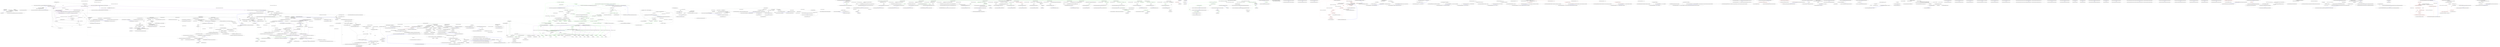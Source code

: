 digraph  {
n56 [label="Ninject.Selection.Heuristics.StandardConstructorScorer", span=""];
n57 [label=request, span=""];
n58 [label="Ninject.Activation.IContext", span=""];
n59 [label="Ninject.Planning.Targets.ITarget", span=""];
n0 [cluster="Ninject.Selection.Heuristics.StandardConstructorScorer.Score(Ninject.Activation.IContext, Ninject.Planning.Directives.ConstructorInjectionDirective)", label="Entry Ninject.Selection.Heuristics.StandardConstructorScorer.Score(Ninject.Activation.IContext, Ninject.Planning.Directives.ConstructorInjectionDirective)", span="33-33"];
n1 [cluster="Ninject.Selection.Heuristics.StandardConstructorScorer.Score(Ninject.Activation.IContext, Ninject.Planning.Directives.ConstructorInjectionDirective)", label="Ensure.ArgumentNotNull(context, ''context'')", span="35-35"];
n2 [cluster="Ninject.Selection.Heuristics.StandardConstructorScorer.Score(Ninject.Activation.IContext, Ninject.Planning.Directives.ConstructorInjectionDirective)", label="Ensure.ArgumentNotNull(directive, ''directive'')", span="36-36"];
n3 [cluster="Ninject.Selection.Heuristics.StandardConstructorScorer.Score(Ninject.Activation.IContext, Ninject.Planning.Directives.ConstructorInjectionDirective)", label="directive.HasInjectAttribute", span="38-38"];
n5 [cluster="Ninject.Selection.Heuristics.StandardConstructorScorer.Score(Ninject.Activation.IContext, Ninject.Planning.Directives.ConstructorInjectionDirective)", label="directive.HasObsoleteAttribute", span="43-43"];
n8 [cluster="Ninject.Selection.Heuristics.StandardConstructorScorer.Score(Ninject.Activation.IContext, Ninject.Planning.Directives.ConstructorInjectionDirective)", label="directive.Targets", span="49-49"];
n9 [cluster="Ninject.Selection.Heuristics.StandardConstructorScorer.Score(Ninject.Activation.IContext, Ninject.Planning.Directives.ConstructorInjectionDirective)", label="this.ParameterExists(context, target)", span="51-51"];
n11 [cluster="Ninject.Selection.Heuristics.StandardConstructorScorer.Score(Ninject.Activation.IContext, Ninject.Planning.Directives.ConstructorInjectionDirective)", label="this.BindingExists(context, target)", span="57-57"];
n18 [cluster="Ninject.Infrastructure.Ensure.ArgumentNotNull(object, string)", label="Entry Ninject.Infrastructure.Ensure.ArgumentNotNull(object, string)", span="22-22"];
n4 [cluster="Ninject.Selection.Heuristics.StandardConstructorScorer.Score(Ninject.Activation.IContext, Ninject.Planning.Directives.ConstructorInjectionDirective)", label="return int.MaxValue;", span="40-40"];
n6 [cluster="Ninject.Selection.Heuristics.StandardConstructorScorer.Score(Ninject.Activation.IContext, Ninject.Planning.Directives.ConstructorInjectionDirective)", label="return int.MinValue;", span="45-45"];
n7 [cluster="Ninject.Selection.Heuristics.StandardConstructorScorer.Score(Ninject.Activation.IContext, Ninject.Planning.Directives.ConstructorInjectionDirective)", label="var score = 1", span="48-48"];
n10 [cluster="Ninject.Selection.Heuristics.StandardConstructorScorer.Score(Ninject.Activation.IContext, Ninject.Planning.Directives.ConstructorInjectionDirective)", label="score++", span="53-53"];
n12 [cluster="Ninject.Selection.Heuristics.StandardConstructorScorer.Score(Ninject.Activation.IContext, Ninject.Planning.Directives.ConstructorInjectionDirective)", label="score++", span="59-59"];
n13 [cluster="Ninject.Selection.Heuristics.StandardConstructorScorer.Score(Ninject.Activation.IContext, Ninject.Planning.Directives.ConstructorInjectionDirective)", label="score++", span="63-63"];
n16 [cluster="Ninject.Selection.Heuristics.StandardConstructorScorer.Score(Ninject.Activation.IContext, Ninject.Planning.Directives.ConstructorInjectionDirective)", label="return score;", span="70-70"];
n19 [cluster="Ninject.Selection.Heuristics.StandardConstructorScorer.ParameterExists(Ninject.Activation.IContext, Ninject.Planning.Targets.ITarget)", label="Entry Ninject.Selection.Heuristics.StandardConstructorScorer.ParameterExists(Ninject.Activation.IContext, Ninject.Planning.Targets.ITarget)", span="106-106"];
n20 [cluster="Ninject.Selection.Heuristics.StandardConstructorScorer.BindingExists(Ninject.Activation.IContext, Ninject.Planning.Targets.ITarget)", label="Entry Ninject.Selection.Heuristics.StandardConstructorScorer.BindingExists(Ninject.Activation.IContext, Ninject.Planning.Targets.ITarget)", span="79-79"];
n14 [cluster="Ninject.Selection.Heuristics.StandardConstructorScorer.Score(Ninject.Activation.IContext, Ninject.Planning.Directives.ConstructorInjectionDirective)", label="score > 0", span="64-64"];
n15 [cluster="Ninject.Selection.Heuristics.StandardConstructorScorer.Score(Ninject.Activation.IContext, Ninject.Planning.Directives.ConstructorInjectionDirective)", label="score += int.MinValue", span="66-66"];
n17 [cluster="Ninject.Selection.Heuristics.StandardConstructorScorer.Score(Ninject.Activation.IContext, Ninject.Planning.Directives.ConstructorInjectionDirective)", label="Exit Ninject.Selection.Heuristics.StandardConstructorScorer.Score(Ninject.Activation.IContext, Ninject.Planning.Directives.ConstructorInjectionDirective)", span="33-33"];
n21 [cluster="Ninject.Selection.Heuristics.StandardConstructorScorer.BindingExists(Ninject.Activation.IContext, Ninject.Planning.Targets.ITarget)", label="return this.BindingExists(context.Kernel, context, target);", span="81-81"];
n22 [cluster="Ninject.Selection.Heuristics.StandardConstructorScorer.BindingExists(Ninject.Activation.IContext, Ninject.Planning.Targets.ITarget)", label="Exit Ninject.Selection.Heuristics.StandardConstructorScorer.BindingExists(Ninject.Activation.IContext, Ninject.Planning.Targets.ITarget)", span="79-79"];
n23 [cluster="Ninject.Selection.Heuristics.StandardConstructorScorer.BindingExists(Ninject.IKernel, Ninject.Activation.IContext, Ninject.Planning.Targets.ITarget)", label="Entry Ninject.Selection.Heuristics.StandardConstructorScorer.BindingExists(Ninject.IKernel, Ninject.Activation.IContext, Ninject.Planning.Targets.ITarget)", span="91-91"];
n24 [cluster="Ninject.Selection.Heuristics.StandardConstructorScorer.BindingExists(Ninject.IKernel, Ninject.Activation.IContext, Ninject.Planning.Targets.ITarget)", label="var targetType = this.GetTargetType(target)", span="93-93"];
n25 [cluster="Ninject.Selection.Heuristics.StandardConstructorScorer.BindingExists(Ninject.IKernel, Ninject.Activation.IContext, Ninject.Planning.Targets.ITarget)", label="var request = context.Request.CreateChild(targetType, context, target)", span="94-94"];
n26 [cluster="Ninject.Selection.Heuristics.StandardConstructorScorer.BindingExists(Ninject.IKernel, Ninject.Activation.IContext, Ninject.Planning.Targets.ITarget)", label="return kernel.GetBindings(targetType).Any(b => !b.IsImplicit && b.Matches(request))\r\n                   || target.HasDefaultValue;", span="96-97"];
n28 [cluster="Ninject.Selection.Heuristics.StandardConstructorScorer.GetTargetType(Ninject.Planning.Targets.ITarget)", label="Entry Ninject.Selection.Heuristics.StandardConstructorScorer.GetTargetType(Ninject.Planning.Targets.ITarget)", span="113-113"];
n29 [cluster="Ninject.Activation.IRequest.CreateChild(System.Type, Ninject.Activation.IContext, Ninject.Planning.Targets.ITarget)", label="Entry Ninject.Activation.IRequest.CreateChild(System.Type, Ninject.Activation.IContext, Ninject.Planning.Targets.ITarget)", span="98-98"];
n33 [cluster="lambda expression", label="!b.IsImplicit && b.Matches(request)", span="96-96"];
n27 [cluster="Ninject.Selection.Heuristics.StandardConstructorScorer.BindingExists(Ninject.IKernel, Ninject.Activation.IContext, Ninject.Planning.Targets.ITarget)", label="Exit Ninject.Selection.Heuristics.StandardConstructorScorer.BindingExists(Ninject.IKernel, Ninject.Activation.IContext, Ninject.Planning.Targets.ITarget)", span="91-91"];
n30 [cluster="Ninject.IKernel.GetBindings(System.Type)", label="Entry Ninject.IKernel.GetBindings(System.Type)", span="80-80"];
n31 [cluster="Unk.Any", label="Entry Unk.Any", span=""];
n32 [cluster="lambda expression", label="Entry lambda expression", span="96-96"];
n34 [cluster="lambda expression", label="Exit lambda expression", span="96-96"];
n35 [cluster="Ninject.Planning.Bindings.IBindingConfiguration.Matches(Ninject.Activation.IRequest)", label="Entry Ninject.Planning.Bindings.IBindingConfiguration.Matches(Ninject.Activation.IRequest)", span="90-90"];
n36 [cluster="Ninject.Selection.Heuristics.StandardConstructorScorer.ParameterExists(Ninject.Activation.IContext, Ninject.Planning.Targets.ITarget)", label="return context\r\n                .Parameters.OfType<IConstructorArgument>()\r\n                .Any(parameter => parameter.AppliesToTarget(context, target));", span="108-110"];
n40 [cluster="lambda expression", label="parameter.AppliesToTarget(context, target)", span="110-110"];
n37 [cluster="Ninject.Selection.Heuristics.StandardConstructorScorer.ParameterExists(Ninject.Activation.IContext, Ninject.Planning.Targets.ITarget)", label="Exit Ninject.Selection.Heuristics.StandardConstructorScorer.ParameterExists(Ninject.Activation.IContext, Ninject.Planning.Targets.ITarget)", span="106-106"];
n38 [cluster="System.Collections.IEnumerable.OfType<TResult>()", label="Entry System.Collections.IEnumerable.OfType<TResult>()", span="0-0"];
n39 [cluster="lambda expression", label="Entry lambda expression", span="110-110"];
n41 [cluster="lambda expression", label="Exit lambda expression", span="110-110"];
n42 [cluster="Ninject.Parameters.IConstructorArgument.AppliesToTarget(Ninject.Activation.IContext, Ninject.Planning.Targets.ITarget)", label="Entry Ninject.Parameters.IConstructorArgument.AppliesToTarget(Ninject.Activation.IContext, Ninject.Planning.Targets.ITarget)", span="27-27"];
n43 [cluster="Ninject.Selection.Heuristics.StandardConstructorScorer.GetTargetType(Ninject.Planning.Targets.ITarget)", label="var targetType = target.Type", span="115-115"];
n44 [cluster="Ninject.Selection.Heuristics.StandardConstructorScorer.GetTargetType(Ninject.Planning.Targets.ITarget)", label="targetType.IsArray", span="117-117"];
n45 [cluster="Ninject.Selection.Heuristics.StandardConstructorScorer.GetTargetType(Ninject.Planning.Targets.ITarget)", label="targetType = targetType.GetElementType()", span="119-119"];
n46 [cluster="Ninject.Selection.Heuristics.StandardConstructorScorer.GetTargetType(Ninject.Planning.Targets.ITarget)", label="targetType.IsGenericType && targetType.GetInterfaces().Any(type => type == typeof(IEnumerable))", span="122-122"];
n47 [cluster="Ninject.Selection.Heuristics.StandardConstructorScorer.GetTargetType(Ninject.Planning.Targets.ITarget)", label="targetType = targetType.GetGenericArguments()[0]", span="124-124"];
n48 [cluster="Ninject.Selection.Heuristics.StandardConstructorScorer.GetTargetType(Ninject.Planning.Targets.ITarget)", label="return targetType;", span="127-127"];
n50 [cluster="System.Type.GetElementType()", label="Entry System.Type.GetElementType()", span="0-0"];
n51 [cluster="System.Type.GetInterfaces()", label="Entry System.Type.GetInterfaces()", span="0-0"];
n53 [cluster="lambda expression", label="Entry lambda expression", span="122-122"];
n52 [cluster="System.Type.GetGenericArguments()", label="Entry System.Type.GetGenericArguments()", span="0-0"];
n49 [cluster="Ninject.Selection.Heuristics.StandardConstructorScorer.GetTargetType(Ninject.Planning.Targets.ITarget)", label="Exit Ninject.Selection.Heuristics.StandardConstructorScorer.GetTargetType(Ninject.Planning.Targets.ITarget)", span="113-113"];
n54 [cluster="lambda expression", label="type == typeof(IEnumerable)", span="122-122"];
n55 [cluster="lambda expression", label="Exit lambda expression", span="122-122"];
m1_32 [cluster="Ninject.Components.ComponentContainer.Get(System.Type)", file="Binding.cs", label="Entry Ninject.Components.ComponentContainer.Get(System.Type)", span="125-125"];
m1_38 [cluster="Ninject.Components.ComponentContainer.Get(System.Type)", file="Binding.cs", label="component == typeof(IKernel)", span="127-127"];
m1_40 [cluster="Ninject.Components.ComponentContainer.Get(System.Type)", file="Binding.cs", label="component.IsGenericType", span="130-130"];
m1_41 [cluster="Ninject.Components.ComponentContainer.Get(System.Type)", file="Binding.cs", label="Type gtd = component.GetGenericTypeDefinition()", span="132-132"];
m1_42 [cluster="Ninject.Components.ComponentContainer.Get(System.Type)", file="Binding.cs", label="Type argument = component.GetGenericArguments()[0]", span="133-133"];
m1_45 [cluster="Ninject.Components.ComponentContainer.Get(System.Type)", file="Binding.cs", label="Type implementation = _mappings[component].FirstOrDefault()", span="139-139"];
m1_47 [cluster="Ninject.Components.ComponentContainer.Get(System.Type)", file="Binding.cs", label="throw new InvalidOperationException(ExceptionFormatter.NoSuchComponentRegistered(component));", span="142-142"];
m1_48 [cluster="Ninject.Components.ComponentContainer.Get(System.Type)", file="Binding.cs", label="return ResolveInstance(component, implementation);", span="144-144"];
m1_39 [cluster="Ninject.Components.ComponentContainer.Get(System.Type)", file="Binding.cs", label="return Kernel;", span="128-128"];
m1_43 [cluster="Ninject.Components.ComponentContainer.Get(System.Type)", file="Binding.cs", label="gtd.IsInterface && typeof(IEnumerable<>).IsAssignableFrom(gtd)", span="135-135"];
m1_44 [cluster="Ninject.Components.ComponentContainer.Get(System.Type)", file="Binding.cs", label="return GetAll(argument).CastSlow(argument);", span="136-136"];
m1_46 [cluster="Ninject.Components.ComponentContainer.Get(System.Type)", file="Binding.cs", label="implementation == null", span="141-141"];
m1_49 [cluster="Ninject.Components.ComponentContainer.Get(System.Type)", file="Binding.cs", label="Exit Ninject.Components.ComponentContainer.Get(System.Type)", span="125-125"];
m1_12 [cluster="Ninject.Components.ComponentContainer.Add<TComponent, TImplementation>()", file="Binding.cs", label="Entry Ninject.Components.ComponentContainer.Add<TComponent, TImplementation>()", span="64-64"];
m1_13 [cluster="Ninject.Components.ComponentContainer.Add<TComponent, TImplementation>()", file="Binding.cs", label="_mappings.Add(typeof(TComponent), typeof(TImplementation))", span="68-68"];
m1_14 [cluster="Ninject.Components.ComponentContainer.Add<TComponent, TImplementation>()", file="Binding.cs", label="Exit Ninject.Components.ComponentContainer.Add<TComponent, TImplementation>()", span="64-64"];
m1_15 [cluster="Ninject.Infrastructure.Multimap<K, V>.Add(K, V)", file="Binding.cs", label="Entry Ninject.Infrastructure.Multimap<K, V>.Add(K, V)", span="69-69"];
m1_36 [cluster="Ninject.Components.ComponentContainer.GetAll(System.Type)", file="Binding.cs", label="Entry Ninject.Components.ComponentContainer.GetAll(System.Type)", span="152-152"];
m1_58 [cluster="Ninject.Components.ComponentContainer.GetAll(System.Type)", file="Binding.cs", label="_mappings[component]", span="154-154"];
m1_59 [cluster="Ninject.Components.ComponentContainer.GetAll(System.Type)", file="Binding.cs", label="yield return ResolveInstance(component, implementation);", span="155-155"];
m1_60 [cluster="Ninject.Components.ComponentContainer.GetAll(System.Type)", file="Binding.cs", label="Exit Ninject.Components.ComponentContainer.GetAll(System.Type)", span="152-152"];
m1_79 [cluster="System.Collections.Generic.Dictionary<TKey, TValue>.Add(TKey, TValue)", file="Binding.cs", label="Entry System.Collections.Generic.Dictionary<TKey, TValue>.Add(TKey, TValue)", span="0-0"];
m1_63 [cluster="Ninject.Components.ComponentContainer.CreateNewInstance(System.Type, System.Type)", file="Binding.cs", label="Entry Ninject.Components.ComponentContainer.CreateNewInstance(System.Type, System.Type)", span="163-163"];
m1_64 [cluster="Ninject.Components.ComponentContainer.CreateNewInstance(System.Type, System.Type)", file="Binding.cs", label="ConstructorInfo constructor = SelectConstructor(component, implementation)", span="165-165"];
m1_68 [cluster="Ninject.Components.ComponentContainer.CreateNewInstance(System.Type, System.Type)", file="Binding.cs", label="_instances.Add(implementation, instance)", span="172-172"];
m1_65 [cluster="Ninject.Components.ComponentContainer.CreateNewInstance(System.Type, System.Type)", file="Binding.cs", label="var arguments = constructor.GetParameters().Select(parameter => Get(parameter.ParameterType)).ToArray()", span="166-166"];
m1_66 [cluster="Ninject.Components.ComponentContainer.CreateNewInstance(System.Type, System.Type)", file="Binding.cs", label="var instance = constructor.Invoke(arguments) as INinjectComponent", span="170-170"];
m1_67 [cluster="Ninject.Components.ComponentContainer.CreateNewInstance(System.Type, System.Type)", file="Binding.cs", label="instance.Settings = Kernel.Settings", span="171-171"];
m1_69 [cluster="Ninject.Components.ComponentContainer.CreateNewInstance(System.Type, System.Type)", file="Binding.cs", label="return instance;", span="174-174"];
m1_70 [cluster="Ninject.Components.ComponentContainer.CreateNewInstance(System.Type, System.Type)", file="Binding.cs", label=TargetInvocationException, span="176-176"];
m1_71 [cluster="Ninject.Components.ComponentContainer.CreateNewInstance(System.Type, System.Type)", file="Binding.cs", label="ex.RethrowInnerException()", span="178-178"];
m1_72 [cluster="Ninject.Components.ComponentContainer.CreateNewInstance(System.Type, System.Type)", file="Binding.cs", label="return null;", span="179-179"];
m1_73 [cluster="Ninject.Components.ComponentContainer.CreateNewInstance(System.Type, System.Type)", file="Binding.cs", label="Exit Ninject.Components.ComponentContainer.CreateNewInstance(System.Type, System.Type)", span="163-163"];
m1_89 [cluster="System.Type.GetConstructors()", file="Binding.cs", label="Entry System.Type.GetConstructors()", span="0-0"];
m1_37 [cluster="System.Collections.IEnumerable.Cast<TResult>()", file="Binding.cs", label="Entry System.Collections.IEnumerable.Cast<TResult>()", span="0-0"];
m1_52 [cluster="System.Type.IsAssignableFrom(System.Type)", file="Binding.cs", label="Entry System.Type.IsAssignableFrom(System.Type)", span="0-0"];
m1_10 [cluster="System.Collections.Generic.Dictionary<TKey, TValue>.Clear()", file="Binding.cs", label="Entry System.Collections.Generic.Dictionary<TKey, TValue>.Clear()", span="0-0"];
m1_0 [cluster="Ninject.Components.ComponentContainer.Dispose(bool)", file="Binding.cs", label="Entry Ninject.Components.ComponentContainer.Dispose(bool)", span="45-45"];
m1_1 [cluster="Ninject.Components.ComponentContainer.Dispose(bool)", file="Binding.cs", label="disposing && !IsDisposed", span="47-47"];
m1_6 [cluster="Ninject.Components.ComponentContainer.Dispose(bool)", file="Binding.cs", label="base.Dispose(disposing)", span="56-56"];
m1_2 [cluster="Ninject.Components.ComponentContainer.Dispose(bool)", file="Binding.cs", label="_instances.Values", span="49-49"];
m1_3 [cluster="Ninject.Components.ComponentContainer.Dispose(bool)", file="Binding.cs", label="instance.Dispose()", span="50-50"];
m1_4 [cluster="Ninject.Components.ComponentContainer.Dispose(bool)", file="Binding.cs", label="_mappings.Clear()", span="52-52"];
m1_5 [cluster="Ninject.Components.ComponentContainer.Dispose(bool)", file="Binding.cs", label="_instances.Clear()", span="53-53"];
m1_7 [cluster="Ninject.Components.ComponentContainer.Dispose(bool)", file="Binding.cs", label="Exit Ninject.Components.ComponentContainer.Dispose(bool)", span="45-45"];
m1_26 [cluster="System.Collections.Generic.Dictionary<TKey, TValue>.ContainsKey(TKey)", file="Binding.cs", label="Entry System.Collections.Generic.Dictionary<TKey, TValue>.ContainsKey(TKey)", span="0-0"];
m1_56 [cluster="Ninject.Infrastructure.Introspection.ExceptionFormatter.NoSuchComponentRegistered(System.Type)", file="Binding.cs", label="Entry Ninject.Infrastructure.Introspection.ExceptionFormatter.NoSuchComponentRegistered(System.Type)", span="127-127"];
m1_54 [cluster="System.Collections.Generic.IEnumerable<TSource>.FirstOrDefault<TSource>()", file="Binding.cs", label="Entry System.Collections.Generic.IEnumerable<TSource>.FirstOrDefault<TSource>()", span="0-0"];
m1_53 [cluster="System.Collections.IEnumerable.CastSlow(System.Type)", file="Binding.cs", label="Entry System.Collections.IEnumerable.CastSlow(System.Type)", span="29-29"];
m1_74 [cluster="Ninject.Components.ComponentContainer.SelectConstructor(System.Type, System.Type)", file="Binding.cs", label="Entry Ninject.Components.ComponentContainer.SelectConstructor(System.Type, System.Type)", span="183-183"];
m1_84 [cluster="Ninject.Components.ComponentContainer.SelectConstructor(System.Type, System.Type)", file="Binding.cs", label="var constructor = implementation.GetConstructors().OrderByDescending(c => c.GetParameters().Length).FirstOrDefault()", span="185-185"];
m1_86 [cluster="Ninject.Components.ComponentContainer.SelectConstructor(System.Type, System.Type)", file="Binding.cs", label="throw new InvalidOperationException(ExceptionFormatter.NoConstructorsAvailableForComponent(component, implementation));", span="188-188"];
m1_85 [cluster="Ninject.Components.ComponentContainer.SelectConstructor(System.Type, System.Type)", file="Binding.cs", label="constructor == null", span="187-187"];
m1_87 [cluster="Ninject.Components.ComponentContainer.SelectConstructor(System.Type, System.Type)", file="Binding.cs", label="return constructor;", span="190-190"];
m1_88 [cluster="Ninject.Components.ComponentContainer.SelectConstructor(System.Type, System.Type)", file="Binding.cs", label="Exit Ninject.Components.ComponentContainer.SelectConstructor(System.Type, System.Type)", span="183-183"];
m1_77 [cluster="Unk.ToArray", file="Binding.cs", label="Entry Unk.ToArray", span=""];
m1_55 [cluster="System.InvalidOperationException.InvalidOperationException(string)", file="Binding.cs", label="Entry System.InvalidOperationException.InvalidOperationException(string)", span="0-0"];
m1_11 [cluster="Ninject.Infrastructure.Disposal.DisposableObject.Dispose(bool)", file="Binding.cs", label="Entry Ninject.Infrastructure.Disposal.DisposableObject.Dispose(bool)", span="44-44"];
m1_78 [cluster="Unk.Invoke", file="Binding.cs", label="Entry Unk.Invoke", span=""];
m1_91 [cluster="Ninject.Infrastructure.Introspection.ExceptionFormatter.NoConstructorsAvailableForComponent(System.Type, System.Type)", file="Binding.cs", label="Entry Ninject.Infrastructure.Introspection.ExceptionFormatter.NoConstructorsAvailableForComponent(System.Type, System.Type)", span="112-112"];
m1_33 [cluster="Ninject.Components.ComponentContainer.GetAll<T>()", file="Binding.cs", label="Entry Ninject.Components.ComponentContainer.GetAll<T>()", span="114-114"];
m1_34 [cluster="Ninject.Components.ComponentContainer.GetAll<T>()", file="Binding.cs", label="return GetAll(typeof(T)).Cast<T>();", span="117-117"];
m1_35 [cluster="Ninject.Components.ComponentContainer.GetAll<T>()", file="Binding.cs", label="Exit Ninject.Components.ComponentContainer.GetAll<T>()", span="114-114"];
m1_9 [cluster="Ninject.Infrastructure.Multimap<K, V>.Clear()", file="Binding.cs", label="Entry Ninject.Infrastructure.Multimap<K, V>.Clear()", span="101-101"];
m1_92 [cluster="lambda expression", file="Binding.cs", label="Entry lambda expression", span="185-185"];
m1_81 [cluster="lambda expression", file="Binding.cs", label="Entry lambda expression", span="166-166"];
m1_82 [cluster="lambda expression", file="Binding.cs", label="Get(parameter.ParameterType)", span="166-166"];
m1_83 [cluster="lambda expression", file="Binding.cs", label="Exit lambda expression", span="166-166"];
m1_93 [cluster="lambda expression", file="Binding.cs", label="c.GetParameters().Length", span="185-185"];
m1_94 [cluster="lambda expression", file="Binding.cs", label="Exit lambda expression", span="185-185"];
m1_90 [cluster="System.Collections.Generic.IEnumerable<TSource>.OrderByDescending<TSource, TKey>(System.Func<TSource, TKey>)", file="Binding.cs", label="Entry System.Collections.Generic.IEnumerable<TSource>.OrderByDescending<TSource, TKey>(System.Func<TSource, TKey>)", span="0-0"];
m1_76 [cluster="Unk.Select", file="Binding.cs", label="Entry Unk.Select", span=""];
m1_28 [cluster="Ninject.Infrastructure.Multimap<K, V>.RemoveAll(K)", file="Binding.cs", label="Entry Ninject.Infrastructure.Multimap<K, V>.RemoveAll(K)", span="93-93"];
m1_16 [cluster="Ninject.Components.ComponentContainer.RemoveAll<T>()", file="Binding.cs", label="Entry Ninject.Components.ComponentContainer.RemoveAll<T>()", span="75-75"];
m1_17 [cluster="Ninject.Components.ComponentContainer.RemoveAll<T>()", file="Binding.cs", label="RemoveAll(typeof(T))", span="78-78"];
m1_18 [cluster="Ninject.Components.ComponentContainer.RemoveAll<T>()", file="Binding.cs", label="Exit Ninject.Components.ComponentContainer.RemoveAll<T>()", span="75-75"];
m1_80 [cluster="System.Reflection.TargetInvocationException.RethrowInnerException()", file="Binding.cs", label="Entry System.Reflection.TargetInvocationException.RethrowInnerException()", span="25-25"];
m1_50 [cluster="System.Type.GetGenericTypeDefinition()", file="Binding.cs", label="Entry System.Type.GetGenericTypeDefinition()", span="0-0"];
m1_57 [cluster="Ninject.Components.ComponentContainer.ResolveInstance(System.Type, System.Type)", file="Binding.cs", label="Entry Ninject.Components.ComponentContainer.ResolveInstance(System.Type, System.Type)", span="158-158"];
m1_61 [cluster="Ninject.Components.ComponentContainer.ResolveInstance(System.Type, System.Type)", file="Binding.cs", label="return _instances.ContainsKey(implementation) ? _instances[implementation] : CreateNewInstance(component, implementation);", span="160-160"];
m1_62 [cluster="Ninject.Components.ComponentContainer.ResolveInstance(System.Type, System.Type)", file="Binding.cs", label="Exit Ninject.Components.ComponentContainer.ResolveInstance(System.Type, System.Type)", span="158-158"];
m1_27 [cluster="System.Collections.Generic.Dictionary<TKey, TValue>.Remove(TKey)", file="Binding.cs", label="Entry System.Collections.Generic.Dictionary<TKey, TValue>.Remove(TKey)", span="0-0"];
m1_8 [cluster="System.IDisposable.Dispose()", file="Binding.cs", label="Entry System.IDisposable.Dispose()", span="0-0"];
m1_19 [cluster="Ninject.Components.ComponentContainer.RemoveAll(System.Type)", file="Binding.cs", label="Entry Ninject.Components.ComponentContainer.RemoveAll(System.Type)", span="85-85"];
m1_20 [cluster="Ninject.Components.ComponentContainer.RemoveAll(System.Type)", file="Binding.cs", label="_mappings[component]", span="87-87"];
m1_24 [cluster="Ninject.Components.ComponentContainer.RemoveAll(System.Type)", file="Binding.cs", label="_mappings.RemoveAll(component)", span="95-95"];
m1_21 [cluster="Ninject.Components.ComponentContainer.RemoveAll(System.Type)", file="Binding.cs", label="_instances.ContainsKey(implementation)", span="89-89"];
m1_22 [cluster="Ninject.Components.ComponentContainer.RemoveAll(System.Type)", file="Binding.cs", label="_instances[implementation].Dispose()", span="90-90"];
m1_23 [cluster="Ninject.Components.ComponentContainer.RemoveAll(System.Type)", file="Binding.cs", label="_instances.Remove(implementation)", span="92-92"];
m1_25 [cluster="Ninject.Components.ComponentContainer.RemoveAll(System.Type)", file="Binding.cs", label="Exit Ninject.Components.ComponentContainer.RemoveAll(System.Type)", span="85-85"];
m1_75 [cluster="System.Reflection.MethodBase.GetParameters()", file="Binding.cs", label="Entry System.Reflection.MethodBase.GetParameters()", span="0-0"];
m1_29 [cluster="Ninject.Components.ComponentContainer.Get<T>()", file="Binding.cs", label="Entry Ninject.Components.ComponentContainer.Get<T>()", span="103-103"];
m1_30 [cluster="Ninject.Components.ComponentContainer.Get<T>()", file="Binding.cs", label="return (T) Get(typeof(T));", span="106-106"];
m1_31 [cluster="Ninject.Components.ComponentContainer.Get<T>()", file="Binding.cs", label="Exit Ninject.Components.ComponentContainer.Get<T>()", span="103-103"];
m1_95 [file="Binding.cs", label="Ninject.Components.ComponentContainer", span=""];
m2_47 [cluster="Ninject.Planning.Bindings.BindingBuilder.When(System.Func<Ninject.Activation.IRequest, bool>)", file="BindingBuilder.cs", label="Entry Ninject.Planning.Bindings.BindingBuilder.When(System.Func<Ninject.Activation.IRequest, bool>)", span="62-62"];
m2_48 [cluster="Ninject.Planning.Bindings.BindingBuilder.When(System.Func<Ninject.Activation.IRequest, bool>)", file="BindingBuilder.cs", label="Binding.ConditionCallback = condition", span="64-64"];
m2_49 [cluster="Ninject.Planning.Bindings.BindingBuilder.When(System.Func<Ninject.Activation.IRequest, bool>)", color=green, community=0, file="BindingBuilder.cs", label="0: return this;", span="65-65"];
m2_50 [cluster="Ninject.Planning.Bindings.BindingBuilder.When(System.Func<Ninject.Activation.IRequest, bool>)", file="BindingBuilder.cs", label="Exit Ninject.Planning.Bindings.BindingBuilder.When(System.Func<Ninject.Activation.IRequest, bool>)", span="62-62"];
m2_51 [cluster="Ninject.Planning.Bindings.BindingBuilder.Named(string)", file="BindingBuilder.cs", label="Entry Ninject.Planning.Bindings.BindingBuilder.Named(string)", span="68-68"];
m2_52 [cluster="Ninject.Planning.Bindings.BindingBuilder.Named(string)", file="BindingBuilder.cs", label="String.Intern(name)", span="70-70"];
m2_53 [cluster="Ninject.Planning.Bindings.BindingBuilder.Named(string)", file="BindingBuilder.cs", label="Binding.Metadata.Name = name", span="71-71"];
m2_54 [cluster="Ninject.Planning.Bindings.BindingBuilder.Named(string)", color=green, community=0, file="BindingBuilder.cs", label="0: return this;", span="72-72"];
m2_55 [cluster="Ninject.Planning.Bindings.BindingBuilder.Named(string)", file="BindingBuilder.cs", label="Exit Ninject.Planning.Bindings.BindingBuilder.Named(string)", span="68-68"];
m2_32 [cluster="Ninject.Planning.Bindings.BindingBuilder.ToProvider(Ninject.Creation.IProvider)", file="BindingBuilder.cs", label="Entry Ninject.Planning.Bindings.BindingBuilder.ToProvider(Ninject.Creation.IProvider)", span="50-50"];
m2_33 [cluster="Ninject.Planning.Bindings.BindingBuilder.ToProvider(Ninject.Creation.IProvider)", file="BindingBuilder.cs", label="Binding.ProviderCallback = ctx => provider", span="52-52"];
m2_34 [cluster="Ninject.Planning.Bindings.BindingBuilder.ToProvider(Ninject.Creation.IProvider)", file="BindingBuilder.cs", label="return this;", span="53-53"];
m2_35 [cluster="Ninject.Planning.Bindings.BindingBuilder.ToProvider(Ninject.Creation.IProvider)", file="BindingBuilder.cs", label="Exit Ninject.Planning.Bindings.BindingBuilder.ToProvider(Ninject.Creation.IProvider)", span="50-50"];
m2_91 [cluster="System.Collections.Generic.ICollection<T>.Add(T)", file="BindingBuilder.cs", label="Entry System.Collections.Generic.ICollection<T>.Add(T)", span="0-0"];
m2_102 [cluster="Ninject.Planning.Bindings.BindingBuilder.WithPropertyValue(string, System.Func<Ninject.Activation.IContext, object>)", file="BindingBuilder.cs", label="Entry Ninject.Planning.Bindings.BindingBuilder.WithPropertyValue(string, System.Func<Ninject.Activation.IContext, object>)", span="123-123"];
m2_103 [cluster="Ninject.Planning.Bindings.BindingBuilder.WithPropertyValue(string, System.Func<Ninject.Activation.IContext, object>)", file="BindingBuilder.cs", label="Binding.Parameters.Add(new PropertyValue(name, valueCallback))", span="125-125"];
m2_104 [cluster="Ninject.Planning.Bindings.BindingBuilder.WithPropertyValue(string, System.Func<Ninject.Activation.IContext, object>)", file="BindingBuilder.cs", label="return this;", span="126-126"];
m2_105 [cluster="Ninject.Planning.Bindings.BindingBuilder.WithPropertyValue(string, System.Func<Ninject.Activation.IContext, object>)", file="BindingBuilder.cs", label="Exit Ninject.Planning.Bindings.BindingBuilder.WithPropertyValue(string, System.Func<Ninject.Activation.IContext, object>)", span="123-123"];
m2_24 [cluster="Ninject.Planning.Bindings.BindingBuilder.ToProvider<TProvider>()", file="BindingBuilder.cs", label="Entry Ninject.Planning.Bindings.BindingBuilder.ToProvider<TProvider>()", span="43-43"];
m2_25 [cluster="Ninject.Planning.Bindings.BindingBuilder.ToProvider<TProvider>()", color=green, community=0, file="BindingBuilder.cs", label="0: Binding.ProviderCallback = ctx => ctx.Kernel.Get<TProvider>()", span="46-46"];
m2_26 [cluster="Ninject.Planning.Bindings.BindingBuilder.ToProvider<TProvider>()", file="BindingBuilder.cs", label="return this;", span="47-47"];
m2_27 [cluster="Ninject.Planning.Bindings.BindingBuilder.ToProvider<TProvider>()", file="BindingBuilder.cs", label="Exit Ninject.Planning.Bindings.BindingBuilder.ToProvider<TProvider>()", span="43-43"];
m2_111 [cluster="Ninject.Planning.Bindings.BindingBuilder.WithMetadata(string, object)", file="BindingBuilder.cs", label="Entry Ninject.Planning.Bindings.BindingBuilder.WithMetadata(string, object)", span="135-135"];
m2_112 [cluster="Ninject.Planning.Bindings.BindingBuilder.WithMetadata(string, object)", file="BindingBuilder.cs", label="Binding.Metadata.Set(key, value)", span="137-137"];
m2_113 [cluster="Ninject.Planning.Bindings.BindingBuilder.WithMetadata(string, object)", file="BindingBuilder.cs", label="return this;", span="138-138"];
m2_114 [cluster="Ninject.Planning.Bindings.BindingBuilder.WithMetadata(string, object)", file="BindingBuilder.cs", label="Exit Ninject.Planning.Bindings.BindingBuilder.WithMetadata(string, object)", span="135-135"];
m2_56 [cluster="string.Intern(string)", file="BindingBuilder.cs", label="Entry string.Intern(string)", span="0-0"];
m2_96 [cluster="Ninject.Parameters.ConstructorArgument.ConstructorArgument(string, System.Func<Ninject.Activation.IContext, object>)", file="BindingBuilder.cs", label="Entry Ninject.Parameters.ConstructorArgument.ConstructorArgument(string, System.Func<Ninject.Activation.IContext, object>)", span="8-8"];
m2_46 [cluster="Ninject.Creation.ConstantProvider<T>.ConstantProvider(T)", file="BindingBuilder.cs", label="Entry Ninject.Creation.ConstantProvider<T>.ConstantProvider(T)", span="9-9"];
m2_68 [cluster="Ninject.Planning.Bindings.BindingBuilder.InThreadScope()", file="BindingBuilder.cs", label="Entry Ninject.Planning.Bindings.BindingBuilder.InThreadScope()", span="87-87"];
m2_69 [cluster="Ninject.Planning.Bindings.BindingBuilder.InThreadScope()", file="BindingBuilder.cs", label="Binding.ScopeCallback = ctx => Thread.CurrentThread", span="89-89"];
m2_70 [cluster="Ninject.Planning.Bindings.BindingBuilder.InThreadScope()", color=green, community=0, file="BindingBuilder.cs", label="0: return this;", span="90-90"];
m2_71 [cluster="Ninject.Planning.Bindings.BindingBuilder.InThreadScope()", file="BindingBuilder.cs", label="Exit Ninject.Planning.Bindings.BindingBuilder.InThreadScope()", span="87-87"];
m2_75 [cluster="Ninject.Planning.Bindings.BindingBuilder.InRequestScope()", file="BindingBuilder.cs", label="Entry Ninject.Planning.Bindings.BindingBuilder.InRequestScope()", span="93-93"];
m2_76 [cluster="Ninject.Planning.Bindings.BindingBuilder.InRequestScope()", color=red, community=0, file="BindingBuilder.cs", label="0: Binding.ScopeCallback = ctx => HttpContext.Current", span="95-95"];
m2_77 [cluster="Ninject.Planning.Bindings.BindingBuilder.InRequestScope()", file="BindingBuilder.cs", label="return this;", span="96-96"];
m2_78 [cluster="Ninject.Planning.Bindings.BindingBuilder.InRequestScope()", file="BindingBuilder.cs", label="Exit Ninject.Planning.Bindings.BindingBuilder.InRequestScope()", span="93-93"];
m2_90 [cluster="Ninject.Parameters.ConstructorArgument.ConstructorArgument(string, object)", file="BindingBuilder.cs", label="Entry Ninject.Parameters.ConstructorArgument.ConstructorArgument(string, object)", span="7-7"];
m2_7 [cluster="Ninject.Activation.Providers.StandardProvider.GetCreationCallback(System.Type)", file="BindingBuilder.cs", label="Entry Ninject.Activation.Providers.StandardProvider.GetCreationCallback(System.Type)", span="59-59"];
m2_57 [cluster="Ninject.Planning.Bindings.BindingBuilder.InSingletonScope()", file="BindingBuilder.cs", label="Entry Ninject.Planning.Bindings.BindingBuilder.InSingletonScope()", span="75-75"];
m2_58 [cluster="Ninject.Planning.Bindings.BindingBuilder.InSingletonScope()", file="BindingBuilder.cs", label="Binding.ScopeCallback = ctx => ctx.Kernel", span="77-77"];
m2_59 [cluster="Ninject.Planning.Bindings.BindingBuilder.InSingletonScope()", file="BindingBuilder.cs", label="return this;", span="78-78"];
m2_60 [cluster="Ninject.Planning.Bindings.BindingBuilder.InSingletonScope()", file="BindingBuilder.cs", label="Exit Ninject.Planning.Bindings.BindingBuilder.InSingletonScope()", span="75-75"];
m2_86 [cluster="Ninject.Planning.Bindings.BindingBuilder.WithConstructorArgument(string, object)", file="BindingBuilder.cs", label="Entry Ninject.Planning.Bindings.BindingBuilder.WithConstructorArgument(string, object)", span="105-105"];
m2_87 [cluster="Ninject.Planning.Bindings.BindingBuilder.WithConstructorArgument(string, object)", file="BindingBuilder.cs", label="Binding.Parameters.Add(new ConstructorArgument(name, value))", span="107-107"];
m2_88 [cluster="Ninject.Planning.Bindings.BindingBuilder.WithConstructorArgument(string, object)", color=green, community=0, file="BindingBuilder.cs", label="0: return this;", span="108-108"];
m2_89 [cluster="Ninject.Planning.Bindings.BindingBuilder.WithConstructorArgument(string, object)", file="BindingBuilder.cs", label="Exit Ninject.Planning.Bindings.BindingBuilder.WithConstructorArgument(string, object)", span="105-105"];
m2_23 [cluster="Ninject.Creation.CallbackProvider<T>.CallbackProvider(System.Func<Ninject.Activation.IContext, T>)", file="BindingBuilder.cs", label="Entry Ninject.Creation.CallbackProvider<T>.CallbackProvider(System.Func<Ninject.Activation.IContext, T>)", span="9-9"];
m2_12 [cluster="Ninject.Planning.Bindings.BindingBuilder.To(System.Type)", file="BindingBuilder.cs", label="Entry Ninject.Planning.Bindings.BindingBuilder.To(System.Type)", span="31-31"];
m2_13 [cluster="Ninject.Planning.Bindings.BindingBuilder.To(System.Type)", file="BindingBuilder.cs", label="Binding.ProviderCallback = StandardProvider.GetCreationCallback(implementation)", span="33-33"];
m2_14 [cluster="Ninject.Planning.Bindings.BindingBuilder.To(System.Type)", file="BindingBuilder.cs", label="return this;", span="34-34"];
m2_15 [cluster="Ninject.Planning.Bindings.BindingBuilder.To(System.Type)", file="BindingBuilder.cs", label="Exit Ninject.Planning.Bindings.BindingBuilder.To(System.Type)", span="31-31"];
m2_97 [cluster="Ninject.Planning.Bindings.BindingBuilder.WithPropertyValue(string, object)", file="BindingBuilder.cs", label="Entry Ninject.Planning.Bindings.BindingBuilder.WithPropertyValue(string, object)", span="117-117"];
m2_98 [cluster="Ninject.Planning.Bindings.BindingBuilder.WithPropertyValue(string, object)", file="BindingBuilder.cs", label="Binding.Parameters.Add(new PropertyValue(name, value))", span="119-119"];
m2_99 [cluster="Ninject.Planning.Bindings.BindingBuilder.WithPropertyValue(string, object)", color=green, community=0, file="BindingBuilder.cs", label="0: return this;", span="120-120"];
m2_100 [cluster="Ninject.Planning.Bindings.BindingBuilder.WithPropertyValue(string, object)", file="BindingBuilder.cs", label="Exit Ninject.Planning.Bindings.BindingBuilder.WithPropertyValue(string, object)", span="117-117"];
m2_101 [cluster="Ninject.Parameters.PropertyValue.PropertyValue(string, object)", file="BindingBuilder.cs", label="Entry Ninject.Parameters.PropertyValue.PropertyValue(string, object)", span="7-7"];
m2_0 [cluster="Ninject.Planning.Bindings.BindingBuilder.BindingBuilder(Ninject.Planning.Bindings.Binding)", file="BindingBuilder.cs", label="Entry Ninject.Planning.Bindings.BindingBuilder.BindingBuilder(Ninject.Planning.Bindings.Binding)", span="14-14"];
m2_1 [cluster="Ninject.Planning.Bindings.BindingBuilder.BindingBuilder(Ninject.Planning.Bindings.Binding)", file="BindingBuilder.cs", label="Binding = binding", span="16-16"];
m2_2 [cluster="Ninject.Planning.Bindings.BindingBuilder.BindingBuilder(Ninject.Planning.Bindings.Binding)", file="BindingBuilder.cs", label="Exit Ninject.Planning.Bindings.BindingBuilder.BindingBuilder(Ninject.Planning.Bindings.Binding)", span="14-14"];
m2_82 [cluster="Ninject.Planning.Bindings.BindingBuilder.InScope(System.Func<Ninject.Activation.IContext, object>)", file="BindingBuilder.cs", label="Entry Ninject.Planning.Bindings.BindingBuilder.InScope(System.Func<Ninject.Activation.IContext, object>)", span="99-99"];
m2_83 [cluster="Ninject.Planning.Bindings.BindingBuilder.InScope(System.Func<Ninject.Activation.IContext, object>)", color=green, community=0, file="BindingBuilder.cs", label="0: Binding.ScopeCallback = scope", span="101-101"];
m2_84 [cluster="Ninject.Planning.Bindings.BindingBuilder.InScope(System.Func<Ninject.Activation.IContext, object>)", file="BindingBuilder.cs", label="return this;", span="102-102"];
m2_85 [cluster="Ninject.Planning.Bindings.BindingBuilder.InScope(System.Func<Ninject.Activation.IContext, object>)", file="BindingBuilder.cs", label="Exit Ninject.Planning.Bindings.BindingBuilder.InScope(System.Func<Ninject.Activation.IContext, object>)", span="99-99"];
m2_115 [cluster="Ninject.Planning.Bindings.IBindingMetadata.Set(string, object)", file="BindingBuilder.cs", label="Entry Ninject.Planning.Bindings.IBindingMetadata.Set(string, object)", span="10-10"];
m2_107 [cluster="Ninject.Planning.Bindings.BindingBuilder.WithParameter(Ninject.Parameters.IParameter)", file="BindingBuilder.cs", label="Entry Ninject.Planning.Bindings.BindingBuilder.WithParameter(Ninject.Parameters.IParameter)", span="129-129"];
m2_108 [cluster="Ninject.Planning.Bindings.BindingBuilder.WithParameter(Ninject.Parameters.IParameter)", file="BindingBuilder.cs", label="Binding.Parameters.Add(parameter)", span="131-131"];
m2_109 [cluster="Ninject.Planning.Bindings.BindingBuilder.WithParameter(Ninject.Parameters.IParameter)", file="BindingBuilder.cs", label="return this;", span="132-132"];
m2_110 [cluster="Ninject.Planning.Bindings.BindingBuilder.WithParameter(Ninject.Parameters.IParameter)", file="BindingBuilder.cs", label="Exit Ninject.Planning.Bindings.BindingBuilder.WithParameter(Ninject.Parameters.IParameter)", span="129-129"];
m2_16 [cluster="Ninject.Planning.Bindings.BindingBuilder.ToMethod<T>(System.Func<Ninject.Activation.IContext, T>)", file="BindingBuilder.cs", label="Entry Ninject.Planning.Bindings.BindingBuilder.ToMethod<T>(System.Func<Ninject.Activation.IContext, T>)", span="37-37"];
m2_17 [cluster="Ninject.Planning.Bindings.BindingBuilder.ToMethod<T>(System.Func<Ninject.Activation.IContext, T>)", color=green, community=0, file="BindingBuilder.cs", label="0: Binding.ProviderCallback = ctx => new CallbackProvider<T>(method)", span="39-39"];
m2_18 [cluster="Ninject.Planning.Bindings.BindingBuilder.ToMethod<T>(System.Func<Ninject.Activation.IContext, T>)", file="BindingBuilder.cs", label="return this;", span="40-40"];
m2_19 [cluster="Ninject.Planning.Bindings.BindingBuilder.ToMethod<T>(System.Func<Ninject.Activation.IContext, T>)", file="BindingBuilder.cs", label="Exit Ninject.Planning.Bindings.BindingBuilder.ToMethod<T>(System.Func<Ninject.Activation.IContext, T>)", span="37-37"];
m2_39 [cluster="Ninject.Planning.Bindings.BindingBuilder.ToConstant<T>(T)", file="BindingBuilder.cs", label="Entry Ninject.Planning.Bindings.BindingBuilder.ToConstant<T>(T)", span="56-56"];
m2_40 [cluster="Ninject.Planning.Bindings.BindingBuilder.ToConstant<T>(T)", color=green, community=0, file="BindingBuilder.cs", label="0: Binding.ProviderCallback = ctx => new ConstantProvider<T>(value)", span="58-58"];
m2_41 [cluster="Ninject.Planning.Bindings.BindingBuilder.ToConstant<T>(T)", file="BindingBuilder.cs", label="return this;", span="59-59"];
m2_42 [cluster="Ninject.Planning.Bindings.BindingBuilder.ToConstant<T>(T)", file="BindingBuilder.cs", label="Exit Ninject.Planning.Bindings.BindingBuilder.ToConstant<T>(T)", span="56-56"];
m2_31 [cluster="Ninject.Syntax.IResolutionRoot.Get<T>(params Ninject.Parameters.IParameter[])", file="BindingBuilder.cs", label="Entry Ninject.Syntax.IResolutionRoot.Get<T>(params Ninject.Parameters.IParameter[])", span="12-12"];
m2_8 [cluster="Ninject.Planning.Bindings.BindingBuilder.To<TImplementation>()", file="BindingBuilder.cs", label="Entry Ninject.Planning.Bindings.BindingBuilder.To<TImplementation>()", span="25-25"];
m2_9 [cluster="Ninject.Planning.Bindings.BindingBuilder.To<TImplementation>()", file="BindingBuilder.cs", label="Binding.ProviderCallback = StandardProvider.GetCreationCallback(typeof(TImplementation))", span="27-27"];
m2_10 [cluster="Ninject.Planning.Bindings.BindingBuilder.To<TImplementation>()", file="BindingBuilder.cs", label="return this;", span="28-28"];
m2_11 [cluster="Ninject.Planning.Bindings.BindingBuilder.To<TImplementation>()", file="BindingBuilder.cs", label="Exit Ninject.Planning.Bindings.BindingBuilder.To<TImplementation>()", span="25-25"];
m2_79 [cluster="lambda expression", file="BindingBuilder.cs", label="Entry lambda expression", span="95-95"];
m2_21 [cluster="lambda expression", color=green, community=0, file="BindingBuilder.cs", label="0: new CallbackProvider<T>(method)", span="39-39"];
m2_20 [cluster="lambda expression", file="BindingBuilder.cs", label="Entry lambda expression", span="39-39"];
m2_22 [cluster="lambda expression", file="BindingBuilder.cs", label="Exit lambda expression", span="39-39"];
m2_29 [cluster="lambda expression", color=green, community=0, file="BindingBuilder.cs", label="0: ctx.Kernel.Get<TProvider>()", span="46-46"];
m2_28 [cluster="lambda expression", file="BindingBuilder.cs", label="Entry lambda expression", span="46-46"];
m2_30 [cluster="lambda expression", file="BindingBuilder.cs", label="Exit lambda expression", span="46-46"];
m2_37 [cluster="lambda expression", file="BindingBuilder.cs", label=provider, span="52-52"];
m2_36 [cluster="lambda expression", file="BindingBuilder.cs", label="Entry lambda expression", span="52-52"];
m2_38 [cluster="lambda expression", file="BindingBuilder.cs", label="Exit lambda expression", span="52-52"];
m2_44 [cluster="lambda expression", color=green, community=0, file="BindingBuilder.cs", label="0: new ConstantProvider<T>(value)", span="58-58"];
m2_43 [cluster="lambda expression", file="BindingBuilder.cs", label="Entry lambda expression", span="58-58"];
m2_45 [cluster="lambda expression", file="BindingBuilder.cs", label="Exit lambda expression", span="58-58"];
m2_62 [cluster="lambda expression", file="BindingBuilder.cs", label="ctx.Kernel", span="77-77"];
m2_61 [cluster="lambda expression", file="BindingBuilder.cs", label="Entry lambda expression", span="77-77"];
m2_63 [cluster="lambda expression", file="BindingBuilder.cs", label="Exit lambda expression", span="77-77"];
m2_72 [cluster="lambda expression", file="BindingBuilder.cs", label="Entry lambda expression", span="89-89"];
m2_73 [cluster="lambda expression", file="BindingBuilder.cs", label="Thread.CurrentThread", span="89-89"];
m2_74 [cluster="lambda expression", file="BindingBuilder.cs", label="Exit lambda expression", span="89-89"];
m2_80 [cluster="lambda expression", color=red, community=0, file="BindingBuilder.cs", label="0: HttpContext.Current.Request", span="95-95"];
m2_81 [cluster="lambda expression", file="BindingBuilder.cs", label="Exit lambda expression", span="95-95"];
m2_64 [cluster="Ninject.Planning.Bindings.BindingBuilder.InTransientScope()", file="BindingBuilder.cs", label="Entry Ninject.Planning.Bindings.BindingBuilder.InTransientScope()", span="81-81"];
m2_65 [cluster="Ninject.Planning.Bindings.BindingBuilder.InTransientScope()", color=green, community=0, file="BindingBuilder.cs", label="0: Binding.ScopeCallback = null", span="83-83"];
m2_66 [cluster="Ninject.Planning.Bindings.BindingBuilder.InTransientScope()", file="BindingBuilder.cs", label="return this;", span="84-84"];
m2_67 [cluster="Ninject.Planning.Bindings.BindingBuilder.InTransientScope()", file="BindingBuilder.cs", label="Exit Ninject.Planning.Bindings.BindingBuilder.InTransientScope()", span="81-81"];
m2_92 [cluster="Ninject.Planning.Bindings.BindingBuilder.WithConstructorArgument(string, System.Func<Ninject.Activation.IContext, object>)", file="BindingBuilder.cs", label="Entry Ninject.Planning.Bindings.BindingBuilder.WithConstructorArgument(string, System.Func<Ninject.Activation.IContext, object>)", span="111-111"];
m2_93 [cluster="Ninject.Planning.Bindings.BindingBuilder.WithConstructorArgument(string, System.Func<Ninject.Activation.IContext, object>)", file="BindingBuilder.cs", label="Binding.Parameters.Add(new ConstructorArgument(name, valueCallback))", span="113-113"];
m2_94 [cluster="Ninject.Planning.Bindings.BindingBuilder.WithConstructorArgument(string, System.Func<Ninject.Activation.IContext, object>)", file="BindingBuilder.cs", label="return this;", span="114-114"];
m2_95 [cluster="Ninject.Planning.Bindings.BindingBuilder.WithConstructorArgument(string, System.Func<Ninject.Activation.IContext, object>)", file="BindingBuilder.cs", label="Exit Ninject.Planning.Bindings.BindingBuilder.WithConstructorArgument(string, System.Func<Ninject.Activation.IContext, object>)", span="111-111"];
m2_106 [cluster="Ninject.Parameters.PropertyValue.PropertyValue(string, System.Func<Ninject.Activation.IContext, object>)", file="BindingBuilder.cs", label="Entry Ninject.Parameters.PropertyValue.PropertyValue(string, System.Func<Ninject.Activation.IContext, object>)", span="8-8"];
m2_3 [cluster="Ninject.Planning.Bindings.BindingBuilder.ToSelf()", file="BindingBuilder.cs", label="Entry Ninject.Planning.Bindings.BindingBuilder.ToSelf()", span="19-19"];
m2_4 [cluster="Ninject.Planning.Bindings.BindingBuilder.ToSelf()", file="BindingBuilder.cs", label="Binding.ProviderCallback = StandardProvider.GetCreationCallback(Binding.Service)", span="21-21"];
m2_5 [cluster="Ninject.Planning.Bindings.BindingBuilder.ToSelf()", color=green, community=0, file="BindingBuilder.cs", label="0: return this;", span="22-22"];
m2_6 [cluster="Ninject.Planning.Bindings.BindingBuilder.ToSelf()", file="BindingBuilder.cs", label="Exit Ninject.Planning.Bindings.BindingBuilder.ToSelf()", span="19-19"];
m2_116 [file="BindingBuilder.cs", label="Ninject.Planning.Bindings.BindingBuilder", span=""];
m2_117 [file="BindingBuilder.cs", label="System.Func<Ninject.Activation.IContext, T>", span=""];
m2_118 [file="BindingBuilder.cs", label="Ninject.Activation.IProvider", span=""];
m2_119 [file="BindingBuilder.cs", label=T, span=""];
m4_15 [cluster="Ninject.Components.IComponentContainer.GetAll(System.Type)", file="BindingSyntax.cs", label="Exit Ninject.Components.IComponentContainer.GetAll(System.Type)", span="82-82"];
m4_12 [cluster="Ninject.Components.IComponentContainer.Get(System.Type)", file="BindingSyntax.cs", label="Entry Ninject.Components.IComponentContainer.Get(System.Type)", span="75-75"];
m4_6 [cluster="Ninject.Tests.Unit.InitializableStrategyTests.WhenActivateIsCalled.StrategyInitializesInstanceIfItIsInitializable()", file="BindingSyntax.cs", label="Entry Ninject.Tests.Unit.InitializableStrategyTests.WhenActivateIsCalled.StrategyInitializesInstanceIfItIsInitializable()", span="23-23"];
m4_7 [cluster="Ninject.Tests.Unit.InitializableStrategyTests.WhenActivateIsCalled.StrategyInitializesInstanceIfItIsInitializable()", color=green, community=0, file="BindingSyntax.cs", label="0: var instance = new InitializableObject()", span="25-25"];
m4_10 [cluster="Ninject.Tests.Unit.InitializableStrategyTests.WhenActivateIsCalled.StrategyInitializesInstanceIfItIsInitializable()", color=green, community=0, file="BindingSyntax.cs", label="0: instance.WasInitialized.ShouldBeTrue()", span="30-30"];
m4_11 [cluster="Ninject.Tests.Unit.InitializableStrategyTests.WhenActivateIsCalled.StrategyInitializesInstanceIfItIsInitializable()", file="BindingSyntax.cs", label="Exit Ninject.Tests.Unit.InitializableStrategyTests.WhenActivateIsCalled.StrategyInitializesInstanceIfItIsInitializable()", span="23-23"];
m4_14 [cluster="Unk.Returns", file="BindingSyntax.cs", label="Entry Unk.Returns", span=""];
m4_16 [cluster="Ninject.Components.IComponentContainer.AddTransient<TComponent, TImplementation>()", file="BindingSyntax.cs", label="Entry Ninject.Components.IComponentContainer.AddTransient<TComponent, TImplementation>()", span="89-89"];
m4_25 [cluster="object.Object()", file="BindingSyntax.cs", label="Entry object.Object()", span="0-0"];
m4_8 [cluster="Ninject.Tests.Unit.InitializableStrategyTests.WhenActivateIsCalled.StrategyInitializesInstanceIfItIsInitializable()", color=green, community=0, file="BindingSyntax.cs", label="0: contextMock.SetupGet(x => x.Instance).Returns(instance)", span="27-27"];
m4_9 [cluster="Ninject.Tests.Unit.InitializableStrategyTests.WhenActivateIsCalled.StrategyInitializesInstanceIfItIsInitializable()", color=green, community=0, file="BindingSyntax.cs", label="0: strategy.Activate(contextMock.Object)", span="28-28"];
m4_29 [cluster="Ninject.Tests.Unit.InitializableStrategyTests.InitializableObject.Initialize()", file="BindingSyntax.cs", label="Entry Ninject.Tests.Unit.InitializableStrategyTests.InitializableObject.Initialize()", span="47-47"];
m4_30 [cluster="Ninject.Tests.Unit.InitializableStrategyTests.InitializableObject.Initialize()", color=green, community=0, file="BindingSyntax.cs", label="0: WasInitialized = true", span="49-49"];
m4_31 [cluster="Ninject.Tests.Unit.InitializableStrategyTests.InitializableObject.Initialize()", file="BindingSyntax.cs", label="Exit Ninject.Tests.Unit.InitializableStrategyTests.InitializableObject.Initialize()", span="47-47"];
m4_17 [cluster="lambda expression", file="BindingSyntax.cs", label="Entry lambda expression", span="27-27"];
m4_0 [cluster="Ninject.Components.IComponentContainer.Add<TComponent, TImplementation>()", file="BindingSyntax.cs", label="Entry Ninject.Components.IComponentContainer.Add<TComponent, TImplementation>()", span="28-28"];
m4_1 [cluster="Ninject.Components.IComponentContainer.Add<TComponent, TImplementation>()", file="BindingSyntax.cs", label="Exit Ninject.Components.IComponentContainer.Add<TComponent, TImplementation>()", span="28-28"];
m4_13 [cluster="Ninject.Components.IComponentContainer.Get(System.Type)", file="BindingSyntax.cs", label="Exit Ninject.Components.IComponentContainer.Get(System.Type)", span="75-75"];
m4_20 [cluster="Ninject.Tests.Unit.InitializableStrategyTests.WhenActivateIsCalled.StrategyDoesNotAttemptToInitializeInstanceIfItIsNotInitializable()", file="BindingSyntax.cs", label="Entry Ninject.Tests.Unit.InitializableStrategyTests.WhenActivateIsCalled.StrategyDoesNotAttemptToInitializeInstanceIfItIsNotInitializable()", span="34-34"];
m4_22 [cluster="Ninject.Tests.Unit.InitializableStrategyTests.WhenActivateIsCalled.StrategyDoesNotAttemptToInitializeInstanceIfItIsNotInitializable()", color=green, community=0, file="BindingSyntax.cs", label="0: contextMock.SetupGet(x => x.Instance).Returns(instance)", span="38-38"];
m4_21 [cluster="Ninject.Tests.Unit.InitializableStrategyTests.WhenActivateIsCalled.StrategyDoesNotAttemptToInitializeInstanceIfItIsNotInitializable()", file="BindingSyntax.cs", label="var instance = new object()", span="36-36"];
m4_23 [cluster="Ninject.Tests.Unit.InitializableStrategyTests.WhenActivateIsCalled.StrategyDoesNotAttemptToInitializeInstanceIfItIsNotInitializable()", file="BindingSyntax.cs", label="strategy.Activate(contextMock.Object)", span="39-39"];
m4_24 [cluster="Ninject.Tests.Unit.InitializableStrategyTests.WhenActivateIsCalled.StrategyDoesNotAttemptToInitializeInstanceIfItIsNotInitializable()", file="BindingSyntax.cs", label="Exit Ninject.Tests.Unit.InitializableStrategyTests.WhenActivateIsCalled.StrategyDoesNotAttemptToInitializeInstanceIfItIsNotInitializable()", span="34-34"];
m4_4 [cluster="Ninject.Components.IComponentContainer.RemoveAll(System.Type)", file="BindingSyntax.cs", label="Entry Ninject.Components.IComponentContainer.RemoveAll(System.Type)", span="43-43"];
m4_5 [cluster="Ninject.Components.IComponentContainer.RemoveAll(System.Type)", file="BindingSyntax.cs", label="Exit Ninject.Components.IComponentContainer.RemoveAll(System.Type)", span="43-43"];
m4_26 [cluster="lambda expression", file="BindingSyntax.cs", label="Entry lambda expression", span="38-38"];
m4_18 [cluster="lambda expression", color=green, community=0, file="BindingSyntax.cs", label="0: x.Instance", span="27-27"];
m4_19 [cluster="lambda expression", file="BindingSyntax.cs", label="Exit lambda expression", span="27-27"];
m4_27 [cluster="lambda expression", color=green, community=0, file="BindingSyntax.cs", label="0: x.Instance", span="38-38"];
m4_28 [cluster="lambda expression", file="BindingSyntax.cs", label="Exit lambda expression", span="38-38"];
m4_2 [cluster="Ninject.Components.IComponentContainer.RemoveAll<T>()", file="BindingSyntax.cs", label="Entry Ninject.Components.IComponentContainer.RemoveAll<T>()", span="36-36"];
m4_3 [cluster="Ninject.Components.IComponentContainer.RemoveAll<T>()", file="BindingSyntax.cs", label="Exit Ninject.Components.IComponentContainer.RemoveAll<T>()", span="36-36"];
m4_33 [file="BindingSyntax.cs", label="Ninject.Tests.Unit.InitializableStrategyTests.WhenActivateIsCalled", span=""];
m4_34 [file="BindingSyntax.cs", label="Ninject.Tests.Unit.InitializableStrategyTests.InitializableObject", span=""];
m5_15 [cluster="Ninject.Infrastructure.Disposal.DisposableObject.~DisposableObject()", file="BuiltinScopeTests.cs", label="Entry Ninject.Infrastructure.Disposal.DisposableObject.~DisposableObject()", span="61-61"];
m5_16 [cluster="Ninject.Infrastructure.Disposal.DisposableObject.~DisposableObject()", color=red, community=0, file="BuiltinScopeTests.cs", label="0: Dispose(false)", span="63-63"];
m5_17 [cluster="Ninject.Infrastructure.Disposal.DisposableObject.~DisposableObject()", file="BuiltinScopeTests.cs", label="Exit Ninject.Infrastructure.Disposal.DisposableObject.~DisposableObject()", span="61-61"];
m5_3 [cluster="Ninject.Infrastructure.Disposal.DisposableObject.Dispose(bool)", file="BuiltinScopeTests.cs", label="Entry Ninject.Infrastructure.Disposal.DisposableObject.Dispose(bool)", span="42-42"];
m5_4 [cluster="Ninject.Infrastructure.Disposal.DisposableObject.Dispose(bool)", color=red, community=0, file="BuiltinScopeTests.cs", label="0: this", span="44-44"];
m5_5 [cluster="Ninject.Infrastructure.Disposal.DisposableObject.Dispose(bool)", color=red, community=0, file="BuiltinScopeTests.cs", label="0: disposing && !IsDisposed", span="46-46"];
m5_6 [cluster="Ninject.Infrastructure.Disposal.DisposableObject.Dispose(bool)", color=red, community=0, file="BuiltinScopeTests.cs", label="0: var evt = Disposed", span="48-48"];
m5_7 [cluster="Ninject.Infrastructure.Disposal.DisposableObject.Dispose(bool)", color=red, community=0, file="BuiltinScopeTests.cs", label="0: evt != null", span="49-49"];
m5_8 [cluster="Ninject.Infrastructure.Disposal.DisposableObject.Dispose(bool)", color=red, community=0, file="BuiltinScopeTests.cs", label="0: evt(this, EventArgs.Empty)", span="49-49"];
m5_9 [cluster="Ninject.Infrastructure.Disposal.DisposableObject.Dispose(bool)", color=red, community=0, file="BuiltinScopeTests.cs", label="0: Disposed = null", span="50-50"];
m5_10 [cluster="Ninject.Infrastructure.Disposal.DisposableObject.Dispose(bool)", color=red, community=0, file="BuiltinScopeTests.cs", label="0: IsDisposed = true", span="52-52"];
m5_11 [cluster="Ninject.Infrastructure.Disposal.DisposableObject.Dispose(bool)", color=red, community=0, file="BuiltinScopeTests.cs", label="0: GC.SuppressFinalize(this)", span="53-53"];
m5_12 [cluster="Ninject.Infrastructure.Disposal.DisposableObject.Dispose(bool)", file="BuiltinScopeTests.cs", label="Exit Ninject.Infrastructure.Disposal.DisposableObject.Dispose(bool)", span="42-42"];
m5_14 [cluster="System.GC.SuppressFinalize(object)", file="BuiltinScopeTests.cs", label="Entry System.GC.SuppressFinalize(object)", span="0-0"];
m5_13 [cluster="System.EventHandler.Invoke(object, System.EventArgs)", file="BuiltinScopeTests.cs", label="Entry System.EventHandler.Invoke(object, System.EventArgs)", span="0-0"];
m5_0 [cluster="Ninject.Infrastructure.Disposal.DisposableObject.Dispose()", file="BuiltinScopeTests.cs", label="Entry Ninject.Infrastructure.Disposal.DisposableObject.Dispose()", span="34-34"];
m5_1 [cluster="Ninject.Infrastructure.Disposal.DisposableObject.Dispose()", color=red, community=0, file="BuiltinScopeTests.cs", label="0: Dispose(true)", span="36-36"];
m5_2 [cluster="Ninject.Infrastructure.Disposal.DisposableObject.Dispose()", file="BuiltinScopeTests.cs", label="Exit Ninject.Infrastructure.Disposal.DisposableObject.Dispose()", span="34-34"];
m5_18 [file="BuiltinScopeTests.cs", label="Ninject.Infrastructure.Disposal.DisposableObject", span=""];
m7_6 [cluster="System.Func<T, TResult>.Invoke(T)", file="CallbackProvider.cs", label="Entry System.Func<T, TResult>.Invoke(T)", span="0-0"];
m7_3 [cluster="Ninject.Creation.CallbackProvider<T>.CreateInstance(Ninject.Activation.IContext)", file="CallbackProvider.cs", label="Entry Ninject.Creation.CallbackProvider<T>.CreateInstance(Ninject.Activation.IContext)", span="14-14"];
m7_4 [cluster="Ninject.Creation.CallbackProvider<T>.CreateInstance(Ninject.Activation.IContext)", file="CallbackProvider.cs", label="return Method(context);", span="16-16"];
m7_5 [cluster="Ninject.Creation.CallbackProvider<T>.CreateInstance(Ninject.Activation.IContext)", file="CallbackProvider.cs", label="Exit Ninject.Creation.CallbackProvider<T>.CreateInstance(Ninject.Activation.IContext)", span="14-14"];
m7_0 [cluster="Ninject.Creation.CallbackProvider<T>.CallbackProvider(System.Func<Ninject.Activation.IContext, T>)", file="CallbackProvider.cs", label="Entry Ninject.Creation.CallbackProvider<T>.CallbackProvider(System.Func<Ninject.Activation.IContext, T>)", span="9-9"];
m7_1 [cluster="Ninject.Creation.CallbackProvider<T>.CallbackProvider(System.Func<Ninject.Activation.IContext, T>)", file="CallbackProvider.cs", label="Method = method", span="11-11"];
m7_2 [cluster="Ninject.Creation.CallbackProvider<T>.CallbackProvider(System.Func<Ninject.Activation.IContext, T>)", file="CallbackProvider.cs", label="Exit Ninject.Creation.CallbackProvider<T>.CallbackProvider(System.Func<Ninject.Activation.IContext, T>)", span="9-9"];
m7_7 [file="CallbackProvider.cs", label="Ninject.Creation.CallbackProvider<T>", span=""];
m8_14 [cluster="Ninject.Planning.Bindings.BindingBuilder<T1, T2, T3, T4>.ToProvider<TProvider>()", file="ComponentContainer.cs", label="Entry Ninject.Planning.Bindings.BindingBuilder<T1, T2, T3, T4>.ToProvider<TProvider>()", span="75-75"];
m8_15 [cluster="Ninject.Planning.Bindings.BindingBuilder<T1, T2, T3, T4>.ToProvider<TProvider>()", file="ComponentContainer.cs", label="return this.ToProviderInternal<TProvider, object>();", span="78-78"];
m8_16 [cluster="Ninject.Planning.Bindings.BindingBuilder<T1, T2, T3, T4>.ToProvider<TProvider>()", file="ComponentContainer.cs", label="Exit Ninject.Planning.Bindings.BindingBuilder<T1, T2, T3, T4>.ToProvider<TProvider>()", span="75-75"];
m8_36 [cluster="Ninject.Planning.Bindings.BindingBuilder.InternalToConfiguration<TImplementation>(TImplementation)", file="ComponentContainer.cs", label="Entry Ninject.Planning.Bindings.BindingBuilder.InternalToConfiguration<TImplementation>(TImplementation)", span="85-85"];
m8_28 [cluster="Ninject.Planning.Bindings.BindingBuilder.InternalToProvider<TImplementation>(Ninject.Activation.IProvider<TImplementation>)", file="ComponentContainer.cs", label="Entry Ninject.Planning.Bindings.BindingBuilder.InternalToProvider<TImplementation>(Ninject.Activation.IProvider<TImplementation>)", span="114-114"];
m8_32 [cluster="Ninject.Planning.Bindings.BindingBuilder.InternalToMethod<TImplementation>(System.Func<Ninject.Activation.IContext, TImplementation>)", file="ComponentContainer.cs", label="Entry Ninject.Planning.Bindings.BindingBuilder.InternalToMethod<TImplementation>(System.Func<Ninject.Activation.IContext, TImplementation>)", span="100-100"];
m8_13 [cluster="Ninject.Planning.Bindings.BindingBuilder.InternalToConstructor<TImplementation>(System.Linq.Expressions.Expression<System.Func<Ninject.Syntax.IConstructorArgumentSyntax, TImplementation>>)", file="ComponentContainer.cs", label="Entry Ninject.Planning.Bindings.BindingBuilder.InternalToConstructor<TImplementation>(System.Linq.Expressions.Expression<System.Func<Ninject.Syntax.IConstructorArgumentSyntax, TImplementation>>)", span="159-159"];
m8_21 [cluster="Ninject.Planning.Bindings.BindingBuilder<T1, T2, T3, T4>.ToProvider(System.Type)", file="ComponentContainer.cs", label="Entry Ninject.Planning.Bindings.BindingBuilder<T1, T2, T3, T4>.ToProvider(System.Type)", span="101-101"];
m8_22 [cluster="Ninject.Planning.Bindings.BindingBuilder<T1, T2, T3, T4>.ToProvider(System.Type)", file="ComponentContainer.cs", label="return this.ToProviderInternal<object>(providerType);", span="103-103"];
m8_23 [cluster="Ninject.Planning.Bindings.BindingBuilder<T1, T2, T3, T4>.ToProvider(System.Type)", file="ComponentContainer.cs", label="Exit Ninject.Planning.Bindings.BindingBuilder<T1, T2, T3, T4>.ToProvider(System.Type)", span="101-101"];
m8_6 [cluster="Ninject.Planning.Bindings.BindingBuilder<T1, T2, T3, T4>.To(System.Type)", file="ComponentContainer.cs", label="Entry Ninject.Planning.Bindings.BindingBuilder<T1, T2, T3, T4>.To(System.Type)", span="51-51"];
m8_7 [cluster="Ninject.Planning.Bindings.BindingBuilder<T1, T2, T3, T4>.To(System.Type)", file="ComponentContainer.cs", label="return this.InternalTo<object>(implementation);", span="53-53"];
m8_8 [cluster="Ninject.Planning.Bindings.BindingBuilder<T1, T2, T3, T4>.To(System.Type)", file="ComponentContainer.cs", label="Exit Ninject.Planning.Bindings.BindingBuilder<T1, T2, T3, T4>.To(System.Type)", span="51-51"];
m8_17 [cluster="Ninject.Planning.Bindings.BindingBuilder.ToProviderInternal<TProvider, TImplementation>()", file="ComponentContainer.cs", label="Entry Ninject.Planning.Bindings.BindingBuilder.ToProviderInternal<TProvider, TImplementation>()", span="129-129"];
m8_24 [cluster="Ninject.Planning.Bindings.BindingBuilder.ToProviderInternal<T>(System.Type)", file="ComponentContainer.cs", label="Entry Ninject.Planning.Bindings.BindingBuilder.ToProviderInternal<T>(System.Type)", span="145-145"];
m8_25 [cluster="Ninject.Planning.Bindings.BindingBuilder<T1, T2, T3, T4>.ToProvider<TImplementation>(Ninject.Activation.IProvider<TImplementation>)", file="ComponentContainer.cs", label="Entry Ninject.Planning.Bindings.BindingBuilder<T1, T2, T3, T4>.ToProvider<TImplementation>(Ninject.Activation.IProvider<TImplementation>)", span="112-112"];
m8_26 [cluster="Ninject.Planning.Bindings.BindingBuilder<T1, T2, T3, T4>.ToProvider<TImplementation>(Ninject.Activation.IProvider<TImplementation>)", color=red, community=0, file="ComponentContainer.cs", label="0: return this.InternalToProvider(provider);", span="115-115"];
m8_27 [cluster="Ninject.Planning.Bindings.BindingBuilder<T1, T2, T3, T4>.ToProvider<TImplementation>(Ninject.Activation.IProvider<TImplementation>)", file="ComponentContainer.cs", label="Exit Ninject.Planning.Bindings.BindingBuilder<T1, T2, T3, T4>.ToProvider<TImplementation>(Ninject.Activation.IProvider<TImplementation>)", span="112-112"];
m8_29 [cluster="Ninject.Planning.Bindings.BindingBuilder<T1, T2, T3, T4>.ToMethod<TImplementation>(System.Func<Ninject.Activation.IContext, TImplementation>)", file="ComponentContainer.cs", label="Entry Ninject.Planning.Bindings.BindingBuilder<T1, T2, T3, T4>.ToMethod<TImplementation>(System.Func<Ninject.Activation.IContext, TImplementation>)", span="124-124"];
m8_30 [cluster="Ninject.Planning.Bindings.BindingBuilder<T1, T2, T3, T4>.ToMethod<TImplementation>(System.Func<Ninject.Activation.IContext, TImplementation>)", color=red, community=0, file="ComponentContainer.cs", label="0: return this.InternalToMethod(method);", span="127-127"];
m8_31 [cluster="Ninject.Planning.Bindings.BindingBuilder<T1, T2, T3, T4>.ToMethod<TImplementation>(System.Func<Ninject.Activation.IContext, TImplementation>)", file="ComponentContainer.cs", label="Exit Ninject.Planning.Bindings.BindingBuilder<T1, T2, T3, T4>.ToMethod<TImplementation>(System.Func<Ninject.Activation.IContext, TImplementation>)", span="124-124"];
m8_18 [cluster="Ninject.Planning.Bindings.BindingBuilder<T1, T2, T3, T4>.ToProvider<TProvider, TImplementation>()", file="ComponentContainer.cs", label="Entry Ninject.Planning.Bindings.BindingBuilder<T1, T2, T3, T4>.ToProvider<TProvider, TImplementation>()", span="88-88"];
m8_19 [cluster="Ninject.Planning.Bindings.BindingBuilder<T1, T2, T3, T4>.ToProvider<TProvider, TImplementation>()", file="ComponentContainer.cs", label="return this.ToProviderInternal<TProvider, TImplementation>();", span="92-92"];
m8_20 [cluster="Ninject.Planning.Bindings.BindingBuilder<T1, T2, T3, T4>.ToProvider<TProvider, TImplementation>()", file="ComponentContainer.cs", label="Exit Ninject.Planning.Bindings.BindingBuilder<T1, T2, T3, T4>.ToProvider<TProvider, TImplementation>()", span="88-88"];
m8_33 [cluster="Ninject.Planning.Bindings.BindingBuilder<T1, T2, T3, T4>.ToConstant<TImplementation>(TImplementation)", file="ComponentContainer.cs", label="Entry Ninject.Planning.Bindings.BindingBuilder<T1, T2, T3, T4>.ToConstant<TImplementation>(TImplementation)", span="136-136"];
m8_34 [cluster="Ninject.Planning.Bindings.BindingBuilder<T1, T2, T3, T4>.ToConstant<TImplementation>(TImplementation)", color=red, community=0, file="ComponentContainer.cs", label="0: return this.InternalToConfiguration(value);", span="139-139"];
m8_35 [cluster="Ninject.Planning.Bindings.BindingBuilder<T1, T2, T3, T4>.ToConstant<TImplementation>(TImplementation)", file="ComponentContainer.cs", label="Exit Ninject.Planning.Bindings.BindingBuilder<T1, T2, T3, T4>.ToConstant<TImplementation>(TImplementation)", span="136-136"];
m8_0 [cluster="Ninject.Planning.Bindings.BindingBuilder<T1, T2, T3, T4>.BindingBuilder(Ninject.Planning.Bindings.IBindingConfiguration, Ninject.IKernel, string)", file="ComponentContainer.cs", label="Entry Ninject.Planning.Bindings.BindingBuilder<T1, T2, T3, T4>.BindingBuilder(Ninject.Planning.Bindings.IBindingConfiguration, Ninject.IKernel, string)", span="30-30"];
m8_1 [cluster="Ninject.Planning.Bindings.BindingBuilder<T1, T2, T3, T4>.BindingBuilder(Ninject.Planning.Bindings.IBindingConfiguration, Ninject.IKernel, string)", file="ComponentContainer.cs", label="Exit Ninject.Planning.Bindings.BindingBuilder<T1, T2, T3, T4>.BindingBuilder(Ninject.Planning.Bindings.IBindingConfiguration, Ninject.IKernel, string)", span="30-30"];
m8_5 [cluster="Ninject.Planning.Bindings.BindingBuilder.InternalTo<TImplementation>()", file="ComponentContainer.cs", label="Entry Ninject.Planning.Bindings.BindingBuilder.InternalTo<TImplementation>()", span="60-60"];
m8_2 [cluster="Ninject.Planning.Bindings.BindingBuilder<T1, T2, T3, T4>.To<TImplementation>()", file="ComponentContainer.cs", label="Entry Ninject.Planning.Bindings.BindingBuilder<T1, T2, T3, T4>.To<TImplementation>()", span="40-40"];
m8_3 [cluster="Ninject.Planning.Bindings.BindingBuilder<T1, T2, T3, T4>.To<TImplementation>()", file="ComponentContainer.cs", label="return this.InternalTo<TImplementation>();", span="43-43"];
m8_4 [cluster="Ninject.Planning.Bindings.BindingBuilder<T1, T2, T3, T4>.To<TImplementation>()", file="ComponentContainer.cs", label="Exit Ninject.Planning.Bindings.BindingBuilder<T1, T2, T3, T4>.To<TImplementation>()", span="40-40"];
m8_9 [cluster="Ninject.Planning.Bindings.BindingBuilder.InternalTo<T>(System.Type)", file="ComponentContainer.cs", label="Entry Ninject.Planning.Bindings.BindingBuilder.InternalTo<T>(System.Type)", span="71-71"];
m8_10 [cluster="Ninject.Planning.Bindings.BindingBuilder<T1, T2, T3, T4>.ToConstructor<TImplementation>(System.Linq.Expressions.Expression<System.Func<Ninject.Syntax.IConstructorArgumentSyntax, TImplementation>>)", file="ComponentContainer.cs", label="Entry Ninject.Planning.Bindings.BindingBuilder<T1, T2, T3, T4>.ToConstructor<TImplementation>(System.Linq.Expressions.Expression<System.Func<Ninject.Syntax.IConstructorArgumentSyntax, TImplementation>>)", span="62-62"];
m8_11 [cluster="Ninject.Planning.Bindings.BindingBuilder<T1, T2, T3, T4>.ToConstructor<TImplementation>(System.Linq.Expressions.Expression<System.Func<Ninject.Syntax.IConstructorArgumentSyntax, TImplementation>>)", file="ComponentContainer.cs", label="return this.InternalToConstructor(newExpression);", span="66-66"];
m8_12 [cluster="Ninject.Planning.Bindings.BindingBuilder<T1, T2, T3, T4>.ToConstructor<TImplementation>(System.Linq.Expressions.Expression<System.Func<Ninject.Syntax.IConstructorArgumentSyntax, TImplementation>>)", file="ComponentContainer.cs", label="Exit Ninject.Planning.Bindings.BindingBuilder<T1, T2, T3, T4>.ToConstructor<TImplementation>(System.Linq.Expressions.Expression<System.Func<Ninject.Syntax.IConstructorArgumentSyntax, TImplementation>>)", span="62-62"];
m8_37 [file="ComponentContainer.cs", label="Ninject.Planning.Bindings.BindingBuilder<T1, T2, T3, T4>", span=""];
m10_0 [cluster="Ninject.Resolution.Strategies.ComponentResolutionStrategy.Supports(Ninject.Activation.IRequest)", file="ComponentResolutionStrategy.cs", label="Entry Ninject.Resolution.Strategies.ComponentResolutionStrategy.Supports(Ninject.Activation.IRequest)", span="8-8"];
m10_1 [cluster="Ninject.Resolution.Strategies.ComponentResolutionStrategy.Supports(Ninject.Activation.IRequest)", color=red, community=0, file="ComponentResolutionStrategy.cs", label="0: return typeof(INinjectComponent).IsAssignableFrom(request.Service);", span="10-10"];
m10_2 [cluster="Ninject.Resolution.Strategies.ComponentResolutionStrategy.Supports(Ninject.Activation.IRequest)", file="ComponentResolutionStrategy.cs", label="Exit Ninject.Resolution.Strategies.ComponentResolutionStrategy.Supports(Ninject.Activation.IRequest)", span="8-8"];
m10_3 [cluster="System.Type.IsAssignableFrom(System.Type)", file="ComponentResolutionStrategy.cs", label="Entry System.Type.IsAssignableFrom(System.Type)", span="0-0"];
m10_7 [cluster="Ninject.Components.IComponentContainer.Get(System.Type)", file="ComponentResolutionStrategy.cs", label="Entry Ninject.Components.IComponentContainer.Get(System.Type)", span="18-18"];
m10_4 [cluster="Ninject.Resolution.Strategies.ComponentResolutionStrategy.Resolve(Ninject.Activation.IContext)", file="ComponentResolutionStrategy.cs", label="Entry Ninject.Resolution.Strategies.ComponentResolutionStrategy.Resolve(Ninject.Activation.IContext)", span="13-13"];
m10_5 [cluster="Ninject.Resolution.Strategies.ComponentResolutionStrategy.Resolve(Ninject.Activation.IContext)", color=red, community=0, file="ComponentResolutionStrategy.cs", label="0: return context.Kernel.Components.Get(context.Request.Service);", span="15-15"];
m10_6 [cluster="Ninject.Resolution.Strategies.ComponentResolutionStrategy.Resolve(Ninject.Activation.IContext)", file="ComponentResolutionStrategy.cs", label="Exit Ninject.Resolution.Strategies.ComponentResolutionStrategy.Resolve(Ninject.Activation.IContext)", span="13-13"];
m11_3 [cluster="Ninject.Creation.ConstantProvider<T>.CreateInstance(Ninject.Activation.IContext)", file="ConstantProvider.cs", label="Entry Ninject.Creation.ConstantProvider<T>.CreateInstance(Ninject.Activation.IContext)", span="14-14"];
m11_4 [cluster="Ninject.Creation.ConstantProvider<T>.CreateInstance(Ninject.Activation.IContext)", file="ConstantProvider.cs", label="return Value;", span="16-16"];
m11_5 [cluster="Ninject.Creation.ConstantProvider<T>.CreateInstance(Ninject.Activation.IContext)", file="ConstantProvider.cs", label="Exit Ninject.Creation.ConstantProvider<T>.CreateInstance(Ninject.Activation.IContext)", span="14-14"];
m11_0 [cluster="Ninject.Creation.ConstantProvider<T>.ConstantProvider(T)", file="ConstantProvider.cs", label="Entry Ninject.Creation.ConstantProvider<T>.ConstantProvider(T)", span="9-9"];
m11_1 [cluster="Ninject.Creation.ConstantProvider<T>.ConstantProvider(T)", file="ConstantProvider.cs", label="Value = value", span="11-11"];
m11_2 [cluster="Ninject.Creation.ConstantProvider<T>.ConstantProvider(T)", file="ConstantProvider.cs", label="Exit Ninject.Creation.ConstantProvider<T>.ConstantProvider(T)", span="9-9"];
m11_6 [file="ConstantProvider.cs", label="Ninject.Creation.ConstantProvider<T>", span=""];
m12_0 [cluster="Ninject.ConstraintAttribute.Matches(Ninject.Planning.Bindings.IBindingMetadata)", file="ConstraintAttribute.cs", label="Entry Ninject.ConstraintAttribute.Matches(Ninject.Planning.Bindings.IBindingMetadata)", span="9-9"];
m12_1 [cluster="Ninject.ConstraintAttribute.Matches(Ninject.Planning.Bindings.IBindingMetadata)", file="ConstraintAttribute.cs", label="Exit Ninject.ConstraintAttribute.Matches(Ninject.Planning.Bindings.IBindingMetadata)", span="9-9"];
m18_0 [cluster="Ninject.Web.Mvc.HttpContextBaseProvider.CreateInstance(Ninject.Activation.IContext)", file="HttpContextBaseProvider.cs", label="Entry Ninject.Web.Mvc.HttpContextBaseProvider.CreateInstance(Ninject.Activation.IContext)", span="9-9"];
m18_1 [cluster="Ninject.Web.Mvc.HttpContextBaseProvider.CreateInstance(Ninject.Activation.IContext)", file="HttpContextBaseProvider.cs", label="return new HttpContextWrapper(HttpContext.Current);", span="11-11"];
m18_2 [cluster="Ninject.Web.Mvc.HttpContextBaseProvider.CreateInstance(Ninject.Activation.IContext)", file="HttpContextBaseProvider.cs", label="Exit Ninject.Web.Mvc.HttpContextBaseProvider.CreateInstance(Ninject.Activation.IContext)", span="9-9"];
m18_3 [cluster="HttpContextWrapper.cstr", file="HttpContextBaseProvider.cs", label="Entry HttpContextWrapper.cstr", span=""];
m19_0 [cluster="Ninject.Web.Mvc.HttpContextProvider.CreateInstance(Ninject.Activation.IContext)", file="HttpContextProvider.cs", label="Entry Ninject.Web.Mvc.HttpContextProvider.CreateInstance(Ninject.Activation.IContext)", span="9-9"];
m19_1 [cluster="Ninject.Web.Mvc.HttpContextProvider.CreateInstance(Ninject.Activation.IContext)", file="HttpContextProvider.cs", label="return HttpContext.Current;", span="11-11"];
m19_2 [cluster="Ninject.Web.Mvc.HttpContextProvider.CreateInstance(Ninject.Activation.IContext)", file="HttpContextProvider.cs", label="Exit Ninject.Web.Mvc.HttpContextProvider.CreateInstance(Ninject.Activation.IContext)", span="9-9"];
m20_16 [cluster="Ninject.Planning.Targets.Target<T>.ResolveWithin(Ninject.Activation.IContext)", file="IBinding.cs", label="Entry Ninject.Planning.Targets.Target<T>.ResolveWithin(Ninject.Activation.IContext)", span="126-126"];
m20_17 [cluster="Ninject.Planning.Targets.Target<T>.ResolveWithin(Ninject.Activation.IContext)", file="IBinding.cs", label="Type.IsArray", span="128-128"];
m20_19 [cluster="Ninject.Planning.Targets.Target<T>.ResolveWithin(Ninject.Activation.IContext)", file="IBinding.cs", label="return LinqReflection.ToArraySlow(ResolveInstances(service, parent), service);", span="131-131"];
m20_24 [cluster="Ninject.Planning.Targets.Target<T>.ResolveWithin(Ninject.Activation.IContext)", file="IBinding.cs", label="return LinqReflection.ToListSlow(ResolveInstances(service, parent), service);", span="140-140"];
m20_26 [cluster="Ninject.Planning.Targets.Target<T>.ResolveWithin(Ninject.Activation.IContext)", file="IBinding.cs", label="return LinqReflection.CastSlow(ResolveInstances(service, parent), service);", span="143-143"];
m20_27 [cluster="Ninject.Planning.Targets.Target<T>.ResolveWithin(Ninject.Activation.IContext)", file="IBinding.cs", label="return ResolveInstances(Type, parent).FirstOrDefault();", span="146-146"];
m20_18 [cluster="Ninject.Planning.Targets.Target<T>.ResolveWithin(Ninject.Activation.IContext)", file="IBinding.cs", label="Type service = Type.GetElementType()", span="130-130"];
m20_20 [cluster="Ninject.Planning.Targets.Target<T>.ResolveWithin(Ninject.Activation.IContext)", file="IBinding.cs", label="Type.IsGenericType", span="134-134"];
m20_21 [cluster="Ninject.Planning.Targets.Target<T>.ResolveWithin(Ninject.Activation.IContext)", file="IBinding.cs", label="Type gtd = Type.GetGenericTypeDefinition()", span="136-136"];
m20_22 [cluster="Ninject.Planning.Targets.Target<T>.ResolveWithin(Ninject.Activation.IContext)", file="IBinding.cs", label="Type service = Type.GetGenericArguments()[0]", span="137-137"];
m20_23 [cluster="Ninject.Planning.Targets.Target<T>.ResolveWithin(Ninject.Activation.IContext)", file="IBinding.cs", label="typeof(ICollection<>).IsAssignableFrom(gtd)", span="139-139"];
m20_25 [cluster="Ninject.Planning.Targets.Target<T>.ResolveWithin(Ninject.Activation.IContext)", file="IBinding.cs", label="typeof(IEnumerable<>).IsAssignableFrom(gtd)", span="142-142"];
m20_28 [cluster="Ninject.Planning.Targets.Target<T>.ResolveWithin(Ninject.Activation.IContext)", file="IBinding.cs", label="Exit Ninject.Planning.Targets.Target<T>.ResolveWithin(Ninject.Activation.IContext)", span="126-126"];
m20_34 [cluster="System.Type.IsAssignableFrom(System.Type)", file="IBinding.cs", label="Entry System.Type.IsAssignableFrom(System.Type)", span="0-0"];
m20_4 [cluster="Ninject.Planning.Targets.Target<T>.GetCustomAttributes(System.Type, bool)", file="IBinding.cs", label="Entry Ninject.Planning.Targets.Target<T>.GetCustomAttributes(System.Type, bool)", span="95-95"];
m20_5 [cluster="Ninject.Planning.Targets.Target<T>.GetCustomAttributes(System.Type, bool)", file="IBinding.cs", label="return Site.GetCustomAttributes(attributeType, inherit);", span="97-97"];
m20_6 [cluster="Ninject.Planning.Targets.Target<T>.GetCustomAttributes(System.Type, bool)", file="IBinding.cs", label="Exit Ninject.Planning.Targets.Target<T>.GetCustomAttributes(System.Type, bool)", span="95-95"];
m20_61 [cluster="Unk.All", file="IBinding.cs", label="Entry Unk.All", span=""];
m20_11 [cluster="System.Reflection.ICustomAttributeProvider.GetCustomAttributes(bool)", file="IBinding.cs", label="Entry System.Reflection.ICustomAttributeProvider.GetCustomAttributes(bool)", span="0-0"];
m20_56 [cluster="System.Reflection.ICustomAttributeProvider.GetAttributes<T>()", file="IBinding.cs", label="Entry System.Reflection.ICustomAttributeProvider.GetAttributes<T>()", span="26-26"];
m20_36 [cluster="Ninject.Infrastructure.LinqReflection.CastSlow(System.Collections.IEnumerable, System.Type)", file="IBinding.cs", label="Entry Ninject.Infrastructure.LinqReflection.CastSlow(System.Collections.IEnumerable, System.Type)", span="26-26"];
m20_37 [cluster="System.Collections.Generic.IEnumerable<TSource>.FirstOrDefault<TSource>()", file="IBinding.cs", label="Entry System.Collections.Generic.IEnumerable<TSource>.FirstOrDefault<TSource>()", span="0-0"];
m20_15 [cluster="System.Reflection.ICustomAttributeProvider.IsDefined(System.Type, bool)", file="IBinding.cs", label="Entry System.Reflection.ICustomAttributeProvider.IsDefined(System.Type, bool)", span="0-0"];
m20_41 [cluster="Ninject.Activation.IRequest.CreateChild(System.Type, Ninject.Planning.Targets.ITarget)", file="IBinding.cs", label="Entry Ninject.Activation.IRequest.CreateChild(System.Type, Ninject.Planning.Targets.ITarget)", span="90-90"];
m20_65 [cluster="Ninject.ConstraintAttribute.Matches(Ninject.Planning.Bindings.IBindingMetadata)", file="IBinding.cs", label="Entry Ninject.ConstraintAttribute.Matches(Ninject.Planning.Bindings.IBindingMetadata)", span="34-34"];
m20_8 [cluster="Ninject.Planning.Targets.Target<T>.GetCustomAttributes(bool)", file="IBinding.cs", label="Entry Ninject.Planning.Targets.Target<T>.GetCustomAttributes(bool)", span="105-105"];
m20_9 [cluster="Ninject.Planning.Targets.Target<T>.GetCustomAttributes(bool)", file="IBinding.cs", label="return Site.GetCustomAttributes(inherit);", span="107-107"];
m20_10 [cluster="Ninject.Planning.Targets.Target<T>.GetCustomAttributes(bool)", file="IBinding.cs", label="Exit Ninject.Planning.Targets.Target<T>.GetCustomAttributes(bool)", span="105-105"];
m20_42 [cluster="Ninject.Syntax.IResolutionRoot.Resolve(Ninject.Activation.IRequest)", file="IBinding.cs", label="Entry Ninject.Syntax.IResolutionRoot.Resolve(Ninject.Activation.IRequest)", span="53-53"];
m20_7 [cluster="System.Reflection.ICustomAttributeProvider.GetCustomAttributes(System.Type, bool)", file="IBinding.cs", label="Entry System.Reflection.ICustomAttributeProvider.GetCustomAttributes(System.Type, bool)", span="0-0"];
m20_47 [cluster="Ninject.Activation.Hook.Resolve()", file="IBinding.cs", label="Entry Ninject.Activation.Hook.Resolve()", span="48-48"];
m20_33 [cluster="System.Type.GetGenericArguments()", file="IBinding.cs", label="Entry System.Type.GetGenericArguments()", span="0-0"];
m20_62 [cluster="lambda expression", file="IBinding.cs", label="Entry lambda expression", span="162-162"];
m20_44 [cluster="lambda expression", file="IBinding.cs", label="Entry lambda expression", span="152-152"];
m20_45 [cluster="lambda expression", file="IBinding.cs", label="hook.Resolve()", span="152-152"];
m20_46 [cluster="lambda expression", file="IBinding.cs", label="Exit lambda expression", span="152-152"];
m20_59 [cluster="lambda expression", file="IBinding.cs", label="attributes.All(attribute => attribute.Matches(metadata))", span="162-162"];
m20_63 [cluster="lambda expression", file="IBinding.cs", label="attribute.Matches(metadata)", span="162-162"];
m20_58 [cluster="lambda expression", file="IBinding.cs", label="Entry lambda expression", span="162-162"];
m20_60 [cluster="lambda expression", file="IBinding.cs", label="Exit lambda expression", span="162-162"];
m20_64 [cluster="lambda expression", file="IBinding.cs", label="Exit lambda expression", span="162-162"];
m20_35 [cluster="Ninject.Infrastructure.LinqReflection.ToListSlow(System.Collections.IEnumerable, System.Type)", file="IBinding.cs", label="Entry Ninject.Infrastructure.LinqReflection.ToListSlow(System.Collections.IEnumerable, System.Type)", span="38-38"];
m20_43 [cluster="Unk.Select", file="IBinding.cs", label="Entry Unk.Select", span=""];
m20_48 [cluster="Ninject.Planning.Targets.Target<T>.ReadConstraintFromAttributes()", file="IBinding.cs", label="Entry Ninject.Planning.Targets.Target<T>.ReadConstraintFromAttributes()", span="155-155"];
m20_49 [cluster="Ninject.Planning.Targets.Target<T>.ReadConstraintFromAttributes()", file="IBinding.cs", label="ConstraintAttribute[] attributes = Site.GetAttributes<ConstraintAttribute>().ToArray()", span="157-157"];
m20_50 [cluster="Ninject.Planning.Targets.Target<T>.ReadConstraintFromAttributes()", file="IBinding.cs", label="attributes.Length == 0", span="159-159"];
m20_52 [cluster="Ninject.Planning.Targets.Target<T>.ReadConstraintFromAttributes()", file="IBinding.cs", label="attributes.Length == 1", span="160-160"];
m20_53 [cluster="Ninject.Planning.Targets.Target<T>.ReadConstraintFromAttributes()", file="IBinding.cs", label="return attributes[0].Matches;", span="160-160"];
m20_54 [cluster="Ninject.Planning.Targets.Target<T>.ReadConstraintFromAttributes()", file="IBinding.cs", label="return metadata => attributes.All(attribute => attribute.Matches(metadata));", span="162-162"];
m20_51 [cluster="Ninject.Planning.Targets.Target<T>.ReadConstraintFromAttributes()", file="IBinding.cs", label="return null;", span="159-159"];
m20_55 [cluster="Ninject.Planning.Targets.Target<T>.ReadConstraintFromAttributes()", file="IBinding.cs", label="Exit Ninject.Planning.Targets.Target<T>.ReadConstraintFromAttributes()", span="155-155"];
m20_32 [cluster="System.Type.GetGenericTypeDefinition()", file="IBinding.cs", label="Entry System.Type.GetGenericTypeDefinition()", span="0-0"];
m20_12 [cluster="Ninject.Planning.Targets.Target<T>.IsDefined(System.Type, bool)", file="IBinding.cs", label="Entry Ninject.Planning.Targets.Target<T>.IsDefined(System.Type, bool)", span="116-116"];
m20_13 [cluster="Ninject.Planning.Targets.Target<T>.IsDefined(System.Type, bool)", file="IBinding.cs", label="return Site.IsDefined(attributeType, inherit);", span="118-118"];
m20_14 [cluster="Ninject.Planning.Targets.Target<T>.IsDefined(System.Type, bool)", file="IBinding.cs", label="Exit Ninject.Planning.Targets.Target<T>.IsDefined(System.Type, bool)", span="116-116"];
m20_0 [cluster="Ninject.Planning.Targets.Target<T>.Target(System.Reflection.MemberInfo, T)", file="IBinding.cs", label="Entry Ninject.Planning.Targets.Target<T>.Target(System.Reflection.MemberInfo, T)", span="83-83"];
m20_1 [cluster="Ninject.Planning.Targets.Target<T>.Target(System.Reflection.MemberInfo, T)", file="IBinding.cs", label="Member = member", span="85-85"];
m20_2 [cluster="Ninject.Planning.Targets.Target<T>.Target(System.Reflection.MemberInfo, T)", file="IBinding.cs", label="Site = site", span="86-86"];
m20_3 [cluster="Ninject.Planning.Targets.Target<T>.Target(System.Reflection.MemberInfo, T)", file="IBinding.cs", label="Exit Ninject.Planning.Targets.Target<T>.Target(System.Reflection.MemberInfo, T)", span="83-83"];
m20_57 [cluster="System.Collections.Generic.IEnumerable<TSource>.ToArray<TSource>()", file="IBinding.cs", label="Entry System.Collections.Generic.IEnumerable<TSource>.ToArray<TSource>()", span="0-0"];
m20_30 [cluster="Ninject.Planning.Targets.Target<T>.ResolveInstances(System.Type, Ninject.Activation.IContext)", file="IBinding.cs", label="Entry Ninject.Planning.Targets.Target<T>.ResolveInstances(System.Type, Ninject.Activation.IContext)", span="149-149"];
m20_38 [cluster="Ninject.Planning.Targets.Target<T>.ResolveInstances(System.Type, Ninject.Activation.IContext)", file="IBinding.cs", label="var request = parent.Request.CreateChild(service, this)", span="151-151"];
m20_39 [cluster="Ninject.Planning.Targets.Target<T>.ResolveInstances(System.Type, Ninject.Activation.IContext)", file="IBinding.cs", label="return parent.Kernel.Resolve(request).Select(hook => hook.Resolve());", span="152-152"];
m20_40 [cluster="Ninject.Planning.Targets.Target<T>.ResolveInstances(System.Type, Ninject.Activation.IContext)", file="IBinding.cs", label="Exit Ninject.Planning.Targets.Target<T>.ResolveInstances(System.Type, Ninject.Activation.IContext)", span="149-149"];
m20_31 [cluster="Ninject.Infrastructure.LinqReflection.ToArraySlow(System.Collections.IEnumerable, System.Type)", file="IBinding.cs", label="Entry Ninject.Infrastructure.LinqReflection.ToArraySlow(System.Collections.IEnumerable, System.Type)", span="32-32"];
m20_66 [file="IBinding.cs", label="Ninject.Planning.Targets.Target<T>", span=""];
m20_67 [file="IBinding.cs", label=attributes, span=""];
m20_68 [file="IBinding.cs", label="Ninject.Planning.Bindings.IBindingMetadata", span=""];
m21_6 [cluster="System.Runtime.Remoting.RemotingServices.GetRealProxy(object)", file="IBindingRoot.cs", label="Entry System.Runtime.Remoting.RemotingServices.GetRealProxy(object)", span="0-0"];
m21_5 [cluster="System.Runtime.Remoting.RemotingServices.IsTransparentProxy(object)", file="IBindingRoot.cs", label="Entry System.Runtime.Remoting.RemotingServices.IsTransparentProxy(object)", span="0-0"];
m21_12 [cluster="Ninject.Activation.InstanceReference.IfInstanceIs<T>(System.Action<T>)", file="IBindingRoot.cs", label="Entry Ninject.Activation.InstanceReference.IfInstanceIs<T>(System.Action<T>)", span="69-69"];
m21_13 [cluster="Ninject.Activation.InstanceReference.IfInstanceIs<T>(System.Action<T>)", file="IBindingRoot.cs", label="this.Is<T>()", span="71-71"];
m21_14 [cluster="Ninject.Activation.InstanceReference.IfInstanceIs<T>(System.Action<T>)", file="IBindingRoot.cs", label="action((T)Instance)", span="72-72"];
m21_15 [cluster="Ninject.Activation.InstanceReference.IfInstanceIs<T>(System.Action<T>)", file="IBindingRoot.cs", label="Exit Ninject.Activation.InstanceReference.IfInstanceIs<T>(System.Action<T>)", span="69-69"];
m21_9 [cluster="Ninject.Activation.InstanceReference.As<T>()", file="IBindingRoot.cs", label="Entry Ninject.Activation.InstanceReference.As<T>()", span="59-59"];
m21_10 [cluster="Ninject.Activation.InstanceReference.As<T>()", file="IBindingRoot.cs", label="return (T)Instance;", span="61-61"];
m21_11 [cluster="Ninject.Activation.InstanceReference.As<T>()", file="IBindingRoot.cs", label="Exit Ninject.Activation.InstanceReference.As<T>()", span="59-59"];
m21_16 [cluster="System.Action<T>.Invoke(T)", file="IBindingRoot.cs", label="Entry System.Action<T>.Invoke(T)", span="0-0"];
m21_8 [cluster="System.Type.IsAssignableFrom(System.Type)", file="IBindingRoot.cs", label="Entry System.Type.IsAssignableFrom(System.Type)", span="0-0"];
m21_7 [cluster="object.GetType()", file="IBindingRoot.cs", label="Entry object.GetType()", span="0-0"];
m21_0 [cluster="Ninject.Activation.InstanceReference.Is<T>()", file="IBindingRoot.cs", label="Entry Ninject.Activation.InstanceReference.Is<T>()", span="34-34"];
m21_1 [cluster="Ninject.Activation.InstanceReference.Is<T>()", file="IBindingRoot.cs", label="System.Runtime.Remoting.RemotingServices.IsTransparentProxy(Instance)\r\n                && System.Runtime.Remoting.RemotingServices.GetRealProxy(Instance).GetType().Name == ''RemotingProxy''", span="37-38"];
m21_2 [cluster="Ninject.Activation.InstanceReference.Is<T>()", file="IBindingRoot.cs", label="return typeof(T).IsAssignableFrom(Instance.GetType());", span="44-44"];
m21_3 [cluster="Ninject.Activation.InstanceReference.Is<T>()", file="IBindingRoot.cs", label="return Instance is T;", span="51-51"];
m21_4 [cluster="Ninject.Activation.InstanceReference.Is<T>()", file="IBindingRoot.cs", label="Exit Ninject.Activation.InstanceReference.Is<T>()", span="34-34"];
m21_17 [file="IBindingRoot.cs", label="Ninject.Activation.InstanceReference", span=""];
m23_6 [cluster="Ninject.Components.IComponentContainer.GetAll<T>()", file="IComponentContainer.cs", label="Entry Ninject.Components.IComponentContainer.GetAll<T>()", span="16-16"];
m23_7 [cluster="Ninject.Components.IComponentContainer.GetAll<T>()", file="IComponentContainer.cs", label="Exit Ninject.Components.IComponentContainer.GetAll<T>()", span="16-16"];
m23_10 [cluster="Ninject.Components.IComponentContainer.GetAll(System.Type)", file="IComponentContainer.cs", label="Entry Ninject.Components.IComponentContainer.GetAll(System.Type)", span="19-19"];
m23_11 [cluster="Ninject.Components.IComponentContainer.GetAll(System.Type)", file="IComponentContainer.cs", label="Exit Ninject.Components.IComponentContainer.GetAll(System.Type)", span="19-19"];
m23_4 [cluster="Ninject.Components.IComponentContainer.Get<T>()", file="IComponentContainer.cs", label="Entry Ninject.Components.IComponentContainer.Get<T>()", span="15-15"];
m23_5 [cluster="Ninject.Components.IComponentContainer.Get<T>()", file="IComponentContainer.cs", label="Exit Ninject.Components.IComponentContainer.Get<T>()", span="15-15"];
m23_0 [cluster="Ninject.Components.IComponentContainer.Add<TService, TImplementation>()", file="IComponentContainer.cs", label="Entry Ninject.Components.IComponentContainer.Add<TService, TImplementation>()", span="9-9"];
m23_1 [cluster="Ninject.Components.IComponentContainer.Add<TService, TImplementation>()", file="IComponentContainer.cs", label="Exit Ninject.Components.IComponentContainer.Add<TService, TImplementation>()", span="9-9"];
m23_2 [cluster="Ninject.Components.IComponentContainer.RemoveAll<T>()", file="IComponentContainer.cs", label="Entry Ninject.Components.IComponentContainer.RemoveAll<T>()", span="13-13"];
m23_3 [cluster="Ninject.Components.IComponentContainer.RemoveAll<T>()", file="IComponentContainer.cs", label="Exit Ninject.Components.IComponentContainer.RemoveAll<T>()", span="13-13"];
m23_8 [cluster="Ninject.Components.IComponentContainer.Get(System.Type)", file="IComponentContainer.cs", label="Entry Ninject.Components.IComponentContainer.Get(System.Type)", span="18-18"];
m23_9 [cluster="Ninject.Components.IComponentContainer.Get(System.Type)", file="IComponentContainer.cs", label="Exit Ninject.Components.IComponentContainer.Get(System.Type)", span="18-18"];
m24_2 [cluster="Ninject.Syntax.IResolutionRoot.Resolve(System.Type, System.Func<Ninject.Planning.Bindings.IBindingMetadata, bool>, System.Collections.Generic.IEnumerable<Ninject.Parameters.IParameter>, bool)", file="IConstraint.cs", label="Entry Ninject.Syntax.IResolutionRoot.Resolve(System.Type, System.Func<Ninject.Planning.Bindings.IBindingMetadata, bool>, System.Collections.Generic.IEnumerable<Ninject.Parameters.IParameter>, bool)", span="46-46"];
m24_3 [cluster="Ninject.Syntax.IResolutionRoot.Resolve(System.Type, System.Func<Ninject.Planning.Bindings.IBindingMetadata, bool>, System.Collections.Generic.IEnumerable<Ninject.Parameters.IParameter>, bool)", file="IConstraint.cs", label="Exit Ninject.Syntax.IResolutionRoot.Resolve(System.Type, System.Func<Ninject.Planning.Bindings.IBindingMetadata, bool>, System.Collections.Generic.IEnumerable<Ninject.Parameters.IParameter>, bool)", span="46-46"];
m24_4 [cluster="Ninject.Syntax.IResolutionRoot.Resolve(Ninject.Activation.IRequest)", file="IConstraint.cs", label="Entry Ninject.Syntax.IResolutionRoot.Resolve(Ninject.Activation.IRequest)", span="53-53"];
m24_5 [cluster="Ninject.Syntax.IResolutionRoot.Resolve(Ninject.Activation.IRequest)", file="IConstraint.cs", label="Exit Ninject.Syntax.IResolutionRoot.Resolve(Ninject.Activation.IRequest)", span="53-53"];
m24_0 [cluster="Ninject.Syntax.IResolutionRoot.CanResolve(Ninject.Activation.IRequest)", file="IConstraint.cs", label="Entry Ninject.Syntax.IResolutionRoot.CanResolve(Ninject.Activation.IRequest)", span="36-36"];
m24_1 [cluster="Ninject.Syntax.IResolutionRoot.CanResolve(Ninject.Activation.IRequest)", file="IConstraint.cs", label="Exit Ninject.Syntax.IResolutionRoot.CanResolve(Ninject.Activation.IRequest)", span="36-36"];
m25_2 [cluster="Ninject.Activation.IContext.Resolve()", file="IContext.cs", label="Entry Ninject.Activation.IContext.Resolve()", span="22-22"];
m25_3 [cluster="Ninject.Activation.IContext.Resolve()", file="IContext.cs", label="Exit Ninject.Activation.IContext.Resolve()", span="22-22"];
m25_0 [cluster="Ninject.Activation.IContext.GetScope()", file="IContext.cs", label="Entry Ninject.Activation.IContext.GetScope()", span="21-21"];
m25_1 [cluster="Ninject.Activation.IContext.GetScope()", file="IContext.cs", label="Exit Ninject.Activation.IContext.GetScope()", span="21-21"];
m27_3 [cluster="System.Collections.Generic.List<T>.List()", file="IKernel.cs", label="Entry System.Collections.Generic.List<T>.List()", span="0-0"];
m27_10 [cluster="Ninject.Modules.NinjectModule.Load()", file="IKernel.cs", label="Entry Ninject.Modules.NinjectModule.Load()", span="77-77"];
m27_19 [cluster="Ninject.Modules.NinjectModule.Load()", file="IKernel.cs", label="Exit Ninject.Modules.NinjectModule.Load()", span="77-77"];
m27_21 [cluster="Ninject.Modules.NinjectModule.Unbind(System.Type)", file="IKernel.cs", label="Entry Ninject.Modules.NinjectModule.Unbind(System.Type)", span="88-88"];
m27_22 [cluster="Ninject.Modules.NinjectModule.Unbind(System.Type)", file="IKernel.cs", label="Kernel.Unbind(service)", span="90-90"];
m27_23 [cluster="Ninject.Modules.NinjectModule.Unbind(System.Type)", file="IKernel.cs", label="Exit Ninject.Modules.NinjectModule.Unbind(System.Type)", span="88-88"];
m27_31 [cluster="System.Collections.Generic.ICollection<T>.Add(T)", file="IKernel.cs", label="Entry System.Collections.Generic.ICollection<T>.Add(T)", span="0-0"];
m27_0 [cluster="Ninject.Modules.NinjectModule.NinjectModule()", file="IKernel.cs", label="Entry Ninject.Modules.NinjectModule.NinjectModule()", span="46-46"];
m27_1 [cluster="Ninject.Modules.NinjectModule.NinjectModule()", file="IKernel.cs", label="Bindings = new List<IBinding>()", span="48-48"];
m27_2 [cluster="Ninject.Modules.NinjectModule.NinjectModule()", file="IKernel.cs", label="Exit Ninject.Modules.NinjectModule.NinjectModule()", span="46-46"];
m27_17 [cluster="Ninject.Modules.NinjectModule.Unload()", file="IKernel.cs", label="Entry Ninject.Modules.NinjectModule.Unload()", span="82-82"];
m27_20 [cluster="Ninject.Modules.NinjectModule.Unload()", file="IKernel.cs", label="Exit Ninject.Modules.NinjectModule.Unload()", span="82-82"];
m27_38 [cluster="System.Collections.Generic.ICollection<T>.Remove(T)", file="IKernel.cs", label="Entry System.Collections.Generic.ICollection<T>.Remove(T)", span="0-0"];
m27_37 [cluster="Ninject.Syntax.IBindingRoot.RemoveBinding(Ninject.Planning.Bindings.IBinding)", file="IKernel.cs", label="Entry Ninject.Syntax.IBindingRoot.RemoveBinding(Ninject.Planning.Bindings.IBinding)", span="68-68"];
m27_42 [cluster="Ninject.Planning.Bindings.BindingBuilder<T>.BindingBuilder(Ninject.Planning.Bindings.IBinding, Ninject.IKernel)", file="IKernel.cs", label="Entry Ninject.Planning.Bindings.BindingBuilder<T>.BindingBuilder(Ninject.Planning.Bindings.IBinding, Ninject.IKernel)", span="42-42"];
m27_11 [cluster="Ninject.Modules.NinjectModule.OnUnload(Ninject.IKernel)", file="IKernel.cs", label="Entry Ninject.Modules.NinjectModule.OnUnload(Ninject.IKernel)", span="66-66"];
m27_12 [cluster="Ninject.Modules.NinjectModule.OnUnload(Ninject.IKernel)", file="IKernel.cs", label="Ensure.ArgumentNotNull(kernel, ''kernel'')", span="68-68"];
m27_13 [cluster="Ninject.Modules.NinjectModule.OnUnload(Ninject.IKernel)", file="IKernel.cs", label="Unload()", span="69-69"];
m27_14 [cluster="Ninject.Modules.NinjectModule.OnUnload(Ninject.IKernel)", file="IKernel.cs", label="Bindings.Map(Kernel.RemoveBinding)", span="70-70"];
m27_15 [cluster="Ninject.Modules.NinjectModule.OnUnload(Ninject.IKernel)", file="IKernel.cs", label="Kernel = null", span="71-71"];
m27_16 [cluster="Ninject.Modules.NinjectModule.OnUnload(Ninject.IKernel)", file="IKernel.cs", label="Exit Ninject.Modules.NinjectModule.OnUnload(Ninject.IKernel)", span="66-66"];
m27_18 [cluster="System.Collections.Generic.IEnumerable<T>.Map<T>(System.Action<T>)", file="IKernel.cs", label="Entry System.Collections.Generic.IEnumerable<T>.Map<T>(System.Action<T>)", span="19-19"];
m27_32 [cluster="Ninject.Modules.NinjectModule.RemoveBinding(Ninject.Planning.Bindings.IBinding)", file="IKernel.cs", label="Entry Ninject.Modules.NinjectModule.RemoveBinding(Ninject.Planning.Bindings.IBinding)", span="109-109"];
m27_33 [cluster="Ninject.Modules.NinjectModule.RemoveBinding(Ninject.Planning.Bindings.IBinding)", file="IKernel.cs", label="Ensure.ArgumentNotNull(binding, ''binding'')", span="111-111"];
m27_34 [cluster="Ninject.Modules.NinjectModule.RemoveBinding(Ninject.Planning.Bindings.IBinding)", file="IKernel.cs", label="Kernel.RemoveBinding(binding)", span="113-113"];
m27_35 [cluster="Ninject.Modules.NinjectModule.RemoveBinding(Ninject.Planning.Bindings.IBinding)", file="IKernel.cs", label="Bindings.Remove(binding)", span="114-114"];
m27_36 [cluster="Ninject.Modules.NinjectModule.RemoveBinding(Ninject.Planning.Bindings.IBinding)", file="IKernel.cs", label="Exit Ninject.Modules.NinjectModule.RemoveBinding(Ninject.Planning.Bindings.IBinding)", span="109-109"];
m27_24 [cluster="Ninject.Syntax.IBindingRoot.Unbind(System.Type)", file="IKernel.cs", label="Entry Ninject.Syntax.IBindingRoot.Unbind(System.Type)", span="44-44"];
m27_30 [cluster="Ninject.Syntax.IBindingRoot.AddBinding(Ninject.Planning.Bindings.IBinding)", file="IKernel.cs", label="Entry Ninject.Syntax.IBindingRoot.AddBinding(Ninject.Planning.Bindings.IBinding)", span="62-62"];
m27_25 [cluster="Ninject.Modules.NinjectModule.AddBinding(Ninject.Planning.Bindings.IBinding)", file="IKernel.cs", label="Entry Ninject.Modules.NinjectModule.AddBinding(Ninject.Planning.Bindings.IBinding)", span="97-97"];
m27_26 [cluster="Ninject.Modules.NinjectModule.AddBinding(Ninject.Planning.Bindings.IBinding)", file="IKernel.cs", label="Ensure.ArgumentNotNull(binding, ''binding'')", span="99-99"];
m27_27 [cluster="Ninject.Modules.NinjectModule.AddBinding(Ninject.Planning.Bindings.IBinding)", file="IKernel.cs", label="Kernel.AddBinding(binding)", span="101-101"];
m27_28 [cluster="Ninject.Modules.NinjectModule.AddBinding(Ninject.Planning.Bindings.IBinding)", file="IKernel.cs", label="Bindings.Add(binding)", span="102-102"];
m27_29 [cluster="Ninject.Modules.NinjectModule.AddBinding(Ninject.Planning.Bindings.IBinding)", file="IKernel.cs", label="Exit Ninject.Modules.NinjectModule.AddBinding(Ninject.Planning.Bindings.IBinding)", span="97-97"];
m27_39 [cluster="Ninject.Modules.NinjectModule.CreateBindingBuilder<T>(Ninject.Planning.Bindings.IBinding)", file="IKernel.cs", label="Entry Ninject.Modules.NinjectModule.CreateBindingBuilder<T>(Ninject.Planning.Bindings.IBinding)", span="123-123"];
m27_40 [cluster="Ninject.Modules.NinjectModule.CreateBindingBuilder<T>(Ninject.Planning.Bindings.IBinding)", file="IKernel.cs", label="return new BindingBuilder<T>(binding, Kernel);", span="125-125"];
m27_41 [cluster="Ninject.Modules.NinjectModule.CreateBindingBuilder<T>(Ninject.Planning.Bindings.IBinding)", file="IKernel.cs", label="Exit Ninject.Modules.NinjectModule.CreateBindingBuilder<T>(Ninject.Planning.Bindings.IBinding)", span="123-123"];
m27_4 [cluster="Ninject.Modules.NinjectModule.OnLoad(Ninject.IKernel)", file="IKernel.cs", label="Entry Ninject.Modules.NinjectModule.OnLoad(Ninject.IKernel)", span="55-55"];
m27_5 [cluster="Ninject.Modules.NinjectModule.OnLoad(Ninject.IKernel)", file="IKernel.cs", label="Ensure.ArgumentNotNull(kernel, ''kernel'')", span="57-57"];
m27_6 [cluster="Ninject.Modules.NinjectModule.OnLoad(Ninject.IKernel)", file="IKernel.cs", label="Kernel = kernel", span="58-58"];
m27_7 [cluster="Ninject.Modules.NinjectModule.OnLoad(Ninject.IKernel)", file="IKernel.cs", label="Load()", span="59-59"];
m27_8 [cluster="Ninject.Modules.NinjectModule.OnLoad(Ninject.IKernel)", file="IKernel.cs", label="Exit Ninject.Modules.NinjectModule.OnLoad(Ninject.IKernel)", span="55-55"];
m27_43 [file="IKernel.cs", label="Ninject.Modules.NinjectModule", span=""];
m29_0 [cluster="Ninject.Activation.IRequest.ConstraintsSatisfiedBy(Ninject.Planning.Bindings.IBinding)", file="IRequest.cs", label="Entry Ninject.Activation.IRequest.ConstraintsSatisfiedBy(Ninject.Planning.Bindings.IBinding)", span="17-17"];
m29_1 [cluster="Ninject.Activation.IRequest.ConstraintsSatisfiedBy(Ninject.Planning.Bindings.IBinding)", file="IRequest.cs", label="Exit Ninject.Activation.IRequest.ConstraintsSatisfiedBy(Ninject.Planning.Bindings.IBinding)", span="17-17"];
m29_2 [cluster="Ninject.Activation.IRequest.GetScope()", file="IRequest.cs", label="Entry Ninject.Activation.IRequest.GetScope()", span="18-18"];
m29_3 [cluster="Ninject.Activation.IRequest.GetScope()", file="IRequest.cs", label="Exit Ninject.Activation.IRequest.GetScope()", span="18-18"];
m30_2 [cluster="Ninject.Syntax.IResolutionRoot.Resolve(Ninject.Activation.IRequest)", file="IResolutionRoot.cs", label="Entry Ninject.Syntax.IResolutionRoot.Resolve(Ninject.Activation.IRequest)", span="11-11"];
m30_3 [cluster="Ninject.Syntax.IResolutionRoot.Resolve(Ninject.Activation.IRequest)", file="IResolutionRoot.cs", label="Exit Ninject.Syntax.IResolutionRoot.Resolve(Ninject.Activation.IRequest)", span="11-11"];
m30_0 [cluster="Ninject.Syntax.IResolutionRoot.Resolve(System.Type, System.Collections.Generic.IEnumerable<Ninject.Resolution.IConstraint>, System.Collections.Generic.IEnumerable<Ninject.Parameters.IParameter>)", file="IResolutionRoot.cs", label="Entry Ninject.Syntax.IResolutionRoot.Resolve(System.Type, System.Collections.Generic.IEnumerable<Ninject.Resolution.IConstraint>, System.Collections.Generic.IEnumerable<Ninject.Parameters.IParameter>)", span="10-10"];
m30_1 [cluster="Ninject.Syntax.IResolutionRoot.Resolve(System.Type, System.Collections.Generic.IEnumerable<Ninject.Resolution.IConstraint>, System.Collections.Generic.IEnumerable<Ninject.Parameters.IParameter>)", file="IResolutionRoot.cs", label="Exit Ninject.Syntax.IResolutionRoot.Resolve(System.Type, System.Collections.Generic.IEnumerable<Ninject.Resolution.IConstraint>, System.Collections.Generic.IEnumerable<Ninject.Parameters.IParameter>)", span="10-10"];
m31_0 [cluster="Ninject.Resolution.Strategies.IResolutionStrategy.Supports(Ninject.Activation.IRequest)", file="IResolutionStrategy.cs", label="Entry Ninject.Resolution.Strategies.IResolutionStrategy.Supports(Ninject.Activation.IRequest)", span="8-8"];
m31_1 [cluster="Ninject.Resolution.Strategies.IResolutionStrategy.Supports(Ninject.Activation.IRequest)", file="IResolutionStrategy.cs", label="Exit Ninject.Resolution.Strategies.IResolutionStrategy.Supports(Ninject.Activation.IRequest)", span="8-8"];
m31_2 [cluster="Ninject.Resolution.Strategies.IResolutionStrategy.Resolve(Ninject.Activation.IContext)", file="IResolutionStrategy.cs", label="Entry Ninject.Resolution.Strategies.IResolutionStrategy.Resolve(Ninject.Activation.IContext)", span="9-9"];
m31_3 [cluster="Ninject.Resolution.Strategies.IResolutionStrategy.Resolve(Ninject.Activation.IContext)", file="IResolutionStrategy.cs", label="Exit Ninject.Resolution.Strategies.IResolutionStrategy.Resolve(Ninject.Activation.IContext)", span="9-9"];
m32_0 [cluster="Ninject.Resolution.IResolver.Resolve(Ninject.Activation.IContext)", file="IResolver.cs", label="Entry Ninject.Resolution.IResolver.Resolve(Ninject.Activation.IContext)", span="11-11"];
m32_1 [cluster="Ninject.Resolution.IResolver.Resolve(Ninject.Activation.IContext)", file="IResolver.cs", label="Exit Ninject.Resolution.IResolver.Resolve(Ninject.Activation.IContext)", span="11-11"];
m33_0 [cluster="Ninject.Planning.Targets.ITarget.GetConstraints()", file="ITarget.cs", label="Entry Ninject.Planning.Targets.ITarget.GetConstraints()", span="11-11"];
m33_1 [cluster="Ninject.Planning.Targets.ITarget.GetConstraints()", file="ITarget.cs", label="Exit Ninject.Planning.Targets.ITarget.GetConstraints()", span="11-11"];
m33_2 [cluster="Ninject.Planning.Targets.ITarget.ResolveWithin(Ninject.Activation.IContext)", file="ITarget.cs", label="Entry Ninject.Planning.Targets.ITarget.ResolveWithin(Ninject.Activation.IContext)", span="12-12"];
m33_3 [cluster="Ninject.Planning.Targets.ITarget.ResolveWithin(Ninject.Activation.IContext)", file="ITarget.cs", label="Exit Ninject.Planning.Targets.ITarget.ResolveWithin(Ninject.Activation.IContext)", span="12-12"];
m34_109 [cluster="System.Text.StringBuilder.Append(string)", file="KernelBase.cs", label="Entry System.Text.StringBuilder.Append(string)", span="0-0"];
m34_38 [cluster="object.GetType()", file="KernelBase.cs", label="Entry object.GetType()", span="0-0"];
m34_12 [cluster="Ninject.Infrastructure.Introspection.FormatExtensions.Format(Ninject.Planning.Bindings.IBinding, Ninject.Activation.IContext)", file="KernelBase.cs", label="Entry Ninject.Infrastructure.Introspection.FormatExtensions.Format(Ninject.Planning.Bindings.IBinding, Ninject.Activation.IContext)", span="49-49"];
m34_21 [cluster="Ninject.Infrastructure.Introspection.FormatExtensions.Format(Ninject.Planning.Bindings.IBinding, Ninject.Activation.IContext)", color=green, community=0, file="KernelBase.cs", label="0: sw.Write(''self-binding of {0}'', binding.Service.Format())", span="64-64"];
m34_13 [cluster="Ninject.Infrastructure.Introspection.FormatExtensions.Format(Ninject.Planning.Bindings.IBinding, Ninject.Activation.IContext)", file="KernelBase.cs", label="var sw = new StringWriter()", span="51-51"];
m34_20 [cluster="Ninject.Infrastructure.Introspection.FormatExtensions.Format(Ninject.Planning.Bindings.IBinding, Ninject.Activation.IContext)", color=green, community=0, file="KernelBase.cs", label="0: BindingTarget.Self", span="63-63"];
m34_31 [cluster="Ninject.Infrastructure.Introspection.FormatExtensions.Format(Ninject.Planning.Bindings.IBinding, Ninject.Activation.IContext)", color=green, community=0, file="KernelBase.cs", label="0: return sw.ToString();", span="88-88"];
m34_25 [cluster="Ninject.Infrastructure.Introspection.FormatExtensions.Format(Ninject.Planning.Bindings.IBinding, Ninject.Activation.IContext)", color=green, community=0, file="KernelBase.cs", label="0: sw.Write(''provider binding from {0} to {1} (via {2})'', binding.Service.Format(),\r\n							provider.Type.Format(), provider.GetType().Format())", span="72-73"];
m34_18 [cluster="Ninject.Infrastructure.Introspection.FormatExtensions.Format(Ninject.Planning.Bindings.IBinding, Ninject.Activation.IContext)", file="KernelBase.cs", label="IProvider provider = binding.GetProvider(context)", span="59-59"];
m34_24 [cluster="Ninject.Infrastructure.Introspection.FormatExtensions.Format(Ninject.Planning.Bindings.IBinding, Ninject.Activation.IContext)", file="KernelBase.cs", label="BindingTarget.Provider", span="71-71"];
m34_27 [cluster="Ninject.Infrastructure.Introspection.FormatExtensions.Format(Ninject.Planning.Bindings.IBinding, Ninject.Activation.IContext)", color=green, community=0, file="KernelBase.cs", label="0: sw.Write(''binding from {0} to method'', binding.Service.Format())", span="77-77"];
m34_26 [cluster="Ninject.Infrastructure.Introspection.FormatExtensions.Format(Ninject.Planning.Bindings.IBinding, Ninject.Activation.IContext)", color=green, community=0, file="KernelBase.cs", label="0: BindingTarget.Method", span="76-76"];
m34_23 [cluster="Ninject.Infrastructure.Introspection.FormatExtensions.Format(Ninject.Planning.Bindings.IBinding, Ninject.Activation.IContext)", file="KernelBase.cs", label="sw.Write(''binding from {0} to {1}'', binding.Service.Format(), provider.Type.Format())", span="68-68"];
m34_29 [cluster="Ninject.Infrastructure.Introspection.FormatExtensions.Format(Ninject.Planning.Bindings.IBinding, Ninject.Activation.IContext)", file="KernelBase.cs", label="sw.Write(''binding from {0} to constant value'', binding.Service.Format())", span="81-81"];
m34_19 [cluster="Ninject.Infrastructure.Introspection.FormatExtensions.Format(Ninject.Planning.Bindings.IBinding, Ninject.Activation.IContext)", file="KernelBase.cs", label="binding.Target", span="61-61"];
m34_22 [cluster="Ninject.Infrastructure.Introspection.FormatExtensions.Format(Ninject.Planning.Bindings.IBinding, Ninject.Activation.IContext)", color=green, community=0, file="KernelBase.cs", label="0: BindingTarget.Type", span="67-67"];
m34_14 [cluster="Ninject.Infrastructure.Introspection.FormatExtensions.Format(Ninject.Planning.Bindings.IBinding, Ninject.Activation.IContext)", file="KernelBase.cs", label="binding.Condition != null", span="53-53"];
m34_16 [cluster="Ninject.Infrastructure.Introspection.FormatExtensions.Format(Ninject.Planning.Bindings.IBinding, Ninject.Activation.IContext)", file="KernelBase.cs", label="binding.IsImplicit", span="56-56"];
m34_15 [cluster="Ninject.Infrastructure.Introspection.FormatExtensions.Format(Ninject.Planning.Bindings.IBinding, Ninject.Activation.IContext)", file="KernelBase.cs", label="sw.Write(''conditional '')", span="54-54"];
m34_17 [cluster="Ninject.Infrastructure.Introspection.FormatExtensions.Format(Ninject.Planning.Bindings.IBinding, Ninject.Activation.IContext)", file="KernelBase.cs", label="sw.Write(''implicit '')", span="57-57"];
m34_28 [cluster="Ninject.Infrastructure.Introspection.FormatExtensions.Format(Ninject.Planning.Bindings.IBinding, Ninject.Activation.IContext)", file="KernelBase.cs", label="BindingTarget.Constant", span="80-80"];
m34_30 [cluster="Ninject.Infrastructure.Introspection.FormatExtensions.Format(Ninject.Planning.Bindings.IBinding, Ninject.Activation.IContext)", file="KernelBase.cs", label="throw new ArgumentOutOfRangeException();", span="85-85"];
m34_32 [cluster="Ninject.Infrastructure.Introspection.FormatExtensions.Format(Ninject.Planning.Bindings.IBinding, Ninject.Activation.IContext)", file="KernelBase.cs", label="Exit Ninject.Infrastructure.Introspection.FormatExtensions.Format(Ninject.Planning.Bindings.IBinding, Ninject.Activation.IContext)", span="49-49"];
m34_106 [cluster="System.Text.StringBuilder.StringBuilder()", file="KernelBase.cs", label="Entry System.Text.StringBuilder.StringBuilder()", span="0-0"];
m34_112 [cluster="System.Text.StringBuilder.ToString()", file="KernelBase.cs", label="Entry System.Text.StringBuilder.ToString()", span="0-0"];
m34_48 [cluster="Ninject.Planning.Targets.ITarget.Format()", file="KernelBase.cs", label="Entry Ninject.Planning.Targets.ITarget.Format()", span="105-105"];
m34_10 [cluster="System.IO.TextWriter.WriteLine(string, object, object)", file="KernelBase.cs", label="Entry System.IO.TextWriter.WriteLine(string, object, object)", span="0-0"];
m34_49 [cluster="Ninject.Infrastructure.Introspection.FormatExtensions.Format(Ninject.Planning.Targets.ITarget)", file="KernelBase.cs", label="Entry Ninject.Infrastructure.Introspection.FormatExtensions.Format(Ninject.Planning.Targets.ITarget)", span="105-105"];
m34_53 [cluster="Ninject.Infrastructure.Introspection.FormatExtensions.Format(Ninject.Planning.Targets.ITarget)", color=green, community=0, file="KernelBase.cs", label="0: sw.Write(''parameter {0} of constructor'', target.Name)", span="112-112"];
m34_50 [cluster="Ninject.Infrastructure.Introspection.FormatExtensions.Format(Ninject.Planning.Targets.ITarget)", file="KernelBase.cs", label="var sw = new StringWriter()", span="107-107"];
m34_52 [cluster="Ninject.Infrastructure.Introspection.FormatExtensions.Format(Ninject.Planning.Targets.ITarget)", color=green, community=0, file="KernelBase.cs", label="0: MemberTypes.Constructor", span="111-111"];
m34_59 [cluster="Ninject.Infrastructure.Introspection.FormatExtensions.Format(Ninject.Planning.Targets.ITarget)", file="KernelBase.cs", label="sw.Write('' of type {0}'', target.Member.ReflectedType.Format())", span="127-127"];
m34_51 [cluster="Ninject.Infrastructure.Introspection.FormatExtensions.Format(Ninject.Planning.Targets.ITarget)", file="KernelBase.cs", label="target.Member.MemberType", span="109-109"];
m34_57 [cluster="Ninject.Infrastructure.Introspection.FormatExtensions.Format(Ninject.Planning.Targets.ITarget)", file="KernelBase.cs", label="sw.Write(''property {0}'', target.Name)", span="120-120"];
m34_60 [cluster="Ninject.Infrastructure.Introspection.FormatExtensions.Format(Ninject.Planning.Targets.ITarget)", file="KernelBase.cs", label="return sw.ToString();", span="129-129"];
m34_55 [cluster="Ninject.Infrastructure.Introspection.FormatExtensions.Format(Ninject.Planning.Targets.ITarget)", file="KernelBase.cs", label="sw.Write(''parameter {0} of method {1}'', target.Name, target.Member.Name)", span="116-116"];
m34_54 [cluster="Ninject.Infrastructure.Introspection.FormatExtensions.Format(Ninject.Planning.Targets.ITarget)", file="KernelBase.cs", label="MemberTypes.Method", span="115-115"];
m34_56 [cluster="Ninject.Infrastructure.Introspection.FormatExtensions.Format(Ninject.Planning.Targets.ITarget)", file="KernelBase.cs", label="MemberTypes.Property", span="119-119"];
m34_58 [cluster="Ninject.Infrastructure.Introspection.FormatExtensions.Format(Ninject.Planning.Targets.ITarget)", file="KernelBase.cs", label="throw new ArgumentOutOfRangeException();", span="124-124"];
m34_61 [cluster="Ninject.Infrastructure.Introspection.FormatExtensions.Format(Ninject.Planning.Targets.ITarget)", file="KernelBase.cs", label="Exit Ninject.Infrastructure.Introspection.FormatExtensions.Format(Ninject.Planning.Targets.ITarget)", span="105-105"];
m34_108 [cluster="string.Substring(int, int)", file="KernelBase.cs", label="Entry string.Substring(int, int)", span="0-0"];
m34_36 [cluster="System.IO.TextWriter.Write(string, object)", file="KernelBase.cs", label="Entry System.IO.TextWriter.Write(string, object)", span="0-0"];
m34_0 [cluster="Ninject.Modules.IAssemblyNameRetriever.GetAssemblyNames(System.Collections.Generic.IEnumerable<string>, System.Predicate<System.Reflection.Assembly>)", file="KernelBase.cs", label="Entry Ninject.Modules.IAssemblyNameRetriever.GetAssemblyNames(System.Collections.Generic.IEnumerable<string>, System.Predicate<System.Reflection.Assembly>)", span="27-27"];
m34_1 [cluster="Ninject.Modules.IAssemblyNameRetriever.GetAssemblyNames(System.Collections.Generic.IEnumerable<string>, System.Predicate<System.Reflection.Assembly>)", color=green, community=0, file="KernelBase.cs", label="0: Exit Ninject.Modules.IAssemblyNameRetriever.GetAssemblyNames(System.Collections.Generic.IEnumerable<string>, System.Predicate<System.Reflection.Assembly>)", span="27-27"];
m34_2 [cluster="Ninject.Infrastructure.Introspection.FormatExtensions.FormatActivationPath(Ninject.Activation.IRequest)", file="KernelBase.cs", label="IRequest current = request", span="37-37"];
m34_4 [cluster="Ninject.Infrastructure.Introspection.FormatExtensions.FormatActivationPath(Ninject.Activation.IRequest)", color=green, community=0, file="KernelBase.cs", label="0: sw.WriteLine(''{0,3}) {1}'', current.Depth + 1, current.Format())", span="41-41"];
m34_6 [cluster="Ninject.Infrastructure.Introspection.FormatExtensions.FormatActivationPath(Ninject.Activation.IRequest)", file="KernelBase.cs", label="return sw.ToString();", span="45-45"];
m34_3 [cluster="Ninject.Infrastructure.Introspection.FormatExtensions.FormatActivationPath(Ninject.Activation.IRequest)", file="KernelBase.cs", label="current != null", span="39-39"];
m34_5 [cluster="Ninject.Infrastructure.Introspection.FormatExtensions.FormatActivationPath(Ninject.Activation.IRequest)", file="KernelBase.cs", label="current = current.Parent", span="42-42"];
m34_7 [cluster="Ninject.Infrastructure.Introspection.FormatExtensions.FormatActivationPath(Ninject.Activation.IRequest)", file="KernelBase.cs", label="Exit Ninject.Infrastructure.Introspection.FormatExtensions.FormatActivationPath(Ninject.Activation.IRequest)", span="33-33"];
m34_37 [cluster="System.IO.TextWriter.Write(string, object, object)", file="KernelBase.cs", label="Entry System.IO.TextWriter.Write(string, object, object)", span="0-0"];
m34_39 [cluster="System.IO.TextWriter.Write(string, object, object, object)", file="KernelBase.cs", label="Entry System.IO.TextWriter.Write(string, object, object, object)", span="0-0"];
m34_40 [cluster="System.ArgumentOutOfRangeException.ArgumentOutOfRangeException()", file="KernelBase.cs", label="Entry System.ArgumentOutOfRangeException.ArgumentOutOfRangeException()", span="0-0"];
m34_33 [cluster="System.IO.StringWriter.Write(string)", file="KernelBase.cs", label="Entry System.IO.StringWriter.Write(string)", span="0-0"];
m34_34 [cluster="Ninject.Planning.Bindings.IBinding.GetProvider(Ninject.Activation.IContext)", file="KernelBase.cs", label="Entry Ninject.Planning.Bindings.IBinding.GetProvider(Ninject.Activation.IContext)", span="75-75"];
m34_11 [cluster="System.IO.StringWriter.ToString()", file="KernelBase.cs", label="Entry System.IO.StringWriter.ToString()", span="0-0"];
m34_9 [cluster="Ninject.Activation.IRequest.Format()", file="KernelBase.cs", label="Entry Ninject.Activation.IRequest.Format()", span="92-92"];
m34_8 [cluster="System.IO.StringWriter.StringWriter()", file="KernelBase.cs", label="Entry System.IO.StringWriter.StringWriter()", span="0-0"];
m34_41 [cluster="Ninject.Infrastructure.Introspection.FormatExtensions.Format(Ninject.Activation.IRequest)", file="KernelBase.cs", label="Entry Ninject.Infrastructure.Introspection.FormatExtensions.Format(Ninject.Activation.IRequest)", span="92-92"];
m34_42 [cluster="Ninject.Infrastructure.Introspection.FormatExtensions.Format(Ninject.Activation.IRequest)", color=green, community=0, file="KernelBase.cs", label="0: var sw = new StringWriter()", span="94-94"];
m34_43 [cluster="Ninject.Infrastructure.Introspection.FormatExtensions.Format(Ninject.Activation.IRequest)", color=green, community=0, file="KernelBase.cs", label="0: request.Target == null", span="96-96"];
m34_44 [cluster="Ninject.Infrastructure.Introspection.FormatExtensions.Format(Ninject.Activation.IRequest)", color=green, community=0, file="KernelBase.cs", label="0: sw.Write(''Request for {0}'', request.Service.Format())", span="97-97"];
m34_45 [cluster="Ninject.Infrastructure.Introspection.FormatExtensions.Format(Ninject.Activation.IRequest)", color=green, community=0, file="KernelBase.cs", label="0: sw.Write(''Injection of dependency {0} into {1}'', request.Service.Format(), request.Target.Format())", span="99-99"];
m34_46 [cluster="Ninject.Infrastructure.Introspection.FormatExtensions.Format(Ninject.Activation.IRequest)", color=green, community=0, file="KernelBase.cs", label="0: return sw.ToString();", span="101-101"];
m34_47 [cluster="Ninject.Infrastructure.Introspection.FormatExtensions.Format(Ninject.Activation.IRequest)", file="KernelBase.cs", label="Exit Ninject.Infrastructure.Introspection.FormatExtensions.Format(Ninject.Activation.IRequest)", span="92-92"];
m34_107 [cluster="string.LastIndexOf(char)", file="KernelBase.cs", label="Entry string.LastIndexOf(char)", span="0-0"];
m34_62 [cluster="Ninject.Infrastructure.Introspection.FormatExtensions.Format(System.Type)", file="KernelBase.cs", label="Entry Ninject.Infrastructure.Introspection.FormatExtensions.Format(System.Type)", span="133-133"];
m34_104 [cluster="Ninject.Infrastructure.Introspection.FormatExtensions.Format(System.Type)", color=green, community=0, file="KernelBase.cs", label="0: return type.Name;", span="172-172"];
m34_73 [cluster="Ninject.Infrastructure.Introspection.FormatExtensions.Format(System.Type)", file="KernelBase.cs", label="Type.GetTypeCode(type)", span="155-155"];
m34_66 [cluster="Ninject.Infrastructure.Introspection.FormatExtensions.Format(System.Type)", color=green, community=0, file="KernelBase.cs", label="0: sb.Append(''['')", span="140-140"];
m34_65 [cluster="Ninject.Infrastructure.Introspection.FormatExtensions.Format(System.Type)", file="KernelBase.cs", label="sb.Append(type.Name.Substring(0, type.Name.LastIndexOf('`')))", span="139-139"];
m34_64 [cluster="Ninject.Infrastructure.Introspection.FormatExtensions.Format(System.Type)", file="KernelBase.cs", label="var sb = new StringBuilder()", span="137-137"];
m34_67 [cluster="Ninject.Infrastructure.Introspection.FormatExtensions.Format(System.Type)", file="KernelBase.cs", label="type.GetGenericArguments()", span="142-142"];
m34_84 [cluster="Ninject.Infrastructure.Introspection.FormatExtensions.Format(System.Type)", color=green, community=0, file="KernelBase.cs", label="0: TypeCode.UInt16", span="162-162"];
m34_85 [cluster="Ninject.Infrastructure.Introspection.FormatExtensions.Format(System.Type)", color=green, community=0, file="KernelBase.cs", label="0: return ''ushort'';", span="162-162"];
m34_86 [cluster="Ninject.Infrastructure.Introspection.FormatExtensions.Format(System.Type)", color=green, community=0, file="KernelBase.cs", label="0: TypeCode.Int32", span="163-163"];
m34_87 [cluster="Ninject.Infrastructure.Introspection.FormatExtensions.Format(System.Type)", color=green, community=0, file="KernelBase.cs", label="0: return ''int'';", span="163-163"];
m34_88 [cluster="Ninject.Infrastructure.Introspection.FormatExtensions.Format(System.Type)", color=green, community=0, file="KernelBase.cs", label="0: TypeCode.UInt32", span="164-164"];
m34_89 [cluster="Ninject.Infrastructure.Introspection.FormatExtensions.Format(System.Type)", color=green, community=0, file="KernelBase.cs", label="0: return ''uint'';", span="164-164"];
m34_90 [cluster="Ninject.Infrastructure.Introspection.FormatExtensions.Format(System.Type)", color=green, community=0, file="KernelBase.cs", label="0: TypeCode.Int64", span="165-165"];
m34_91 [cluster="Ninject.Infrastructure.Introspection.FormatExtensions.Format(System.Type)", color=green, community=0, file="KernelBase.cs", label="0: return ''long'';", span="165-165"];
m34_96 [cluster="Ninject.Infrastructure.Introspection.FormatExtensions.Format(System.Type)", color=green, community=0, file="KernelBase.cs", label="0: TypeCode.Double", span="168-168"];
m34_97 [cluster="Ninject.Infrastructure.Introspection.FormatExtensions.Format(System.Type)", color=green, community=0, file="KernelBase.cs", label="0: return ''double'';", span="168-168"];
m34_68 [cluster="Ninject.Infrastructure.Introspection.FormatExtensions.Format(System.Type)", file="KernelBase.cs", label="sb.Append(genericArgument.Format())", span="144-144"];
m34_74 [cluster="Ninject.Infrastructure.Introspection.FormatExtensions.Format(System.Type)", file="KernelBase.cs", label="TypeCode.Boolean", span="157-157"];
m34_76 [cluster="Ninject.Infrastructure.Introspection.FormatExtensions.Format(System.Type)", file="KernelBase.cs", label="TypeCode.Char", span="158-158"];
m34_78 [cluster="Ninject.Infrastructure.Introspection.FormatExtensions.Format(System.Type)", file="KernelBase.cs", label="TypeCode.SByte", span="159-159"];
m34_80 [cluster="Ninject.Infrastructure.Introspection.FormatExtensions.Format(System.Type)", file="KernelBase.cs", label="TypeCode.Byte", span="160-160"];
m34_82 [cluster="Ninject.Infrastructure.Introspection.FormatExtensions.Format(System.Type)", file="KernelBase.cs", label="TypeCode.Int16", span="161-161"];
m34_92 [cluster="Ninject.Infrastructure.Introspection.FormatExtensions.Format(System.Type)", file="KernelBase.cs", label="TypeCode.UInt64", span="166-166"];
m34_94 [cluster="Ninject.Infrastructure.Introspection.FormatExtensions.Format(System.Type)", file="KernelBase.cs", label="TypeCode.Single", span="167-167"];
m34_98 [cluster="Ninject.Infrastructure.Introspection.FormatExtensions.Format(System.Type)", file="KernelBase.cs", label="TypeCode.Decimal", span="169-169"];
m34_100 [cluster="Ninject.Infrastructure.Introspection.FormatExtensions.Format(System.Type)", file="KernelBase.cs", label="TypeCode.DateTime", span="170-170"];
m34_102 [cluster="Ninject.Infrastructure.Introspection.FormatExtensions.Format(System.Type)", file="KernelBase.cs", label="TypeCode.String", span="171-171"];
m34_63 [cluster="Ninject.Infrastructure.Introspection.FormatExtensions.Format(System.Type)", file="KernelBase.cs", label="type.IsGenericType", span="135-135"];
m34_72 [cluster="Ninject.Infrastructure.Introspection.FormatExtensions.Format(System.Type)", file="KernelBase.cs", label="return sb.ToString();", span="151-151"];
m34_75 [cluster="Ninject.Infrastructure.Introspection.FormatExtensions.Format(System.Type)", file="KernelBase.cs", label="return ''bool'';", span="157-157"];
m34_77 [cluster="Ninject.Infrastructure.Introspection.FormatExtensions.Format(System.Type)", file="KernelBase.cs", label="return ''char'';", span="158-158"];
m34_79 [cluster="Ninject.Infrastructure.Introspection.FormatExtensions.Format(System.Type)", file="KernelBase.cs", label="return ''sbyte'';", span="159-159"];
m34_81 [cluster="Ninject.Infrastructure.Introspection.FormatExtensions.Format(System.Type)", file="KernelBase.cs", label="return ''byte'';", span="160-160"];
m34_83 [cluster="Ninject.Infrastructure.Introspection.FormatExtensions.Format(System.Type)", file="KernelBase.cs", label="return ''short'';", span="161-161"];
m34_93 [cluster="Ninject.Infrastructure.Introspection.FormatExtensions.Format(System.Type)", file="KernelBase.cs", label="return ''ulong'';", span="166-166"];
m34_95 [cluster="Ninject.Infrastructure.Introspection.FormatExtensions.Format(System.Type)", file="KernelBase.cs", label="return ''float'';", span="167-167"];
m34_99 [cluster="Ninject.Infrastructure.Introspection.FormatExtensions.Format(System.Type)", file="KernelBase.cs", label="return ''decimal'';", span="169-169"];
m34_101 [cluster="Ninject.Infrastructure.Introspection.FormatExtensions.Format(System.Type)", file="KernelBase.cs", label="return ''DateTime'';", span="170-170"];
m34_103 [cluster="Ninject.Infrastructure.Introspection.FormatExtensions.Format(System.Type)", file="KernelBase.cs", label="return ''string'';", span="171-171"];
m34_69 [cluster="Ninject.Infrastructure.Introspection.FormatExtensions.Format(System.Type)", file="KernelBase.cs", label="sb.Append('', '')", span="145-145"];
m34_70 [cluster="Ninject.Infrastructure.Introspection.FormatExtensions.Format(System.Type)", file="KernelBase.cs", label="sb.Remove(sb.Length - 2, 2)", span="148-148"];
m34_71 [cluster="Ninject.Infrastructure.Introspection.FormatExtensions.Format(System.Type)", file="KernelBase.cs", label="sb.Append('']'')", span="149-149"];
m34_105 [cluster="Ninject.Infrastructure.Introspection.FormatExtensions.Format(System.Type)", file="KernelBase.cs", label="Exit Ninject.Infrastructure.Introspection.FormatExtensions.Format(System.Type)", span="133-133"];
m34_111 [cluster="System.Text.StringBuilder.Remove(int, int)", file="KernelBase.cs", label="Entry System.Text.StringBuilder.Remove(int, int)", span="0-0"];
m34_35 [cluster="System.Type.Format()", file="KernelBase.cs", label="Entry System.Type.Format()", span="133-133"];
m34_113 [cluster="System.Type.GetTypeCode(System.Type)", file="KernelBase.cs", label="Entry System.Type.GetTypeCode(System.Type)", span="0-0"];
m35_3 [cluster="System.Type.IsAssignableFrom(System.Type)", file="KernelResolutionStrategy.cs", label="Entry System.Type.IsAssignableFrom(System.Type)", span="0-0"];
m35_4 [cluster="Ninject.Resolution.Strategies.KernelResolutionStrategy.Resolve(Ninject.Activation.IContext)", file="KernelResolutionStrategy.cs", label="Entry Ninject.Resolution.Strategies.KernelResolutionStrategy.Resolve(Ninject.Activation.IContext)", span="13-13"];
m35_5 [cluster="Ninject.Resolution.Strategies.KernelResolutionStrategy.Resolve(Ninject.Activation.IContext)", color=red, community=0, file="KernelResolutionStrategy.cs", label="0: return context.Kernel;", span="15-15"];
m35_6 [cluster="Ninject.Resolution.Strategies.KernelResolutionStrategy.Resolve(Ninject.Activation.IContext)", file="KernelResolutionStrategy.cs", label="Exit Ninject.Resolution.Strategies.KernelResolutionStrategy.Resolve(Ninject.Activation.IContext)", span="13-13"];
m35_0 [cluster="Ninject.Resolution.Strategies.KernelResolutionStrategy.Supports(Ninject.Activation.IRequest)", file="KernelResolutionStrategy.cs", label="Entry Ninject.Resolution.Strategies.KernelResolutionStrategy.Supports(Ninject.Activation.IRequest)", span="8-8"];
m35_1 [cluster="Ninject.Resolution.Strategies.KernelResolutionStrategy.Supports(Ninject.Activation.IRequest)", color=red, community=0, file="KernelResolutionStrategy.cs", label="0: return typeof(IKernel).IsAssignableFrom(request.Service);", span="10-10"];
m35_2 [cluster="Ninject.Resolution.Strategies.KernelResolutionStrategy.Supports(Ninject.Activation.IRequest)", file="KernelResolutionStrategy.cs", label="Exit Ninject.Resolution.Strategies.KernelResolutionStrategy.Supports(Ninject.Activation.IRequest)", span="8-8"];
m37_11 [cluster="Ninject.Planning.IPlan.Add(Ninject.Planning.Directives.IDirective)", file="NinjectHttpApplication.cs", label="Entry Ninject.Planning.IPlan.Add(Ninject.Planning.Directives.IDirective)", span="37-37"];
m37_8 [cluster="Ninject.Selection.ISelector.SelectMethodsForInjection(System.Type)", file="NinjectHttpApplication.cs", label="Entry Ninject.Selection.ISelector.SelectMethodsForInjection(System.Type)", span="53-53"];
m37_4 [cluster="Ninject.Planning.Strategies.MethodReflectionStrategy.Execute(Ninject.Planning.IPlan)", file="NinjectHttpApplication.cs", label="Entry Ninject.Planning.Strategies.MethodReflectionStrategy.Execute(Ninject.Planning.IPlan)", span="52-52"];
m37_5 [cluster="Ninject.Planning.Strategies.MethodReflectionStrategy.Execute(Ninject.Planning.IPlan)", file="NinjectHttpApplication.cs", label="Selector.SelectMethodsForInjection(plan.Type)", span="54-54"];
m37_6 [cluster="Ninject.Planning.Strategies.MethodReflectionStrategy.Execute(Ninject.Planning.IPlan)", file="NinjectHttpApplication.cs", label="plan.Add(new MethodInjectionDirective(method, InjectorFactory.Create(method)))", span="55-55"];
m37_7 [cluster="Ninject.Planning.Strategies.MethodReflectionStrategy.Execute(Ninject.Planning.IPlan)", file="NinjectHttpApplication.cs", label="Exit Ninject.Planning.Strategies.MethodReflectionStrategy.Execute(Ninject.Planning.IPlan)", span="52-52"];
m37_10 [cluster="Ninject.Injection.IInjectorFactory.Create(System.Reflection.MethodInfo)", file="NinjectHttpApplication.cs", label="Entry Ninject.Injection.IInjectorFactory.Create(System.Reflection.MethodInfo)", span="41-41"];
m37_0 [cluster="Ninject.Planning.Strategies.MethodReflectionStrategy.MethodReflectionStrategy(Ninject.Selection.ISelector, Ninject.Injection.IInjectorFactory)", file="NinjectHttpApplication.cs", label="Entry Ninject.Planning.Strategies.MethodReflectionStrategy.MethodReflectionStrategy(Ninject.Selection.ISelector, Ninject.Injection.IInjectorFactory)", span="41-41"];
m37_1 [cluster="Ninject.Planning.Strategies.MethodReflectionStrategy.MethodReflectionStrategy(Ninject.Selection.ISelector, Ninject.Injection.IInjectorFactory)", file="NinjectHttpApplication.cs", label="this.Selector = selector", span="43-43"];
m37_2 [cluster="Ninject.Planning.Strategies.MethodReflectionStrategy.MethodReflectionStrategy(Ninject.Selection.ISelector, Ninject.Injection.IInjectorFactory)", file="NinjectHttpApplication.cs", label="this.InjectorFactory = injectorFactory", span="44-44"];
m37_3 [cluster="Ninject.Planning.Strategies.MethodReflectionStrategy.MethodReflectionStrategy(Ninject.Selection.ISelector, Ninject.Injection.IInjectorFactory)", file="NinjectHttpApplication.cs", label="Exit Ninject.Planning.Strategies.MethodReflectionStrategy.MethodReflectionStrategy(Ninject.Selection.ISelector, Ninject.Injection.IInjectorFactory)", span="41-41"];
m37_9 [cluster="Ninject.Planning.Directives.MethodInjectionDirective.MethodInjectionDirective(System.Reflection.MethodInfo, Ninject.Injection.MethodInjector)", file="NinjectHttpApplication.cs", label="Entry Ninject.Planning.Directives.MethodInjectionDirective.MethodInjectionDirective(System.Reflection.MethodInfo, Ninject.Injection.MethodInjector)", span="28-28"];
m37_12 [file="NinjectHttpApplication.cs", label="Ninject.Planning.Strategies.MethodReflectionStrategy", span=""];
m38_3 [cluster="Ninject.Resolution.PredicateConstraint.Matches(Ninject.Planning.Bindings.IBindingMetadata)", file="PredicateConstraint.cs", label="Entry Ninject.Resolution.PredicateConstraint.Matches(Ninject.Planning.Bindings.IBindingMetadata)", span="14-14"];
m38_4 [cluster="Ninject.Resolution.PredicateConstraint.Matches(Ninject.Planning.Bindings.IBindingMetadata)", file="PredicateConstraint.cs", label="return Predicate(metadata);", span="16-16"];
m38_5 [cluster="Ninject.Resolution.PredicateConstraint.Matches(Ninject.Planning.Bindings.IBindingMetadata)", file="PredicateConstraint.cs", label="Exit Ninject.Resolution.PredicateConstraint.Matches(Ninject.Planning.Bindings.IBindingMetadata)", span="14-14"];
m38_7 [cluster="Ninject.Resolution.PredicateConstraint.implicit operator Ninject.Resolution.PredicateConstraint(System.Func<Ninject.Planning.Bindings.IBindingMetadata, bool>)", file="PredicateConstraint.cs", label="Entry Ninject.Resolution.PredicateConstraint.implicit operator Ninject.Resolution.PredicateConstraint(System.Func<Ninject.Planning.Bindings.IBindingMetadata, bool>)", span="19-19"];
m38_8 [cluster="Ninject.Resolution.PredicateConstraint.implicit operator Ninject.Resolution.PredicateConstraint(System.Func<Ninject.Planning.Bindings.IBindingMetadata, bool>)", file="PredicateConstraint.cs", label="return new PredicateConstraint(predicate);", span="21-21"];
m38_9 [cluster="Ninject.Resolution.PredicateConstraint.implicit operator Ninject.Resolution.PredicateConstraint(System.Func<Ninject.Planning.Bindings.IBindingMetadata, bool>)", file="PredicateConstraint.cs", label="Exit Ninject.Resolution.PredicateConstraint.implicit operator Ninject.Resolution.PredicateConstraint(System.Func<Ninject.Planning.Bindings.IBindingMetadata, bool>)", span="19-19"];
m38_0 [cluster="Ninject.Resolution.PredicateConstraint.PredicateConstraint(System.Func<Ninject.Planning.Bindings.IBindingMetadata, bool>)", file="PredicateConstraint.cs", label="Entry Ninject.Resolution.PredicateConstraint.PredicateConstraint(System.Func<Ninject.Planning.Bindings.IBindingMetadata, bool>)", span="9-9"];
m38_1 [cluster="Ninject.Resolution.PredicateConstraint.PredicateConstraint(System.Func<Ninject.Planning.Bindings.IBindingMetadata, bool>)", file="PredicateConstraint.cs", label="Predicate = predicate", span="11-11"];
m38_2 [cluster="Ninject.Resolution.PredicateConstraint.PredicateConstraint(System.Func<Ninject.Planning.Bindings.IBindingMetadata, bool>)", file="PredicateConstraint.cs", label="Exit Ninject.Resolution.PredicateConstraint.PredicateConstraint(System.Func<Ninject.Planning.Bindings.IBindingMetadata, bool>)", span="9-9"];
m38_6 [cluster="System.Func<T, TResult>.Invoke(T)", file="PredicateConstraint.cs", label="Entry System.Func<T, TResult>.Invoke(T)", span="0-0"];
m38_10 [file="PredicateConstraint.cs", label="Ninject.Resolution.PredicateConstraint", span=""];
m39_0 [cluster="Ninject.IStartable.Start()", file="Provider.cs", label="Entry Ninject.IStartable.Start()", span="23-23"];
m39_1 [cluster="Ninject.IStartable.Start()", file="Provider.cs", label="Exit Ninject.IStartable.Start()", span="23-23"];
m39_2 [cluster="Ninject.IStartable.Stop()", file="Provider.cs", label="Entry Ninject.IStartable.Stop()", span="28-28"];
m39_3 [cluster="Ninject.IStartable.Stop()", file="Provider.cs", label="Exit Ninject.IStartable.Stop()", span="28-28"];
m42_0 [cluster="Ninject.Selection.Heuristics.StandardInjectionHeuristic.ShouldInject(System.Reflection.MemberInfo)", file="Resolver.cs", label="Entry Ninject.Selection.Heuristics.StandardInjectionHeuristic.ShouldInject(System.Reflection.MemberInfo)", span="40-40"];
m42_1 [cluster="Ninject.Selection.Heuristics.StandardInjectionHeuristic.ShouldInject(System.Reflection.MemberInfo)", color=red, community=0, file="Resolver.cs", label="0: member is PropertyInfo", span="42-42"];
m42_8 [cluster="Ninject.Selection.Heuristics.StandardInjectionHeuristic.ShouldInject(System.Reflection.MemberInfo)", color=red, community=0, file="Resolver.cs", label="0: return member.HasAttribute(this.Settings.InjectAttribute) && setMethod != null;", span="55-55"];
m42_10 [cluster="Ninject.Selection.Heuristics.StandardInjectionHeuristic.ShouldInject(System.Reflection.MemberInfo)", color=red, community=0, file="Resolver.cs", label="0: return member.HasAttribute(this.Settings.InjectAttribute);", span="58-58"];
m42_2 [cluster="Ninject.Selection.Heuristics.StandardInjectionHeuristic.ShouldInject(System.Reflection.MemberInfo)", color=red, community=0, file="Resolver.cs", label="0: propertyInfo", span="42-42"];
m42_3 [cluster="Ninject.Selection.Heuristics.StandardInjectionHeuristic.ShouldInject(System.Reflection.MemberInfo)", color=red, community=0, file="Resolver.cs", label="0: var injectNonPublic = this.Settings.InjectNonPublic", span="44-44"];
m42_4 [cluster="Ninject.Selection.Heuristics.StandardInjectionHeuristic.ShouldInject(System.Reflection.MemberInfo)", color=red, community=0, file="Resolver.cs", label="0: var setMethod = propertyInfo.SetMethod", span="46-46"];
m42_5 [cluster="Ninject.Selection.Heuristics.StandardInjectionHeuristic.ShouldInject(System.Reflection.MemberInfo)", color=red, community=0, file="Resolver.cs", label="0: setMethod != null && !injectNonPublic", span="47-47"];
m42_6 [cluster="Ninject.Selection.Heuristics.StandardInjectionHeuristic.ShouldInject(System.Reflection.MemberInfo)", color=red, community=0, file="Resolver.cs", label="0: !setMethod.IsPublic", span="49-49"];
m42_7 [cluster="Ninject.Selection.Heuristics.StandardInjectionHeuristic.ShouldInject(System.Reflection.MemberInfo)", color=red, community=0, file="Resolver.cs", label="0: setMethod = null", span="51-51"];
m42_9 [cluster="Ninject.Selection.Heuristics.StandardInjectionHeuristic.ShouldInject(System.Reflection.MemberInfo)", file="Resolver.cs", label="Exit Ninject.Selection.Heuristics.StandardInjectionHeuristic.ShouldInject(System.Reflection.MemberInfo)", span="40-40"];
m42_11 [cluster="System.Reflection.MemberInfo.HasAttribute(System.Type)", file="Resolver.cs", label="Entry System.Reflection.MemberInfo.HasAttribute(System.Type)", span="56-56"];
m42_12 [file="Resolver.cs", label="Ninject.Selection.Heuristics.StandardInjectionHeuristic", span=""];
m45_12 [cluster="Unk.Create", file="StandardKernel.cs", label="Entry Unk.Create", span=""];
m45_3 [cluster="Mock<IContext>.cstr", file="StandardKernel.cs", label="Entry Mock<IContext>.cstr", span=""];
m45_13 [cluster="Unk.ShouldBeSameAs", file="StandardKernel.cs", label="Entry Unk.ShouldBeSameAs", span=""];
m45_4 [cluster="Ninject.Tests.Unit.ConstantProviderTests.WhenCreateIsCalled.ProviderReturnsConstantValue()", file="StandardKernel.cs", label="Entry Ninject.Tests.Unit.ConstantProviderTests.WhenCreateIsCalled.ProviderReturnsConstantValue()", span="24-24"];
m45_5 [cluster="Ninject.Tests.Unit.ConstantProviderTests.WhenCreateIsCalled.ProviderReturnsConstantValue()", color=red, community=0, file="StandardKernel.cs", label="0: var sword = new Sword()", span="26-26"];
m45_6 [cluster="Ninject.Tests.Unit.ConstantProviderTests.WhenCreateIsCalled.ProviderReturnsConstantValue()", color=red, community=0, file="StandardKernel.cs", label="0: provider = new ConstantProvider<Sword>(sword)", span="27-27"];
m45_8 [cluster="Ninject.Tests.Unit.ConstantProviderTests.WhenCreateIsCalled.ProviderReturnsConstantValue()", file="StandardKernel.cs", label="result.ShouldBeSameAs(sword)", span="31-31"];
m45_7 [cluster="Ninject.Tests.Unit.ConstantProviderTests.WhenCreateIsCalled.ProviderReturnsConstantValue()", file="StandardKernel.cs", label="var result = provider.Create(contextMock.Object)", span="29-29"];
m45_9 [cluster="Ninject.Tests.Unit.ConstantProviderTests.WhenCreateIsCalled.ProviderReturnsConstantValue()", file="StandardKernel.cs", label="Exit Ninject.Tests.Unit.ConstantProviderTests.WhenCreateIsCalled.ProviderReturnsConstantValue()", span="24-24"];
m45_0 [cluster="Ninject.Tests.Unit.ConstantProviderTests.ConstantProviderContext.ConstantProviderContext()", file="StandardKernel.cs", label="Entry Ninject.Tests.Unit.ConstantProviderTests.ConstantProviderContext.ConstantProviderContext()", span="15-15"];
m45_1 [cluster="Ninject.Tests.Unit.ConstantProviderTests.ConstantProviderContext.ConstantProviderContext()", file="StandardKernel.cs", label="contextMock = new Mock<IContext>()", span="17-17"];
m45_2 [cluster="Ninject.Tests.Unit.ConstantProviderTests.ConstantProviderContext.ConstantProviderContext()", file="StandardKernel.cs", label="Exit Ninject.Tests.Unit.ConstantProviderTests.ConstantProviderContext.ConstantProviderContext()", span="15-15"];
m45_10 [cluster="Ninject.Tests.Fakes.Sword.Sword()", file="StandardKernel.cs", label="Entry Ninject.Tests.Fakes.Sword.Sword()", span="4-4"];
m45_11 [cluster="Ninject.Activation.Providers.ConstantProvider<T>.ConstantProvider(T)", file="StandardKernel.cs", label="Entry Ninject.Activation.Providers.ConstantProvider<T>.ConstantProvider(T)", span="37-37"];
m45_14 [file="StandardKernel.cs", label="Ninject.Tests.Unit.ConstantProviderTests.ConstantProviderContext", span=""];
m45_15 [file="StandardKernel.cs", label="Ninject.Tests.Unit.ConstantProviderTests.WhenCreateIsCalled", span=""];
m49_8 [cluster="Ninject.Planning.Targets.Target<T>.ResolveWithin(Ninject.Activation.IContext)", file="Target.cs", label="Entry Ninject.Planning.Targets.Target<T>.ResolveWithin(Ninject.Activation.IContext)", span="29-29"];
m49_9 [cluster="Ninject.Planning.Targets.Target<T>.ResolveWithin(Ninject.Activation.IContext)", file="Target.cs", label="Type.IsArray", span="31-31"];
m49_10 [cluster="Ninject.Planning.Targets.Target<T>.ResolveWithin(Ninject.Activation.IContext)", file="Target.cs", label="Type service = Type.GetElementType()", span="33-33"];
m49_11 [cluster="Ninject.Planning.Targets.Target<T>.ResolveWithin(Ninject.Activation.IContext)", file="Target.cs", label="return LinqReflection.ToArraySlow(ResolveInstances(service, parent), service);", span="34-34"];
m49_12 [cluster="Ninject.Planning.Targets.Target<T>.ResolveWithin(Ninject.Activation.IContext)", file="Target.cs", label="Type.IsGenericType", span="37-37"];
m49_13 [cluster="Ninject.Planning.Targets.Target<T>.ResolveWithin(Ninject.Activation.IContext)", file="Target.cs", label="Type gtd = Type.GetGenericTypeDefinition()", span="39-39"];
m49_14 [cluster="Ninject.Planning.Targets.Target<T>.ResolveWithin(Ninject.Activation.IContext)", file="Target.cs", label="Type service = Type.GetGenericArguments()[0]", span="40-40"];
m49_16 [cluster="Ninject.Planning.Targets.Target<T>.ResolveWithin(Ninject.Activation.IContext)", file="Target.cs", label="return LinqReflection.ToListSlow(ResolveInstances(service, parent), service);", span="43-43"];
m49_18 [cluster="Ninject.Planning.Targets.Target<T>.ResolveWithin(Ninject.Activation.IContext)", file="Target.cs", label="return LinqReflection.CastSlow(ResolveInstances(service, parent), service);", span="46-46"];
m49_19 [cluster="Ninject.Planning.Targets.Target<T>.ResolveWithin(Ninject.Activation.IContext)", file="Target.cs", label="return ResolveInstances(Type, parent).FirstOrDefault();", span="49-49"];
m49_15 [cluster="Ninject.Planning.Targets.Target<T>.ResolveWithin(Ninject.Activation.IContext)", file="Target.cs", label="typeof(ICollection<>).IsAssignableFrom(gtd)", span="42-42"];
m49_17 [cluster="Ninject.Planning.Targets.Target<T>.ResolveWithin(Ninject.Activation.IContext)", file="Target.cs", label="typeof(IEnumerable<>).IsAssignableFrom(gtd)", span="45-45"];
m49_20 [cluster="Ninject.Planning.Targets.Target<T>.ResolveWithin(Ninject.Activation.IContext)", file="Target.cs", label="Exit Ninject.Planning.Targets.Target<T>.ResolveWithin(Ninject.Activation.IContext)", span="29-29"];
m49_0 [cluster="Ninject.Planning.Targets.Target<T>.Target(T)", file="Target.cs", label="Entry Ninject.Planning.Targets.Target<T>.Target(T)", span="19-19"];
m49_1 [cluster="Ninject.Planning.Targets.Target<T>.Target(T)", file="Target.cs", label="Site = site", span="21-21"];
m49_7 [cluster="System.Collections.IEnumerable.Cast<TResult>()", file="Target.cs", label="Entry System.Collections.IEnumerable.Cast<TResult>()", span="0-0"];
m49_3 [cluster="Ninject.Planning.Targets.Target<T>.GetConstraints()", file="Target.cs", label="Entry Ninject.Planning.Targets.Target<T>.GetConstraints()", span="24-24"];
m49_4 [cluster="Ninject.Planning.Targets.Target<T>.GetConstraints()", file="Target.cs", label="return Site.GetAttributes<ConstraintAttribute>().Cast<IConstraint>();", span="26-26"];
m49_5 [cluster="Ninject.Planning.Targets.Target<T>.GetConstraints()", file="Target.cs", label="Exit Ninject.Planning.Targets.Target<T>.GetConstraints()", span="24-24"];
m49_26 [cluster="System.Type.IsAssignableFrom(System.Type)", file="Target.cs", label="Entry System.Type.IsAssignableFrom(System.Type)", span="0-0"];
m49_2 [cluster="Ninject.Planning.Targets.Target<T>.Target(T)", file="Target.cs", label="Exit Ninject.Planning.Targets.Target<T>.Target(T)", span="19-19"];
m49_6 [cluster="System.Reflection.ICustomAttributeProvider.GetAttributes<T>()", file="Target.cs", label="Entry System.Reflection.ICustomAttributeProvider.GetAttributes<T>()", span="20-20"];
m49_28 [cluster="Ninject.Infrastructure.LinqReflection.CastSlow(System.Collections.IEnumerable, System.Type)", file="Target.cs", label="Entry Ninject.Infrastructure.LinqReflection.CastSlow(System.Collections.IEnumerable, System.Type)", span="8-8"];
m49_29 [cluster="System.Collections.Generic.IEnumerable<TSource>.FirstOrDefault<TSource>()", file="Target.cs", label="Entry System.Collections.Generic.IEnumerable<TSource>.FirstOrDefault<TSource>()", span="0-0"];
m49_32 [cluster="Ninject.Planning.Targets.Target<T>.CreateRequest(System.Type, Ninject.Activation.IContext)", file="Target.cs", label="Entry Ninject.Planning.Targets.Target<T>.CreateRequest(System.Type, Ninject.Activation.IContext)", span="57-57"];
m49_39 [cluster="Ninject.Planning.Targets.Target<T>.CreateRequest(System.Type, Ninject.Activation.IContext)", file="Target.cs", label="return new Request(service, this, () => context.GetScope());", span="60-60"];
m49_40 [cluster="Ninject.Planning.Targets.Target<T>.CreateRequest(System.Type, Ninject.Activation.IContext)", file="Target.cs", label="Exit Ninject.Planning.Targets.Target<T>.CreateRequest(System.Type, Ninject.Activation.IContext)", span="57-57"];
m49_33 [cluster="Ninject.Syntax.IResolutionRoot.Resolve(Ninject.Activation.IRequest)", file="Target.cs", label="Entry Ninject.Syntax.IResolutionRoot.Resolve(Ninject.Activation.IRequest)", span="12-12"];
m49_45 [cluster="Ninject.Activation.IContext.GetScope()", file="Target.cs", label="Entry Ninject.Activation.IContext.GetScope()", span="19-19"];
m49_25 [cluster="System.Type.GetGenericArguments()", file="Target.cs", label="Entry System.Type.GetGenericArguments()", span="0-0"];
m49_41 [cluster="Ninject.Activation.Request.Request(System.Type, Ninject.Planning.Targets.ITarget, System.Func<object>)", file="Target.cs", label="Entry Ninject.Activation.Request.Request(System.Type, Ninject.Planning.Targets.ITarget, System.Func<object>)", span="20-20"];
m49_42 [cluster="lambda expression", file="Target.cs", label="Entry lambda expression", span="60-60"];
m49_35 [cluster="lambda expression", file="Target.cs", label="Entry lambda expression", span="54-54"];
m49_36 [cluster="lambda expression", color=green, community=0, file="Target.cs", label="0: ctx.Resolve()", span="54-54"];
m49_37 [cluster="lambda expression", file="Target.cs", label="Exit lambda expression", span="54-54"];
m49_43 [cluster="lambda expression", file="Target.cs", label="context.GetScope()", span="60-60"];
m49_44 [cluster="lambda expression", file="Target.cs", label="Exit lambda expression", span="60-60"];
m49_27 [cluster="Ninject.Infrastructure.LinqReflection.ToListSlow(System.Collections.IEnumerable, System.Type)", file="Target.cs", label="Entry Ninject.Infrastructure.LinqReflection.ToListSlow(System.Collections.IEnumerable, System.Type)", span="20-20"];
m49_34 [cluster="Unk.Select", file="Target.cs", label="Entry Unk.Select", span=""];
m49_38 [cluster="Ninject.Activation.IContext.Resolve()", file="Target.cs", label="Entry Ninject.Activation.IContext.Resolve()", span="20-20"];
m49_24 [cluster="System.Type.GetGenericTypeDefinition()", file="Target.cs", label="Entry System.Type.GetGenericTypeDefinition()", span="0-0"];
m49_22 [cluster="Ninject.Planning.Targets.Target<T>.ResolveInstances(System.Type, Ninject.Activation.IContext)", file="Target.cs", label="Entry Ninject.Planning.Targets.Target<T>.ResolveInstances(System.Type, Ninject.Activation.IContext)", span="52-52"];
m49_30 [cluster="Ninject.Planning.Targets.Target<T>.ResolveInstances(System.Type, Ninject.Activation.IContext)", color=green, community=0, file="Target.cs", label="0: return parent.Kernel.Resolve(CreateRequest(service, parent)).Select(ctx => ctx.Resolve());", span="54-54"];
m49_31 [cluster="Ninject.Planning.Targets.Target<T>.ResolveInstances(System.Type, Ninject.Activation.IContext)", file="Target.cs", label="Exit Ninject.Planning.Targets.Target<T>.ResolveInstances(System.Type, Ninject.Activation.IContext)", span="52-52"];
m49_23 [cluster="Ninject.Infrastructure.LinqReflection.ToArraySlow(System.Collections.IEnumerable, System.Type)", file="Target.cs", label="Entry Ninject.Infrastructure.LinqReflection.ToArraySlow(System.Collections.IEnumerable, System.Type)", span="14-14"];
m49_46 [file="Target.cs", label="Ninject.Planning.Targets.Target<T>", span=""];
m49_47 [file="Target.cs", label="Ninject.Activation.IContext", span=""];
n56 -> n9  [color=darkseagreen4, key=1, label="Ninject.Selection.Heuristics.StandardConstructorScorer", style=dashed];
n56 -> n11  [color=darkseagreen4, key=1, label="Ninject.Selection.Heuristics.StandardConstructorScorer", style=dashed];
n56 -> n21  [color=darkseagreen4, key=1, label="Ninject.Selection.Heuristics.StandardConstructorScorer", style=dashed];
n56 -> n24  [color=darkseagreen4, key=1, label="Ninject.Selection.Heuristics.StandardConstructorScorer", style=dashed];
n57 -> n33  [color=darkseagreen4, key=1, label=request, style=dashed];
n58 -> n40  [color=darkseagreen4, key=1, label="Ninject.Activation.IContext", style=dashed];
n59 -> n40  [color=darkseagreen4, key=1, label="Ninject.Planning.Targets.ITarget", style=dashed];
n0 -> n1  [key=0, style=solid];
n0 -> n2  [color=darkseagreen4, key=1, label="Ninject.Planning.Directives.ConstructorInjectionDirective", style=dashed];
n0 -> n3  [color=darkseagreen4, key=1, label="Ninject.Planning.Directives.ConstructorInjectionDirective", style=dashed];
n0 -> n5  [color=darkseagreen4, key=1, label="Ninject.Planning.Directives.ConstructorInjectionDirective", style=dashed];
n0 -> n8  [color=darkseagreen4, key=1, label="Ninject.Planning.Directives.ConstructorInjectionDirective", style=dashed];
n0 -> n9  [color=darkseagreen4, key=1, label="Ninject.Activation.IContext", style=dashed];
n0 -> n11  [color=darkseagreen4, key=1, label="Ninject.Activation.IContext", style=dashed];
n0 -> n4  [color=darkorchid, key=3, label="method methodReturn int Score", style=bold];
n0 -> n6  [color=darkorchid, key=3, label="method methodReturn int Score", style=bold];
n0 -> n7  [color=darkorchid, key=3, label="method methodReturn int Score", style=bold];
n1 -> n2  [key=0, style=solid];
n1 -> n18  [key=2, style=dotted];
n2 -> n3  [key=0, style=solid];
n2 -> n18  [key=2, style=dotted];
n3 -> n4  [key=0, style=solid];
n3 -> n5  [key=0, style=solid];
n5 -> n6  [key=0, style=solid];
n5 -> n7  [key=0, style=solid];
n8 -> n9  [key=0, style=solid];
n8 -> n16  [key=0, style=solid];
n8 -> n11  [color=darkseagreen4, key=1, label=target, style=dashed];
n9 -> n10  [key=0, style=solid];
n9 -> n11  [key=0, style=solid];
n9 -> n19  [key=2, style=dotted];
n11 -> n12  [key=0, style=solid];
n11 -> n13  [key=0, style=solid];
n11 -> n20  [key=2, style=dotted];
n4 -> n17  [key=0, style=solid];
n6 -> n17  [key=0, style=solid];
n7 -> n8  [key=0, style=solid];
n7 -> n10  [color=darkseagreen4, key=1, label=score, style=dashed];
n7 -> n12  [color=darkseagreen4, key=1, label=score, style=dashed];
n7 -> n13  [color=darkseagreen4, key=1, label=score, style=dashed];
n7 -> n16  [color=darkseagreen4, key=1, label=score, style=dashed];
n7 -> n7  [color=darkorchid, key=3, label="Local variable int score", style=bold];
n10 -> n8  [key=0, style=solid];
n10 -> n10  [color=darkseagreen4, key=1, label=score, style=dashed];
n10 -> n12  [color=darkseagreen4, key=1, label=score, style=dashed];
n10 -> n13  [color=darkseagreen4, key=1, label=score, style=dashed];
n12 -> n8  [key=0, style=solid];
n12 -> n12  [color=darkseagreen4, key=1, label=score, style=dashed];
n12 -> n13  [color=darkseagreen4, key=1, label=score, style=dashed];
n13 -> n14  [key=0, style=solid];
n13 -> n13  [color=darkseagreen4, key=1, label=score, style=dashed];
n13 -> n15  [color=darkseagreen4, key=1, label=score, style=dashed];
n13 -> n16  [color=darkseagreen4, key=1, label=score, style=dashed];
n16 -> n17  [key=0, style=solid];
n19 -> n36  [key=0, style=solid];
n19 -> n40  [color=darkseagreen4, key=1, label="Ninject.Activation.IContext", style=dashed];
n19 -> n0  [color=darkorchid, key=3, label="Parameter variable Ninject.Activation.IContext context", style=bold];
n19 -> n8  [color=darkorchid, key=3, label="Parameter variable Ninject.Planning.Targets.ITarget target", style=bold];
n20 -> n21  [key=0, style=solid];
n20 -> n0  [color=darkorchid, key=3, label="Parameter variable Ninject.Activation.IContext context", style=bold];
n20 -> n8  [color=darkorchid, key=3, label="Parameter variable Ninject.Planning.Targets.ITarget target", style=bold];
n20 -> n23  [color=darkorchid, key=3, label="method methodReturn bool BindingExists", style=bold];
n14 -> n15  [key=0, style=solid];
n14 -> n8  [key=0, style=solid];
n15 -> n8  [key=0, style=solid];
n15 -> n15  [color=darkseagreen4, key=1, label=score, style=dashed];
n15 -> n16  [color=darkseagreen4, key=1, label=score, style=dashed];
n17 -> n0  [color=blue, key=0, style=bold];
n21 -> n22  [key=0, style=solid];
n21 -> n23  [key=2, style=dotted];
n22 -> n20  [color=blue, key=0, style=bold];
n23 -> n24  [key=0, style=solid];
n23 -> n25  [color=darkseagreen4, key=1, label="Ninject.Activation.IContext", style=dashed];
n23 -> n26  [color=darkseagreen4, key=1, label="Ninject.IKernel", style=dashed];
n23 -> n20  [color=darkorchid, key=3, label="Parameter variable Ninject.Planning.Targets.ITarget target", style=bold];
n24 -> n25  [key=0, style=solid];
n24 -> n28  [key=2, style=dotted];
n24 -> n26  [color=darkseagreen4, key=1, label=targetType, style=dashed];
n25 -> n26  [key=0, style=solid];
n25 -> n29  [key=2, style=dotted];
n25 -> n33  [color=darkseagreen4, key=1, label=request, style=dashed];
n26 -> n27  [key=0, style=solid];
n26 -> n30  [key=2, style=dotted];
n26 -> n31  [key=2, style=dotted];
n26 -> n32  [color=darkseagreen4, key=1, label="lambda expression", style=dashed];
n28 -> n43  [key=0, style=solid];
n28 -> n23  [color=darkorchid, key=3, label="Parameter variable Ninject.Planning.Targets.ITarget target", style=bold];
n33 -> n34  [key=0, style=solid];
n33 -> n35  [key=2, style=dotted];
n27 -> n23  [color=blue, key=0, style=bold];
n32 -> n33  [key=0, style=solid];
n34 -> n32  [color=blue, key=0, style=bold];
n36 -> n37  [key=0, style=solid];
n36 -> n38  [key=2, style=dotted];
n36 -> n31  [key=2, style=dotted];
n36 -> n39  [color=darkseagreen4, key=1, label="lambda expression", style=dashed];
n40 -> n41  [key=0, style=solid];
n40 -> n42  [key=2, style=dotted];
n37 -> n19  [color=blue, key=0, style=bold];
n39 -> n40  [key=0, style=solid];
n41 -> n39  [color=blue, key=0, style=bold];
n43 -> n44  [key=0, style=solid];
n43 -> n45  [color=darkseagreen4, key=1, label=targetType, style=dashed];
n43 -> n46  [color=darkseagreen4, key=1, label=targetType, style=dashed];
n43 -> n47  [color=darkseagreen4, key=1, label=targetType, style=dashed];
n43 -> n48  [color=darkseagreen4, key=1, label=targetType, style=dashed];
n44 -> n45  [key=0, style=solid];
n44 -> n46  [key=0, style=solid];
n45 -> n46  [key=0, style=solid];
n45 -> n50  [key=2, style=dotted];
n45 -> n45  [color=darkseagreen4, key=1, label=targetType, style=dashed];
n45 -> n47  [color=darkseagreen4, key=1, label=targetType, style=dashed];
n45 -> n48  [color=darkseagreen4, key=1, label=targetType, style=dashed];
n46 -> n47  [key=0, style=solid];
n46 -> n48  [key=0, style=solid];
n46 -> n51  [key=2, style=dotted];
n46 -> n31  [key=2, style=dotted];
n46 -> n53  [color=darkseagreen4, key=1, label="lambda expression", style=dashed];
n47 -> n48  [key=0, style=solid];
n47 -> n52  [key=2, style=dotted];
n47 -> n47  [color=darkseagreen4, key=1, label=targetType, style=dashed];
n48 -> n49  [key=0, style=solid];
n53 -> n54  [key=0, style=solid];
n49 -> n28  [color=blue, key=0, style=bold];
n54 -> n55  [key=0, style=solid];
n55 -> n53  [color=blue, key=0, style=bold];
m1_32 -> m1_38  [key=0, style=solid];
m1_32 -> m1_40  [color=darkseagreen4, key=1, label="System.Type", style=dashed];
m1_32 -> m1_41  [color=darkseagreen4, key=1, label="System.Type", style=dashed];
m1_32 -> m1_42  [color=darkseagreen4, key=1, label="System.Type", style=dashed];
m1_32 -> m1_45  [color=darkseagreen4, key=1, label="System.Type", style=dashed];
m1_32 -> m1_47  [color=darkseagreen4, key=1, label="System.Type", style=dashed];
m1_32 -> m1_48  [color=darkseagreen4, key=1, label="System.Type", style=dashed];
m1_38 -> m1_39  [key=0, style=solid];
m1_38 -> m1_40  [key=0, style=solid];
m1_40 -> m1_41  [key=0, style=solid];
m1_40 -> m1_45  [key=0, style=solid];
m1_41 -> m1_42  [key=0, style=solid];
m1_41 -> m1_50  [key=2, style=dotted];
m1_41 -> m1_43  [color=darkseagreen4, key=1, label=gtd, style=dashed];
m1_42 -> m1_43  [key=0, style=solid];
m1_42 -> n52  [key=2, style=dotted];
m1_42 -> m1_44  [color=darkseagreen4, key=1, label=argument, style=dashed];
m1_45 -> m1_46  [key=0, style=solid];
m1_45 -> m1_54  [key=2, style=dotted];
m1_45 -> m1_48  [color=darkseagreen4, key=1, label=implementation, style=dashed];
m1_47 -> m1_49  [key=0, style=solid];
m1_47 -> m1_55  [key=2, style=dotted];
m1_47 -> m1_56  [key=2, style=dotted];
m1_48 -> m1_49  [key=0, style=solid];
m1_48 -> m1_57  [key=2, style=dotted];
m1_39 -> m1_49  [key=0, style=solid];
m1_43 -> m1_44  [key=0, style=solid];
m1_43 -> m1_45  [key=0, style=solid];
m1_43 -> m1_52  [key=2, style=dotted];
m1_44 -> m1_49  [key=0, style=solid];
m1_44 -> m1_36  [key=2, style=dotted];
m1_44 -> m1_53  [key=2, style=dotted];
m1_46 -> m1_47  [key=0, style=solid];
m1_46 -> m1_48  [key=0, style=solid];
m1_49 -> m1_32  [color=blue, key=0, style=bold];
m1_12 -> m1_13  [key=0, style=solid];
m1_13 -> m1_14  [key=0, style=solid];
m1_13 -> m1_15  [key=2, style=dotted];
m1_14 -> m1_12  [color=blue, key=0, style=bold];
m1_36 -> m1_58  [key=0, style=solid];
m1_36 -> m1_59  [color=crimson, key=0, style=bold];
m1_58 -> m1_59  [key=0, style=solid];
m1_58 -> m1_60  [key=0, style=solid];
m1_59 -> m1_58  [key=0, style=solid];
m1_59 -> m1_57  [key=2, style=dotted];
m1_60 -> m1_36  [color=blue, key=0, style=bold];
m1_63 -> m1_64  [key=0, style=solid];
m1_63 -> m1_68  [color=darkseagreen4, key=1, label="System.Type", style=dashed];
m1_64 -> m1_65  [key=0, style=solid];
m1_64 -> m1_74  [key=2, style=dotted];
m1_64 -> m1_66  [color=darkseagreen4, key=1, label=constructor, style=dashed];
m1_68 -> m1_69  [key=0, style=solid];
m1_68 -> m1_79  [key=2, style=dotted];
m1_65 -> m1_66  [key=0, style=solid];
m1_65 -> m1_75  [key=2, style=dotted];
m1_65 -> m1_76  [key=2, style=dotted];
m1_65 -> m1_77  [key=2, style=dotted];
m1_65 -> m1_81  [color=darkseagreen4, key=1, label="lambda expression", style=dashed];
m1_66 -> m1_67  [key=0, style=solid];
m1_66 -> m1_78  [key=2, style=dotted];
m1_66 -> m1_68  [color=darkseagreen4, key=1, label=instance, style=dashed];
m1_66 -> m1_69  [color=darkseagreen4, key=1, label=instance, style=dashed];
m1_67 -> m1_68  [key=0, style=solid];
m1_69 -> m1_73  [key=0, style=solid];
m1_70 -> m1_71  [key=0, style=solid];
m1_71 -> m1_72  [key=0, style=solid];
m1_71 -> m1_80  [key=2, style=dotted];
m1_72 -> m1_73  [key=0, style=solid];
m1_73 -> m1_63  [color=blue, key=0, style=bold];
m1_0 -> m1_1  [key=0, style=solid];
m1_0 -> m1_6  [color=darkseagreen4, key=1, label=bool, style=dashed];
m1_1 -> m1_2  [key=0, style=solid];
m1_1 -> m1_6  [key=0, style=solid];
m1_6 -> m1_7  [key=0, style=solid];
m1_6 -> m1_11  [key=2, style=dotted];
m1_2 -> m1_3  [key=0, style=solid];
m1_2 -> m1_4  [key=0, style=solid];
m1_3 -> m1_2  [key=0, style=solid];
m1_3 -> m1_8  [key=2, style=dotted];
m1_4 -> m1_5  [key=0, style=solid];
m1_4 -> m1_9  [key=2, style=dotted];
m1_5 -> m1_6  [key=0, style=solid];
m1_5 -> m1_10  [key=2, style=dotted];
m1_7 -> m1_0  [color=blue, key=0, style=bold];
m1_74 -> m1_84  [key=0, style=solid];
m1_74 -> m1_86  [color=darkseagreen4, key=1, label="System.Type", style=dashed];
m1_84 -> m1_85  [key=0, style=solid];
m1_84 -> m1_89  [key=2, style=dotted];
m1_84 -> m1_90  [key=2, style=dotted];
m1_84 -> m1_54  [key=2, style=dotted];
m1_84 -> m1_92  [color=darkseagreen4, key=1, label="lambda expression", style=dashed];
m1_84 -> m1_87  [color=darkseagreen4, key=1, label=constructor, style=dashed];
m1_86 -> m1_88  [key=0, style=solid];
m1_86 -> m1_55  [key=2, style=dotted];
m1_86 -> m1_91  [key=2, style=dotted];
m1_85 -> m1_86  [key=0, style=solid];
m1_85 -> m1_87  [key=0, style=solid];
m1_87 -> m1_88  [key=0, style=solid];
m1_88 -> m1_74  [color=blue, key=0, style=bold];
m1_33 -> m1_34  [key=0, style=solid];
m1_34 -> m1_35  [key=0, style=solid];
m1_34 -> m1_36  [key=2, style=dotted];
m1_34 -> m1_37  [key=2, style=dotted];
m1_35 -> m1_33  [color=blue, key=0, style=bold];
m1_92 -> m1_93  [key=0, style=solid];
m1_81 -> m1_82  [key=0, style=solid];
m1_82 -> m1_83  [key=0, style=solid];
m1_82 -> m1_32  [key=2, style=dotted];
m1_83 -> m1_81  [color=blue, key=0, style=bold];
m1_93 -> m1_94  [key=0, style=solid];
m1_93 -> m1_75  [key=2, style=dotted];
m1_94 -> m1_92  [color=blue, key=0, style=bold];
m1_16 -> m1_17  [key=0, style=solid];
m1_17 -> m1_18  [key=0, style=solid];
m1_17 -> m1_19  [key=2, style=dotted];
m1_18 -> m1_16  [color=blue, key=0, style=bold];
m1_57 -> m1_61  [key=0, style=solid];
m1_61 -> m1_62  [key=0, style=solid];
m1_61 -> m1_26  [key=2, style=dotted];
m1_61 -> m1_63  [key=2, style=dotted];
m1_62 -> m1_57  [color=blue, key=0, style=bold];
m1_19 -> m1_20  [key=0, style=solid];
m1_19 -> m1_24  [color=darkseagreen4, key=1, label="System.Type", style=dashed];
m1_20 -> m1_21  [key=0, style=solid];
m1_20 -> m1_24  [key=0, style=solid];
m1_20 -> m1_22  [color=darkseagreen4, key=1, label=implementation, style=dashed];
m1_20 -> m1_23  [color=darkseagreen4, key=1, label=implementation, style=dashed];
m1_24 -> m1_25  [key=0, style=solid];
m1_24 -> m1_28  [key=2, style=dotted];
m1_21 -> m1_22  [key=0, style=solid];
m1_21 -> m1_23  [key=0, style=solid];
m1_21 -> m1_26  [key=2, style=dotted];
m1_22 -> m1_23  [key=0, style=solid];
m1_22 -> m1_8  [key=2, style=dotted];
m1_23 -> m1_20  [key=0, style=solid];
m1_23 -> m1_27  [key=2, style=dotted];
m1_25 -> m1_19  [color=blue, key=0, style=bold];
m1_29 -> m1_30  [key=0, style=solid];
m1_30 -> m1_31  [key=0, style=solid];
m1_30 -> m1_32  [key=2, style=dotted];
m1_31 -> m1_29  [color=blue, key=0, style=bold];
m1_95 -> m1_1  [color=darkseagreen4, key=1, label="Ninject.Components.ComponentContainer", style=dashed];
m1_95 -> m1_2  [color=darkseagreen4, key=1, label="Ninject.Components.ComponentContainer", style=dashed];
m1_95 -> m1_4  [color=darkseagreen4, key=1, label="Ninject.Components.ComponentContainer", style=dashed];
m1_95 -> m1_5  [color=darkseagreen4, key=1, label="Ninject.Components.ComponentContainer", style=dashed];
m1_95 -> m1_6  [color=darkseagreen4, key=1, label="Ninject.Components.ComponentContainer", style=dashed];
m1_95 -> m1_13  [color=darkseagreen4, key=1, label="Ninject.Components.ComponentContainer", style=dashed];
m1_95 -> m1_17  [color=darkseagreen4, key=1, label="Ninject.Components.ComponentContainer", style=dashed];
m1_95 -> m1_20  [color=darkseagreen4, key=1, label="Ninject.Components.ComponentContainer", style=dashed];
m1_95 -> m1_21  [color=darkseagreen4, key=1, label="Ninject.Components.ComponentContainer", style=dashed];
m1_95 -> m1_22  [color=darkseagreen4, key=1, label="Ninject.Components.ComponentContainer", style=dashed];
m1_95 -> m1_23  [color=darkseagreen4, key=1, label="Ninject.Components.ComponentContainer", style=dashed];
m1_95 -> m1_24  [color=darkseagreen4, key=1, label="Ninject.Components.ComponentContainer", style=dashed];
m1_95 -> m1_30  [color=darkseagreen4, key=1, label="Ninject.Components.ComponentContainer", style=dashed];
m1_95 -> m1_34  [color=darkseagreen4, key=1, label="Ninject.Components.ComponentContainer", style=dashed];
m1_95 -> m1_39  [color=darkseagreen4, key=1, label="Ninject.Components.ComponentContainer", style=dashed];
m1_95 -> m1_44  [color=darkseagreen4, key=1, label="Ninject.Components.ComponentContainer", style=dashed];
m1_95 -> m1_45  [color=darkseagreen4, key=1, label="Ninject.Components.ComponentContainer", style=dashed];
m1_95 -> m1_48  [color=darkseagreen4, key=1, label="Ninject.Components.ComponentContainer", style=dashed];
m1_95 -> m1_58  [color=darkseagreen4, key=1, label="Ninject.Components.ComponentContainer", style=dashed];
m1_95 -> m1_59  [color=darkseagreen4, key=1, label="Ninject.Components.ComponentContainer", style=dashed];
m1_95 -> m1_61  [color=darkseagreen4, key=1, label="Ninject.Components.ComponentContainer", style=dashed];
m1_95 -> m1_64  [color=darkseagreen4, key=1, label="Ninject.Components.ComponentContainer", style=dashed];
m1_95 -> m1_65  [color=darkseagreen4, key=1, label="Ninject.Components.ComponentContainer", style=dashed];
m1_95 -> m1_82  [color=darkseagreen4, key=1, label="Ninject.Components.ComponentContainer", style=dashed];
m1_95 -> m1_67  [color=darkseagreen4, key=1, label="Ninject.Components.ComponentContainer", style=dashed];
m1_95 -> m1_68  [color=darkseagreen4, key=1, label="Ninject.Components.ComponentContainer", style=dashed];
m2_47 -> m2_48  [key=0, style=solid];
m2_48 -> m2_49  [color=green, key=0, style=solid];
m2_49 -> m2_50  [color=green, key=0, style=solid];
m2_50 -> m2_47  [color=blue, key=0, style=bold];
m2_51 -> m2_52  [key=0, style=solid];
m2_51 -> m2_53  [color=darkseagreen4, key=1, label=string, style=dashed];
m2_52 -> m2_53  [key=0, style=solid];
m2_52 -> m2_56  [key=2, style=dotted];
m2_53 -> m2_54  [color=green, key=0, style=solid];
m2_54 -> m2_55  [color=green, key=0, style=solid];
m2_55 -> m2_51  [color=blue, key=0, style=bold];
m2_32 -> m2_33  [key=0, style=solid];
m2_32 -> m2_37  [color=darkseagreen4, key=1, label="Ninject.Creation.IProvider", style=dashed];
m2_33 -> m2_34  [key=0, style=solid];
m2_34 -> m2_35  [key=0, style=solid];
m2_35 -> m2_32  [color=blue, key=0, style=bold];
m2_102 -> m2_103  [key=0, style=solid];
m2_103 -> m2_104  [key=0, style=solid];
m2_103 -> m2_106  [key=2, style=dotted];
m2_103 -> m2_91  [key=2, style=dotted];
m2_104 -> m2_105  [key=0, style=solid];
m2_105 -> m2_102  [color=blue, key=0, style=bold];
m2_24 -> m2_25  [color=green, key=0, style=solid];
m2_25 -> m2_26  [color=green, key=0, style=solid];
m2_25 -> m2_29  [color=green, key=1, label="Ninject.Activation.IContext", style=dashed];
m2_26 -> m2_27  [key=0, style=solid];
m2_27 -> m2_24  [color=blue, key=0, style=bold];
m2_111 -> m2_112  [key=0, style=solid];
m2_112 -> m2_113  [key=0, style=solid];
m2_112 -> m2_115  [key=2, style=dotted];
m2_113 -> m2_114  [key=0, style=solid];
m2_114 -> m2_111  [color=blue, key=0, style=bold];
m2_68 -> m2_69  [key=0, style=solid];
m2_69 -> m2_70  [color=green, key=0, style=solid];
m2_70 -> m2_71  [color=green, key=0, style=solid];
m2_71 -> m2_68  [color=blue, key=0, style=bold];
m2_75 -> m2_76  [color=red, key=0, style=solid];
m2_76 -> m2_77  [color=red, key=0, style=solid];
m2_77 -> m2_78  [key=0, style=solid];
m2_78 -> m2_75  [color=blue, key=0, style=bold];
m2_57 -> m2_58  [key=0, style=solid];
m2_58 -> m2_59  [key=0, style=solid];
m2_58 -> m2_62  [color=darkseagreen4, key=1, label="Ninject.Activation.IContext", style=dashed];
m2_59 -> m2_60  [key=0, style=solid];
m2_60 -> m2_57  [color=blue, key=0, style=bold];
m2_86 -> m2_87  [key=0, style=solid];
m2_87 -> m2_88  [color=green, key=0, style=solid];
m2_87 -> m2_90  [key=2, style=dotted];
m2_87 -> m2_91  [key=2, style=dotted];
m2_88 -> m2_89  [color=green, key=0, style=solid];
m2_89 -> m2_86  [color=blue, key=0, style=bold];
m2_12 -> m2_13  [key=0, style=solid];
m2_13 -> m2_14  [key=0, style=solid];
m2_13 -> m2_7  [key=2, style=dotted];
m2_14 -> m2_15  [key=0, style=solid];
m2_15 -> m2_12  [color=blue, key=0, style=bold];
m2_97 -> m2_98  [key=0, style=solid];
m2_98 -> m2_99  [color=green, key=0, style=solid];
m2_98 -> m2_101  [key=2, style=dotted];
m2_98 -> m2_91  [key=2, style=dotted];
m2_99 -> m2_100  [color=green, key=0, style=solid];
m2_100 -> m2_97  [color=blue, key=0, style=bold];
m2_0 -> m2_1  [key=0, style=solid];
m2_1 -> m2_2  [key=0, style=solid];
m2_2 -> m2_0  [color=blue, key=0, style=bold];
m2_82 -> m2_83  [color=green, key=0, style=solid];
m2_83 -> m2_84  [color=green, key=0, style=solid];
m2_84 -> m2_85  [key=0, style=solid];
m2_85 -> m2_82  [color=blue, key=0, style=bold];
m2_107 -> m2_108  [key=0, style=solid];
m2_108 -> m2_109  [key=0, style=solid];
m2_108 -> m2_91  [key=2, style=dotted];
m2_109 -> m2_110  [key=0, style=solid];
m2_110 -> m2_107  [color=blue, key=0, style=bold];
m2_16 -> m2_17  [color=green, key=0, style=solid];
m2_16 -> m2_21  [color=green, key=1, label="System.Func<Ninject.Activation.IContext, T>", style=dashed];
m2_17 -> m2_18  [color=green, key=0, style=solid];
m2_18 -> m2_19  [key=0, style=solid];
m2_19 -> m2_16  [color=blue, key=0, style=bold];
m2_39 -> m2_40  [color=green, key=0, style=solid];
m2_39 -> m2_44  [color=green, key=1, label=T, style=dashed];
m2_40 -> m2_41  [color=green, key=0, style=solid];
m2_41 -> m2_42  [key=0, style=solid];
m2_42 -> m2_39  [color=blue, key=0, style=bold];
m2_31 -> m2_0  [color=darkorchid, key=3, label="Property variable Ninject.Planning.Bindings.Binding Binding", style=bold];
m2_8 -> m2_9  [key=0, style=solid];
m2_9 -> m2_10  [key=0, style=solid];
m2_9 -> m2_7  [key=2, style=dotted];
m2_10 -> m2_11  [key=0, style=solid];
m2_11 -> m2_8  [color=blue, key=0, style=bold];
m2_79 -> m2_80  [color=red, key=0, style=solid];
m2_21 -> m2_22  [color=green, key=0, style=solid];
m2_21 -> m2_23  [color=green, key=2, style=dotted];
m2_20 -> m2_21  [color=green, key=0, style=solid];
m2_22 -> m2_20  [color=blue, key=0, style=bold];
m2_29 -> m2_30  [color=green, key=0, style=solid];
m2_29 -> m2_31  [color=green, key=2, style=dotted];
m2_28 -> m2_29  [color=green, key=0, style=solid];
m2_30 -> m2_28  [color=blue, key=0, style=bold];
m2_37 -> m2_38  [key=0, style=solid];
m2_36 -> m2_37  [key=0, style=solid];
m2_38 -> m2_36  [color=blue, key=0, style=bold];
m2_44 -> m2_45  [color=green, key=0, style=solid];
m2_44 -> m2_46  [color=green, key=2, style=dotted];
m2_43 -> m2_44  [color=green, key=0, style=solid];
m2_45 -> m2_43  [color=blue, key=0, style=bold];
m2_62 -> m2_63  [key=0, style=solid];
m2_61 -> m2_62  [key=0, style=solid];
m2_63 -> m2_61  [color=blue, key=0, style=bold];
m2_72 -> m2_73  [key=0, style=solid];
m2_73 -> m2_74  [key=0, style=solid];
m2_74 -> m2_72  [color=blue, key=0, style=bold];
m2_80 -> m2_81  [color=red, key=0, style=solid];
m2_81 -> m2_79  [color=blue, key=0, style=bold];
m2_64 -> m2_65  [color=green, key=0, style=solid];
m2_65 -> m2_66  [color=green, key=0, style=solid];
m2_66 -> m2_67  [key=0, style=solid];
m2_67 -> m2_64  [color=blue, key=0, style=bold];
m2_92 -> m2_93  [key=0, style=solid];
m2_93 -> m2_94  [key=0, style=solid];
m2_93 -> m2_96  [key=2, style=dotted];
m2_93 -> m2_91  [key=2, style=dotted];
m2_94 -> m2_95  [key=0, style=solid];
m2_95 -> m2_92  [color=blue, key=0, style=bold];
m2_3 -> m2_4  [key=0, style=solid];
m2_4 -> m2_5  [color=green, key=0, style=solid];
m2_4 -> m2_7  [key=2, style=dotted];
m2_5 -> m2_6  [color=green, key=0, style=solid];
m2_6 -> m2_3  [color=blue, key=0, style=bold];
m2_116 -> m2_1  [color=darkseagreen4, key=1, label="Ninject.Planning.Bindings.BindingBuilder", style=dashed];
m2_116 -> m2_4  [color=darkseagreen4, key=1, label="Ninject.Planning.Bindings.BindingBuilder", style=dashed];
m2_116 -> m2_5  [color=green, key=1, label="Ninject.Planning.Bindings.BindingBuilder", style=dashed];
m2_116 -> m2_9  [color=darkseagreen4, key=1, label="Ninject.Planning.Bindings.BindingBuilder", style=dashed];
m2_116 -> m2_10  [color=darkseagreen4, key=1, label="Ninject.Planning.Bindings.BindingBuilder", style=dashed];
m2_116 -> m2_13  [color=darkseagreen4, key=1, label="Ninject.Planning.Bindings.BindingBuilder", style=dashed];
m2_116 -> m2_14  [color=darkseagreen4, key=1, label="Ninject.Planning.Bindings.BindingBuilder", style=dashed];
m2_116 -> m2_17  [color=green, key=1, label="Ninject.Planning.Bindings.BindingBuilder", style=dashed];
m2_116 -> m2_18  [color=darkseagreen4, key=1, label="Ninject.Planning.Bindings.BindingBuilder", style=dashed];
m2_116 -> m2_25  [color=green, key=1, label="Ninject.Planning.Bindings.BindingBuilder", style=dashed];
m2_116 -> m2_26  [color=darkseagreen4, key=1, label="Ninject.Planning.Bindings.BindingBuilder", style=dashed];
m2_116 -> m2_33  [color=darkseagreen4, key=1, label="Ninject.Planning.Bindings.BindingBuilder", style=dashed];
m2_116 -> m2_34  [color=darkseagreen4, key=1, label="Ninject.Planning.Bindings.BindingBuilder", style=dashed];
m2_116 -> m2_40  [color=green, key=1, label="Ninject.Planning.Bindings.BindingBuilder", style=dashed];
m2_116 -> m2_41  [color=darkseagreen4, key=1, label="Ninject.Planning.Bindings.BindingBuilder", style=dashed];
m2_116 -> m2_48  [color=darkseagreen4, key=1, label="Ninject.Planning.Bindings.BindingBuilder", style=dashed];
m2_116 -> m2_49  [color=green, key=1, label="Ninject.Planning.Bindings.BindingBuilder", style=dashed];
m2_116 -> m2_53  [color=darkseagreen4, key=1, label="Ninject.Planning.Bindings.BindingBuilder", style=dashed];
m2_116 -> m2_54  [color=green, key=1, label="Ninject.Planning.Bindings.BindingBuilder", style=dashed];
m2_116 -> m2_58  [color=darkseagreen4, key=1, label="Ninject.Planning.Bindings.BindingBuilder", style=dashed];
m2_116 -> m2_59  [color=darkseagreen4, key=1, label="Ninject.Planning.Bindings.BindingBuilder", style=dashed];
m2_116 -> m2_65  [color=green, key=1, label="Ninject.Planning.Bindings.BindingBuilder", style=dashed];
m2_116 -> m2_66  [color=darkseagreen4, key=1, label="Ninject.Planning.Bindings.BindingBuilder", style=dashed];
m2_116 -> m2_69  [color=darkseagreen4, key=1, label="Ninject.Planning.Bindings.BindingBuilder", style=dashed];
m2_116 -> m2_70  [color=green, key=1, label="Ninject.Planning.Bindings.BindingBuilder", style=dashed];
m2_116 -> m2_76  [color=darkseagreen4, key=1, label="Ninject.Planning.Bindings.BindingBuilder", style=dashed];
m2_116 -> m2_77  [color=darkseagreen4, key=1, label="Ninject.Planning.Bindings.BindingBuilder", style=dashed];
m2_116 -> m2_83  [color=green, key=1, label="Ninject.Planning.Bindings.BindingBuilder", style=dashed];
m2_116 -> m2_84  [color=darkseagreen4, key=1, label="Ninject.Planning.Bindings.BindingBuilder", style=dashed];
m2_116 -> m2_87  [color=darkseagreen4, key=1, label="Ninject.Planning.Bindings.BindingBuilder", style=dashed];
m2_116 -> m2_88  [color=green, key=1, label="Ninject.Planning.Bindings.BindingBuilder", style=dashed];
m2_116 -> m2_93  [color=darkseagreen4, key=1, label="Ninject.Planning.Bindings.BindingBuilder", style=dashed];
m2_116 -> m2_94  [color=darkseagreen4, key=1, label="Ninject.Planning.Bindings.BindingBuilder", style=dashed];
m2_116 -> m2_98  [color=darkseagreen4, key=1, label="Ninject.Planning.Bindings.BindingBuilder", style=dashed];
m2_116 -> m2_99  [color=green, key=1, label="Ninject.Planning.Bindings.BindingBuilder", style=dashed];
m2_116 -> m2_103  [color=darkseagreen4, key=1, label="Ninject.Planning.Bindings.BindingBuilder", style=dashed];
m2_116 -> m2_104  [color=darkseagreen4, key=1, label="Ninject.Planning.Bindings.BindingBuilder", style=dashed];
m2_116 -> m2_108  [color=darkseagreen4, key=1, label="Ninject.Planning.Bindings.BindingBuilder", style=dashed];
m2_116 -> m2_109  [color=darkseagreen4, key=1, label="Ninject.Planning.Bindings.BindingBuilder", style=dashed];
m2_116 -> m2_112  [color=darkseagreen4, key=1, label="Ninject.Planning.Bindings.BindingBuilder", style=dashed];
m2_116 -> m2_113  [color=darkseagreen4, key=1, label="Ninject.Planning.Bindings.BindingBuilder", style=dashed];
m2_117 -> m2_21  [color=green, key=1, label="System.Func<Ninject.Activation.IContext, T>", style=dashed];
m2_118 -> m2_37  [color=darkseagreen4, key=1, label="Ninject.Activation.IProvider", style=dashed];
m2_119 -> m2_44  [color=green, key=1, label=T, style=dashed];
m4_15 -> m4_14  [color=blue, key=0, style=bold];
m4_12 -> m4_13  [key=0, style=solid];
m4_6 -> m4_7  [color=green, key=0, style=solid];
m4_7 -> m4_6  [color=blue, key=0, style=bold];
m4_7 -> m4_8  [color=green, key=0, style=solid];
m4_7 -> m4_12  [color=green, key=2, style=dotted];
m4_7 -> m4_10  [color=green, key=1, label=instance, style=dashed];
m4_10 -> m4_11  [color=green, key=0, style=solid];
m4_10 -> m4_16  [color=green, key=2, style=dotted];
m4_11 -> m4_10  [color=blue, key=0, style=bold];
m4_11 -> m4_6  [color=blue, key=0, style=bold];
m4_14 -> m4_15  [key=0, style=solid];
m4_16 -> m4_17  [key=0, style=solid];
m4_8 -> m4_9  [color=green, key=0, style=solid];
m4_8 -> m4_13  [color=green, key=2, style=dotted];
m4_8 -> m4_14  [color=green, key=2, style=dotted];
m4_8 -> m4_17  [color=green, key=1, label="lambda expression", style=dashed];
m4_9 -> m4_8  [color=blue, key=0, style=bold];
m4_9 -> m4_10  [color=green, key=0, style=solid];
m4_9 -> m4_15  [color=green, key=2, style=dotted];
m4_29 -> m4_30  [color=green, key=0, style=solid];
m4_30 -> m4_31  [color=green, key=0, style=solid];
m4_31 -> m4_29  [color=blue, key=0, style=bold];
m4_17 -> m4_16  [color=blue, key=0, style=bold];
m4_17 -> m4_18  [color=green, key=0, style=solid];
m4_0 -> m4_1  [key=0, style=solid];
m4_1 -> m4_0  [color=blue, key=0, style=bold];
m4_13 -> m4_12  [color=blue, key=0, style=bold];
m4_20 -> m4_21  [key=0, style=solid];
m4_22 -> m4_23  [color=green, key=0, style=solid];
m4_22 -> m4_13  [color=green, key=2, style=dotted];
m4_22 -> m4_14  [color=green, key=2, style=dotted];
m4_22 -> m4_26  [color=green, key=1, label="lambda expression", style=dashed];
m4_21 -> m4_22  [color=green, key=0, style=solid];
m4_21 -> m4_25  [key=2, style=dotted];
m4_23 -> m4_15  [key=2, style=dotted];
m4_23 -> m4_24  [key=0, style=solid];
m4_24 -> m4_20  [color=blue, key=0, style=bold];
m4_4 -> m4_5  [key=0, style=solid];
m4_5 -> m4_4  [color=blue, key=0, style=bold];
m4_26 -> m4_27  [color=green, key=0, style=solid];
m4_18 -> m4_19  [color=green, key=0, style=solid];
m4_19 -> m4_17  [color=blue, key=0, style=bold];
m4_27 -> m4_28  [color=green, key=0, style=solid];
m4_28 -> m4_26  [color=blue, key=0, style=bold];
m4_2 -> m4_3  [key=0, style=solid];
m4_3 -> m4_2  [color=blue, key=0, style=bold];
m4_33 -> m4_8  [color=green, key=1, label="Ninject.Tests.Unit.InitializableStrategyTests.WhenActivateIsCalled", style=dashed];
m4_33 -> m4_9  [color=green, key=1, label="Ninject.Tests.Unit.InitializableStrategyTests.WhenActivateIsCalled", style=dashed];
m4_33 -> m4_22  [color=green, key=1, label="Ninject.Tests.Unit.InitializableStrategyTests.WhenActivateIsCalled", style=dashed];
m4_33 -> m4_23  [color=darkseagreen4, key=1, label="Ninject.Tests.Unit.InitializableStrategyTests.WhenActivateIsCalled", style=dashed];
m4_34 -> m4_30  [color=green, key=1, label="Ninject.Tests.Unit.InitializableStrategyTests.InitializableObject", style=dashed];
m5_15 -> m5_16  [color=red, key=0, style=solid];
m5_16 -> m5_17  [color=red, key=0, style=solid];
m5_16 -> m5_3  [color=red, key=2, style=dotted];
m5_17 -> m5_15  [color=blue, key=0, style=bold];
m5_3 -> m5_4  [color=red, key=0, style=solid];
m5_3 -> m5_5  [color=red, key=1, label=bool, style=dashed];
m5_3 -> m5_1  [color=red, key=3, label="Parameter variable bool disposing", style=bold];
m5_3 -> m5_16  [color=red, key=3, label="Parameter variable bool disposing", style=bold];
m5_4 -> m5_5  [color=red, key=0, style=solid];
m5_5 -> m5_6  [color=red, key=0, style=solid];
m5_5 -> m5_12  [color=red, key=0, style=solid];
m5_6 -> m5_7  [color=red, key=0, style=solid];
m5_6 -> m5_8  [color=red, key=1, label=evt, style=dashed];
m5_7 -> m5_8  [color=red, key=0, style=solid];
m5_7 -> m5_9  [color=red, key=0, style=solid];
m5_8 -> m5_9  [color=red, key=0, style=solid];
m5_8 -> m5_13  [color=red, key=2, style=dotted];
m5_9 -> m5_10  [color=red, key=0, style=solid];
m5_10 -> m5_11  [color=red, key=0, style=solid];
m5_11 -> m5_12  [color=red, key=0, style=solid];
m5_11 -> m5_14  [color=red, key=2, style=dotted];
m5_12 -> m5_3  [color=blue, key=0, style=bold];
m5_0 -> m5_1  [color=red, key=0, style=solid];
m5_1 -> m5_2  [color=red, key=0, style=solid];
m5_1 -> m5_3  [color=red, key=2, style=dotted];
m5_2 -> m5_0  [color=blue, key=0, style=bold];
m5_18 -> m5_1  [color=red, key=1, label="Ninject.Infrastructure.Disposal.DisposableObject", style=dashed];
m5_18 -> m5_4  [color=red, key=1, label="Ninject.Infrastructure.Disposal.DisposableObject", style=dashed];
m5_18 -> m5_5  [color=red, key=1, label="Ninject.Infrastructure.Disposal.DisposableObject", style=dashed];
m5_18 -> m5_6  [color=red, key=1, label="Ninject.Infrastructure.Disposal.DisposableObject", style=dashed];
m5_18 -> m5_8  [color=red, key=1, label="Ninject.Infrastructure.Disposal.DisposableObject", style=dashed];
m5_18 -> m5_9  [color=red, key=1, label="Ninject.Infrastructure.Disposal.DisposableObject", style=dashed];
m5_18 -> m5_10  [color=red, key=1, label="Ninject.Infrastructure.Disposal.DisposableObject", style=dashed];
m5_18 -> m5_11  [color=red, key=1, label="Ninject.Infrastructure.Disposal.DisposableObject", style=dashed];
m5_18 -> m5_16  [color=red, key=1, label="Ninject.Infrastructure.Disposal.DisposableObject", style=dashed];
m7_3 -> m7_4  [key=0, style=solid];
m7_4 -> m7_5  [key=0, style=solid];
m7_4 -> m7_6  [key=2, style=dotted];
m7_5 -> m7_3  [color=blue, key=0, style=bold];
m7_0 -> m7_1  [key=0, style=solid];
m7_1 -> m7_2  [key=0, style=solid];
m7_2 -> m7_0  [color=blue, key=0, style=bold];
m7_7 -> m7_1  [color=darkseagreen4, key=1, label="Ninject.Creation.CallbackProvider<T>", style=dashed];
m7_7 -> m7_4  [color=darkseagreen4, key=1, label="Ninject.Creation.CallbackProvider<T>", style=dashed];
m8_14 -> m8_15  [key=0, style=solid];
m8_15 -> m8_16  [key=0, style=solid];
m8_15 -> m8_17  [key=2, style=dotted];
m8_16 -> m8_14  [color=blue, key=0, style=bold];
m8_21 -> m8_22  [key=0, style=solid];
m8_22 -> m8_23  [key=0, style=solid];
m8_22 -> m8_24  [key=2, style=dotted];
m8_23 -> m8_21  [color=blue, key=0, style=bold];
m8_6 -> m8_7  [key=0, style=solid];
m8_7 -> m8_8  [key=0, style=solid];
m8_7 -> m8_9  [key=2, style=dotted];
m8_8 -> m8_6  [color=blue, key=0, style=bold];
m8_25 -> m8_26  [color=red, key=0, style=solid];
m8_26 -> m8_27  [color=red, key=0, style=solid];
m8_26 -> m8_28  [color=red, key=2, style=dotted];
m8_27 -> m8_25  [color=blue, key=0, style=bold];
m8_29 -> m8_30  [color=red, key=0, style=solid];
m8_30 -> m8_31  [color=red, key=0, style=solid];
m8_30 -> m8_32  [color=red, key=2, style=dotted];
m8_31 -> m8_29  [color=blue, key=0, style=bold];
m8_18 -> m8_19  [key=0, style=solid];
m8_19 -> m8_20  [key=0, style=solid];
m8_19 -> m8_17  [key=2, style=dotted];
m8_20 -> m8_18  [color=blue, key=0, style=bold];
m8_33 -> m8_34  [color=red, key=0, style=solid];
m8_34 -> m8_35  [color=red, key=0, style=solid];
m8_34 -> m8_36  [color=red, key=2, style=dotted];
m8_35 -> m8_33  [color=blue, key=0, style=bold];
m8_0 -> m8_1  [key=0, style=solid];
m8_1 -> m8_0  [color=blue, key=0, style=bold];
m8_2 -> m8_3  [key=0, style=solid];
m8_3 -> m8_4  [key=0, style=solid];
m8_3 -> m8_5  [key=2, style=dotted];
m8_4 -> m8_2  [color=blue, key=0, style=bold];
m8_10 -> m8_11  [key=0, style=solid];
m8_11 -> m8_12  [key=0, style=solid];
m8_11 -> m8_13  [key=2, style=dotted];
m8_12 -> m8_10  [color=blue, key=0, style=bold];
m8_37 -> m8_3  [color=darkseagreen4, key=1, label="Ninject.Planning.Bindings.BindingBuilder<T1, T2, T3, T4>", style=dashed];
m8_37 -> m8_7  [color=darkseagreen4, key=1, label="Ninject.Planning.Bindings.BindingBuilder<T1, T2, T3, T4>", style=dashed];
m8_37 -> m8_11  [color=darkseagreen4, key=1, label="Ninject.Planning.Bindings.BindingBuilder<T1, T2, T3, T4>", style=dashed];
m8_37 -> m8_15  [color=darkseagreen4, key=1, label="Ninject.Planning.Bindings.BindingBuilder<T1, T2, T3, T4>", style=dashed];
m8_37 -> m8_19  [color=darkseagreen4, key=1, label="Ninject.Planning.Bindings.BindingBuilder<T1, T2, T3, T4>", style=dashed];
m8_37 -> m8_22  [color=darkseagreen4, key=1, label="Ninject.Planning.Bindings.BindingBuilder<T1, T2, T3, T4>", style=dashed];
m8_37 -> m8_26  [color=red, key=1, label="Ninject.Planning.Bindings.BindingBuilder<T1, T2, T3, T4>", style=dashed];
m8_37 -> m8_30  [color=red, key=1, label="Ninject.Planning.Bindings.BindingBuilder<T1, T2, T3, T4>", style=dashed];
m8_37 -> m8_34  [color=red, key=1, label="Ninject.Planning.Bindings.BindingBuilder<T1, T2, T3, T4>", style=dashed];
m10_0 -> m10_1  [color=red, key=0, style=solid];
m10_1 -> m10_2  [color=red, key=0, style=solid];
m10_1 -> m10_3  [color=red, key=2, style=dotted];
m10_2 -> m10_0  [color=blue, key=0, style=bold];
m10_4 -> m10_5  [color=red, key=0, style=solid];
m10_5 -> m10_6  [color=red, key=0, style=solid];
m10_5 -> m10_7  [color=red, key=2, style=dotted];
m10_6 -> m10_4  [color=blue, key=0, style=bold];
m11_3 -> m11_4  [key=0, style=solid];
m11_4 -> m11_5  [key=0, style=solid];
m11_5 -> m11_3  [color=blue, key=0, style=bold];
m11_0 -> m11_1  [key=0, style=solid];
m11_1 -> m11_2  [key=0, style=solid];
m11_2 -> m11_0  [color=blue, key=0, style=bold];
m11_6 -> m11_1  [color=darkseagreen4, key=1, label="Ninject.Creation.ConstantProvider<T>", style=dashed];
m11_6 -> m11_4  [color=darkseagreen4, key=1, label="Ninject.Creation.ConstantProvider<T>", style=dashed];
m12_0 -> m12_1  [key=0, style=solid];
m12_1 -> m12_0  [color=blue, key=0, style=bold];
m18_0 -> m18_1  [key=0, style=solid];
m18_1 -> m18_2  [key=0, style=solid];
m18_1 -> m18_3  [key=2, style=dotted];
m18_2 -> m18_0  [color=blue, key=0, style=bold];
m19_0 -> m19_1  [key=0, style=solid];
m19_1 -> m19_2  [key=0, style=solid];
m19_2 -> m19_0  [color=blue, key=0, style=bold];
m20_16 -> m20_17  [key=0, style=solid];
m20_16 -> m20_19  [color=darkseagreen4, key=1, label="Ninject.Activation.IContext", style=dashed];
m20_16 -> m20_24  [color=darkseagreen4, key=1, label="Ninject.Activation.IContext", style=dashed];
m20_16 -> m20_26  [color=darkseagreen4, key=1, label="Ninject.Activation.IContext", style=dashed];
m20_16 -> m20_27  [color=darkseagreen4, key=1, label="Ninject.Activation.IContext", style=dashed];
m20_17 -> m20_18  [key=0, style=solid];
m20_17 -> m20_20  [key=0, style=solid];
m20_19 -> m20_28  [key=0, style=solid];
m20_19 -> m20_30  [key=2, style=dotted];
m20_19 -> m20_31  [key=2, style=dotted];
m20_24 -> m20_28  [key=0, style=solid];
m20_24 -> m20_30  [key=2, style=dotted];
m20_24 -> m20_35  [key=2, style=dotted];
m20_26 -> m20_28  [key=0, style=solid];
m20_26 -> m20_30  [key=2, style=dotted];
m20_26 -> m20_36  [key=2, style=dotted];
m20_27 -> m20_28  [key=0, style=solid];
m20_27 -> m20_30  [key=2, style=dotted];
m20_27 -> m20_37  [key=2, style=dotted];
m20_18 -> m20_19  [key=0, style=solid];
m20_18 -> n50  [key=2, style=dotted];
m20_20 -> m20_21  [key=0, style=solid];
m20_20 -> m20_27  [key=0, style=solid];
m20_21 -> m20_22  [key=0, style=solid];
m20_21 -> m20_32  [key=2, style=dotted];
m20_21 -> m20_23  [color=darkseagreen4, key=1, label=gtd, style=dashed];
m20_21 -> m20_25  [color=darkseagreen4, key=1, label=gtd, style=dashed];
m20_22 -> m20_23  [key=0, style=solid];
m20_22 -> m20_33  [key=2, style=dotted];
m20_22 -> m20_24  [color=darkseagreen4, key=1, label=service, style=dashed];
m20_22 -> m20_26  [color=darkseagreen4, key=1, label=service, style=dashed];
m20_23 -> m20_24  [key=0, style=solid];
m20_23 -> m20_25  [key=0, style=solid];
m20_23 -> m20_34  [key=2, style=dotted];
m20_25 -> m20_26  [key=0, style=solid];
m20_25 -> m20_27  [key=0, style=solid];
m20_25 -> m20_34  [key=2, style=dotted];
m20_28 -> m20_16  [color=blue, key=0, style=bold];
m20_4 -> m20_5  [key=0, style=solid];
m20_5 -> m20_6  [key=0, style=solid];
m20_5 -> m20_7  [key=2, style=dotted];
m20_6 -> m20_4  [color=blue, key=0, style=bold];
m20_8 -> m20_9  [key=0, style=solid];
m20_9 -> m20_10  [key=0, style=solid];
m20_9 -> m20_11  [key=2, style=dotted];
m20_10 -> m20_8  [color=blue, key=0, style=bold];
m20_62 -> m20_63  [key=0, style=solid];
m20_44 -> m20_45  [key=0, style=solid];
m20_45 -> m20_46  [key=0, style=solid];
m20_45 -> m20_47  [key=2, style=dotted];
m20_46 -> m20_44  [color=blue, key=0, style=bold];
m20_59 -> m20_60  [key=0, style=solid];
m20_59 -> m20_61  [key=2, style=dotted];
m20_59 -> m20_62  [color=darkseagreen4, key=1, label="lambda expression", style=dashed];
m20_63 -> m20_64  [key=0, style=solid];
m20_63 -> m20_65  [key=2, style=dotted];
m20_58 -> m20_59  [key=0, style=solid];
m20_58 -> m20_63  [color=darkseagreen4, key=1, label="Ninject.Planning.Bindings.IBindingMetadata", style=dashed];
m20_60 -> m20_58  [color=blue, key=0, style=bold];
m20_64 -> m20_62  [color=blue, key=0, style=bold];
m20_48 -> m20_49  [key=0, style=solid];
m20_49 -> m20_50  [key=0, style=solid];
m20_49 -> m20_56  [key=2, style=dotted];
m20_49 -> m20_57  [key=2, style=dotted];
m20_49 -> m20_52  [color=darkseagreen4, key=1, label=attributes, style=dashed];
m20_49 -> m20_53  [color=darkseagreen4, key=1, label=attributes, style=dashed];
m20_49 -> m20_54  [color=darkseagreen4, key=1, label=attributes, style=dashed];
m20_49 -> m20_59  [color=darkseagreen4, key=1, label=attributes, style=dashed];
m20_50 -> m20_51  [key=0, style=solid];
m20_50 -> m20_52  [key=0, style=solid];
m20_52 -> m20_53  [key=0, style=solid];
m20_52 -> m20_54  [key=0, style=solid];
m20_53 -> m20_55  [key=0, style=solid];
m20_54 -> m20_55  [key=0, style=solid];
m20_54 -> m20_59  [color=darkseagreen4, key=1, label="Ninject.Planning.Bindings.IBindingMetadata", style=dashed];
m20_54 -> m20_63  [color=darkseagreen4, key=1, label="Ninject.Planning.Bindings.IBindingMetadata", style=dashed];
m20_51 -> m20_55  [key=0, style=solid];
m20_55 -> m20_48  [color=blue, key=0, style=bold];
m20_12 -> m20_13  [key=0, style=solid];
m20_13 -> m20_14  [key=0, style=solid];
m20_13 -> m20_15  [key=2, style=dotted];
m20_14 -> m20_12  [color=blue, key=0, style=bold];
m20_0 -> m20_1  [key=0, style=solid];
m20_0 -> m20_2  [color=darkseagreen4, key=1, label=T, style=dashed];
m20_1 -> m20_2  [key=0, style=solid];
m20_2 -> m20_3  [key=0, style=solid];
m20_3 -> m20_0  [color=blue, key=0, style=bold];
m20_30 -> m20_38  [key=0, style=solid];
m20_30 -> m20_39  [color=darkseagreen4, key=1, label="Ninject.Activation.IContext", style=dashed];
m20_38 -> m20_39  [key=0, style=solid];
m20_38 -> m20_41  [key=2, style=dotted];
m20_39 -> m20_40  [key=0, style=solid];
m20_39 -> m20_42  [key=2, style=dotted];
m20_39 -> m20_43  [key=2, style=dotted];
m20_39 -> m20_44  [color=darkseagreen4, key=1, label="lambda expression", style=dashed];
m20_40 -> m20_30  [color=blue, key=0, style=bold];
m20_66 -> m20_1  [color=darkseagreen4, key=1, label="Ninject.Planning.Targets.Target<T>", style=dashed];
m20_66 -> m20_2  [color=darkseagreen4, key=1, label="Ninject.Planning.Targets.Target<T>", style=dashed];
m20_66 -> m20_5  [color=darkseagreen4, key=1, label="Ninject.Planning.Targets.Target<T>", style=dashed];
m20_66 -> m20_9  [color=darkseagreen4, key=1, label="Ninject.Planning.Targets.Target<T>", style=dashed];
m20_66 -> m20_13  [color=darkseagreen4, key=1, label="Ninject.Planning.Targets.Target<T>", style=dashed];
m20_66 -> m20_17  [color=darkseagreen4, key=1, label="Ninject.Planning.Targets.Target<T>", style=dashed];
m20_66 -> m20_18  [color=darkseagreen4, key=1, label="Ninject.Planning.Targets.Target<T>", style=dashed];
m20_66 -> m20_19  [color=darkseagreen4, key=1, label="Ninject.Planning.Targets.Target<T>", style=dashed];
m20_66 -> m20_20  [color=darkseagreen4, key=1, label="Ninject.Planning.Targets.Target<T>", style=dashed];
m20_66 -> m20_21  [color=darkseagreen4, key=1, label="Ninject.Planning.Targets.Target<T>", style=dashed];
m20_66 -> m20_22  [color=darkseagreen4, key=1, label="Ninject.Planning.Targets.Target<T>", style=dashed];
m20_66 -> m20_24  [color=darkseagreen4, key=1, label="Ninject.Planning.Targets.Target<T>", style=dashed];
m20_66 -> m20_26  [color=darkseagreen4, key=1, label="Ninject.Planning.Targets.Target<T>", style=dashed];
m20_66 -> m20_27  [color=darkseagreen4, key=1, label="Ninject.Planning.Targets.Target<T>", style=dashed];
m20_66 -> m20_38  [color=darkseagreen4, key=1, label="Ninject.Planning.Targets.Target<T>", style=dashed];
m20_66 -> m20_49  [color=darkseagreen4, key=1, label="Ninject.Planning.Targets.Target<T>", style=dashed];
m20_67 -> m20_59  [color=darkseagreen4, key=1, label=attributes, style=dashed];
m20_68 -> m20_63  [color=darkseagreen4, key=1, label="Ninject.Planning.Bindings.IBindingMetadata", style=dashed];
m21_12 -> m21_13  [key=0, style=solid];
m21_12 -> m21_14  [color=darkseagreen4, key=1, label="System.Action<T>", style=dashed];
m21_13 -> m21_14  [key=0, style=solid];
m21_13 -> m21_15  [key=0, style=solid];
m21_13 -> m21_0  [key=2, style=dotted];
m21_14 -> m21_15  [key=0, style=solid];
m21_14 -> m21_16  [key=2, style=dotted];
m21_15 -> m21_12  [color=blue, key=0, style=bold];
m21_9 -> m21_10  [key=0, style=solid];
m21_10 -> m21_11  [key=0, style=solid];
m21_11 -> m21_9  [color=blue, key=0, style=bold];
m21_0 -> m21_1  [key=0, style=solid];
m21_1 -> m21_2  [key=0, style=solid];
m21_1 -> m21_3  [key=0, style=solid];
m21_1 -> m21_5  [key=2, style=dotted];
m21_1 -> m21_6  [key=2, style=dotted];
m21_1 -> m21_7  [key=2, style=dotted];
m21_2 -> m21_4  [key=0, style=solid];
m21_2 -> m21_7  [key=2, style=dotted];
m21_2 -> m21_8  [key=2, style=dotted];
m21_3 -> m21_4  [key=0, style=solid];
m21_4 -> m21_0  [color=blue, key=0, style=bold];
m21_17 -> m21_1  [color=darkseagreen4, key=1, label="Ninject.Activation.InstanceReference", style=dashed];
m21_17 -> m21_2  [color=darkseagreen4, key=1, label="Ninject.Activation.InstanceReference", style=dashed];
m21_17 -> m21_3  [color=darkseagreen4, key=1, label="Ninject.Activation.InstanceReference", style=dashed];
m21_17 -> m21_10  [color=darkseagreen4, key=1, label="Ninject.Activation.InstanceReference", style=dashed];
m21_17 -> m21_13  [color=darkseagreen4, key=1, label="Ninject.Activation.InstanceReference", style=dashed];
m21_17 -> m21_14  [color=darkseagreen4, key=1, label="Ninject.Activation.InstanceReference", style=dashed];
m23_6 -> m23_7  [key=0, style=solid];
m23_7 -> m23_6  [color=blue, key=0, style=bold];
m23_10 -> m23_11  [key=0, style=solid];
m23_11 -> m23_10  [color=blue, key=0, style=bold];
m23_4 -> m23_5  [key=0, style=solid];
m23_5 -> m23_4  [color=blue, key=0, style=bold];
m23_0 -> m23_1  [key=0, style=solid];
m23_1 -> m23_0  [color=blue, key=0, style=bold];
m23_2 -> m23_3  [key=0, style=solid];
m23_3 -> m23_2  [color=blue, key=0, style=bold];
m23_8 -> m23_9  [key=0, style=solid];
m23_9 -> m23_8  [color=blue, key=0, style=bold];
m24_2 -> m24_3  [key=0, style=solid];
m24_3 -> m24_2  [color=blue, key=0, style=bold];
m24_4 -> m24_5  [key=0, style=solid];
m24_5 -> m24_4  [color=blue, key=0, style=bold];
m24_0 -> m24_1  [key=0, style=solid];
m24_1 -> m24_0  [color=blue, key=0, style=bold];
m25_2 -> m25_3  [key=0, style=solid];
m25_3 -> m25_2  [color=blue, key=0, style=bold];
m25_0 -> m25_1  [key=0, style=solid];
m25_1 -> m25_0  [color=blue, key=0, style=bold];
m27_10 -> m27_19  [key=0, style=solid];
m27_19 -> m27_10  [color=blue, key=0, style=bold];
m27_21 -> m27_22  [key=0, style=solid];
m27_22 -> m27_23  [key=0, style=solid];
m27_22 -> m27_24  [key=2, style=dotted];
m27_23 -> m27_21  [color=blue, key=0, style=bold];
m27_0 -> m27_1  [key=0, style=solid];
m27_1 -> m27_2  [key=0, style=solid];
m27_1 -> m27_3  [key=2, style=dotted];
m27_2 -> m27_0  [color=blue, key=0, style=bold];
m27_17 -> m27_20  [key=0, style=solid];
m27_20 -> m27_17  [color=blue, key=0, style=bold];
m27_11 -> m27_12  [key=0, style=solid];
m27_12 -> m27_13  [key=0, style=solid];
m27_12 -> n18  [key=2, style=dotted];
m27_13 -> m27_14  [key=0, style=solid];
m27_13 -> m27_17  [key=2, style=dotted];
m27_14 -> m27_15  [key=0, style=solid];
m27_14 -> m27_18  [key=2, style=dotted];
m27_15 -> m27_16  [key=0, style=solid];
m27_16 -> m27_11  [color=blue, key=0, style=bold];
m27_32 -> m27_33  [key=0, style=solid];
m27_32 -> m27_34  [color=darkseagreen4, key=1, label="Ninject.Planning.Bindings.IBinding", style=dashed];
m27_32 -> m27_35  [color=darkseagreen4, key=1, label="Ninject.Planning.Bindings.IBinding", style=dashed];
m27_33 -> m27_34  [key=0, style=solid];
m27_33 -> n18  [key=2, style=dotted];
m27_34 -> m27_35  [key=0, style=solid];
m27_34 -> m27_37  [key=2, style=dotted];
m27_35 -> m27_36  [key=0, style=solid];
m27_35 -> m27_38  [key=2, style=dotted];
m27_36 -> m27_32  [color=blue, key=0, style=bold];
m27_25 -> m27_26  [key=0, style=solid];
m27_25 -> m27_27  [color=darkseagreen4, key=1, label="Ninject.Planning.Bindings.IBinding", style=dashed];
m27_25 -> m27_28  [color=darkseagreen4, key=1, label="Ninject.Planning.Bindings.IBinding", style=dashed];
m27_26 -> m27_27  [key=0, style=solid];
m27_26 -> n18  [key=2, style=dotted];
m27_27 -> m27_28  [key=0, style=solid];
m27_27 -> m27_30  [key=2, style=dotted];
m27_28 -> m27_29  [key=0, style=solid];
m27_28 -> m27_31  [key=2, style=dotted];
m27_29 -> m27_25  [color=blue, key=0, style=bold];
m27_39 -> m27_40  [key=0, style=solid];
m27_40 -> m27_41  [key=0, style=solid];
m27_40 -> m27_42  [key=2, style=dotted];
m27_41 -> m27_39  [color=blue, key=0, style=bold];
m27_4 -> m27_5  [key=0, style=solid];
m27_4 -> m27_6  [color=darkseagreen4, key=1, label="Ninject.IKernel", style=dashed];
m27_5 -> m27_6  [key=0, style=solid];
m27_5 -> n18  [key=2, style=dotted];
m27_6 -> m27_7  [key=0, style=solid];
m27_7 -> m27_8  [key=0, style=solid];
m27_7 -> m27_10  [key=2, style=dotted];
m27_8 -> m27_4  [color=blue, key=0, style=bold];
m27_43 -> m27_1  [color=darkseagreen4, key=1, label="Ninject.Modules.NinjectModule", style=dashed];
m27_43 -> m27_6  [color=darkseagreen4, key=1, label="Ninject.Modules.NinjectModule", style=dashed];
m27_43 -> m27_7  [color=darkseagreen4, key=1, label="Ninject.Modules.NinjectModule", style=dashed];
m27_43 -> m27_13  [color=darkseagreen4, key=1, label="Ninject.Modules.NinjectModule", style=dashed];
m27_43 -> m27_14  [color=darkseagreen4, key=1, label="Ninject.Modules.NinjectModule", style=dashed];
m27_43 -> m27_15  [color=darkseagreen4, key=1, label="Ninject.Modules.NinjectModule", style=dashed];
m27_43 -> m27_22  [color=darkseagreen4, key=1, label="Ninject.Modules.NinjectModule", style=dashed];
m27_43 -> m27_27  [color=darkseagreen4, key=1, label="Ninject.Modules.NinjectModule", style=dashed];
m27_43 -> m27_28  [color=darkseagreen4, key=1, label="Ninject.Modules.NinjectModule", style=dashed];
m27_43 -> m27_34  [color=darkseagreen4, key=1, label="Ninject.Modules.NinjectModule", style=dashed];
m27_43 -> m27_35  [color=darkseagreen4, key=1, label="Ninject.Modules.NinjectModule", style=dashed];
m27_43 -> m27_40  [color=darkseagreen4, key=1, label="Ninject.Modules.NinjectModule", style=dashed];
m29_0 -> m29_1  [key=0, style=solid];
m29_1 -> m29_0  [color=blue, key=0, style=bold];
m29_2 -> m29_3  [key=0, style=solid];
m29_3 -> m29_2  [color=blue, key=0, style=bold];
m30_2 -> m30_3  [key=0, style=solid];
m30_3 -> m30_2  [color=blue, key=0, style=bold];
m30_0 -> m30_1  [key=0, style=solid];
m30_1 -> m30_0  [color=blue, key=0, style=bold];
m31_0 -> m31_1  [key=0, style=solid];
m31_1 -> m31_0  [color=blue, key=0, style=bold];
m31_2 -> m31_3  [key=0, style=solid];
m31_3 -> m31_2  [color=blue, key=0, style=bold];
m32_0 -> m32_1  [key=0, style=solid];
m32_1 -> m32_0  [color=blue, key=0, style=bold];
m33_0 -> m33_1  [key=0, style=solid];
m33_1 -> m33_0  [color=blue, key=0, style=bold];
m33_2 -> m33_3  [key=0, style=solid];
m33_3 -> m33_2  [color=blue, key=0, style=bold];
m34_12 -> m34_21  [color=green, key=1, label="Ninject.Planning.Bindings.IBinding", style=dashed];
m34_12 -> m34_25  [color=green, key=1, label="Ninject.Planning.Bindings.IBinding", style=dashed];
m34_12 -> m34_27  [color=green, key=1, label="Ninject.Planning.Bindings.IBinding", style=dashed];
m34_12 -> m34_13  [key=0, style=solid];
m34_12 -> m34_14  [color=darkseagreen4, key=1, label="Ninject.Planning.Bindings.IBinding", style=dashed];
m34_12 -> m34_16  [color=darkseagreen4, key=1, label="Ninject.Planning.Bindings.IBinding", style=dashed];
m34_12 -> m34_18  [color=darkseagreen4, key=1, label="Ninject.Planning.Bindings.IBinding", style=dashed];
m34_12 -> m34_19  [color=darkseagreen4, key=1, label="Ninject.Planning.Bindings.IBinding", style=dashed];
m34_12 -> m34_23  [color=darkseagreen4, key=1, label="Ninject.Planning.Bindings.IBinding", style=dashed];
m34_12 -> m34_29  [color=darkseagreen4, key=1, label="Ninject.Planning.Bindings.IBinding", style=dashed];
m34_21 -> m34_31  [color=green, key=0, style=solid];
m34_21 -> m34_35  [color=green, key=2, style=dotted];
m34_21 -> m34_36  [color=green, key=2, style=dotted];
m34_13 -> m34_21  [color=green, key=1, label=sw, style=dashed];
m34_13 -> m34_25  [color=green, key=1, label=sw, style=dashed];
m34_13 -> m34_27  [color=green, key=1, label=sw, style=dashed];
m34_13 -> m34_31  [color=green, key=1, label=sw, style=dashed];
m34_13 -> m34_8  [key=2, style=dotted];
m34_13 -> m34_14  [key=0, style=solid];
m34_13 -> m34_15  [color=darkseagreen4, key=1, label=sw, style=dashed];
m34_13 -> m34_17  [color=darkseagreen4, key=1, label=sw, style=dashed];
m34_13 -> m34_23  [color=darkseagreen4, key=1, label=sw, style=dashed];
m34_13 -> m34_29  [color=darkseagreen4, key=1, label=sw, style=dashed];
m34_20 -> m34_21  [color=green, key=0, style=solid];
m34_31 -> m34_32  [color=green, key=0, style=solid];
m34_31 -> m34_11  [color=green, key=2, style=dotted];
m34_25 -> m34_31  [color=green, key=0, style=solid];
m34_25 -> m34_35  [color=green, key=2, style=dotted];
m34_25 -> m34_38  [color=green, key=2, style=dotted];
m34_25 -> m34_39  [color=green, key=2, style=dotted];
m34_18 -> m34_25  [color=green, key=1, label=provider, style=dashed];
m34_18 -> m34_19  [key=0, style=solid];
m34_18 -> m34_34  [key=2, style=dotted];
m34_18 -> m34_23  [color=darkseagreen4, key=1, label=provider, style=dashed];
m34_24 -> m34_25  [color=green, key=0, style=solid];
m34_27 -> m34_31  [color=green, key=0, style=solid];
m34_27 -> m34_35  [color=green, key=2, style=dotted];
m34_27 -> m34_36  [color=green, key=2, style=dotted];
m34_26 -> m34_27  [color=green, key=0, style=solid];
m34_23 -> m34_31  [color=green, key=0, style=solid];
m34_23 -> m34_35  [key=2, style=dotted];
m34_23 -> m34_37  [key=2, style=dotted];
m34_29 -> m34_31  [color=green, key=0, style=solid];
m34_29 -> m34_35  [key=2, style=dotted];
m34_29 -> m34_36  [key=2, style=dotted];
m34_19 -> m34_20  [color=green, key=0, style=solid];
m34_19 -> m34_22  [color=green, key=0, style=solid];
m34_19 -> m34_26  [color=green, key=0, style=solid];
m34_19 -> m34_24  [key=0, style=solid];
m34_19 -> m34_28  [key=0, style=solid];
m34_19 -> m34_30  [key=0, style=solid];
m34_22 -> m34_23  [color=green, key=0, style=solid];
m34_14 -> m34_15  [key=0, style=solid];
m34_14 -> m34_16  [key=0, style=solid];
m34_16 -> m34_18  [key=0, style=solid];
m34_16 -> m34_17  [key=0, style=solid];
m34_15 -> m34_16  [key=0, style=solid];
m34_15 -> m34_33  [key=2, style=dotted];
m34_17 -> m34_18  [key=0, style=solid];
m34_17 -> m34_33  [key=2, style=dotted];
m34_28 -> m34_29  [key=0, style=solid];
m34_30 -> m34_32  [key=0, style=solid];
m34_30 -> m34_40  [key=2, style=dotted];
m34_32 -> m34_12  [color=blue, key=0, style=bold];
m34_49 -> m34_53  [color=green, key=1, label="Ninject.Planning.Targets.ITarget", style=dashed];
m34_49 -> m34_50  [key=0, style=solid];
m34_49 -> m34_51  [color=darkseagreen4, key=1, label="Ninject.Planning.Targets.ITarget", style=dashed];
m34_49 -> m34_55  [color=darkseagreen4, key=1, label="Ninject.Planning.Targets.ITarget", style=dashed];
m34_49 -> m34_57  [color=darkseagreen4, key=1, label="Ninject.Planning.Targets.ITarget", style=dashed];
m34_49 -> m34_59  [color=darkseagreen4, key=1, label="Ninject.Planning.Targets.ITarget", style=dashed];
m34_53 -> m34_59  [color=green, key=0, style=solid];
m34_53 -> m34_36  [color=green, key=2, style=dotted];
m34_50 -> m34_53  [color=green, key=1, label=sw, style=dashed];
m34_50 -> m34_8  [key=2, style=dotted];
m34_50 -> m34_51  [key=0, style=solid];
m34_50 -> m34_55  [color=darkseagreen4, key=1, label=sw, style=dashed];
m34_50 -> m34_57  [color=darkseagreen4, key=1, label=sw, style=dashed];
m34_50 -> m34_59  [color=darkseagreen4, key=1, label=sw, style=dashed];
m34_50 -> m34_60  [color=darkseagreen4, key=1, label=sw, style=dashed];
m34_52 -> m34_53  [color=green, key=0, style=solid];
m34_59 -> m34_35  [key=2, style=dotted];
m34_59 -> m34_36  [key=2, style=dotted];
m34_59 -> m34_60  [key=0, style=solid];
m34_51 -> m34_52  [color=green, key=0, style=solid];
m34_51 -> m34_54  [key=0, style=solid];
m34_51 -> m34_56  [key=0, style=solid];
m34_51 -> m34_58  [key=0, style=solid];
m34_57 -> m34_36  [key=2, style=dotted];
m34_57 -> m34_59  [key=0, style=solid];
m34_60 -> m34_11  [key=2, style=dotted];
m34_60 -> m34_61  [key=0, style=solid];
m34_55 -> m34_37  [key=2, style=dotted];
m34_55 -> m34_59  [key=0, style=solid];
m34_54 -> m34_55  [key=0, style=solid];
m34_56 -> m34_57  [key=0, style=solid];
m34_58 -> m34_61  [key=0, style=solid];
m34_58 -> m34_40  [key=2, style=dotted];
m34_61 -> m34_49  [color=blue, key=0, style=bold];
m34_0 -> m34_1  [color=green, key=0, style=solid];
m34_0 -> m34_2  [color=darkseagreen4, key=1, label="Ninject.Activation.IRequest", style=dashed];
m34_1 -> m34_2  [color=green, key=0, style=solid];
m34_1 -> m34_8  [color=green, key=2, style=dotted];
m34_1 -> m34_4  [color=green, key=1, label=sw, style=dashed];
m34_1 -> m34_6  [color=green, key=1, label=sw, style=dashed];
m34_1 -> m34_0  [color=blue, key=0, style=bold];
m34_2 -> m34_4  [color=green, key=1, label=current, style=dashed];
m34_2 -> m34_0  [color=darkorchid, key=3, label="Local variable Ninject.Activation.IRequest current", style=bold];
m34_2 -> m34_3  [key=0, style=solid];
m34_2 -> m34_5  [color=darkseagreen4, key=1, label=current, style=dashed];
m34_4 -> m34_5  [color=green, key=0, style=solid];
m34_4 -> m34_9  [color=green, key=2, style=dotted];
m34_4 -> m34_10  [color=green, key=2, style=dotted];
m34_6 -> m34_7  [key=0, style=solid];
m34_6 -> m34_11  [key=2, style=dotted];
m34_3 -> m34_4  [color=green, key=0, style=solid];
m34_3 -> m34_6  [key=0, style=solid];
m34_5 -> m34_3  [key=0, style=solid];
m34_5 -> m34_5  [color=darkseagreen4, key=1, label=current, style=dashed];
m34_7 -> m34_0  [color=blue, key=0, style=bold];
m34_41 -> m34_42  [color=green, key=0, style=solid];
m34_41 -> m34_43  [color=green, key=1, label="Ninject.Activation.IRequest", style=dashed];
m34_41 -> m34_44  [color=green, key=1, label="Ninject.Activation.IRequest", style=dashed];
m34_41 -> m34_45  [color=green, key=1, label="Ninject.Activation.IRequest", style=dashed];
m34_42 -> m34_43  [color=green, key=0, style=solid];
m34_42 -> m34_8  [color=green, key=2, style=dotted];
m34_42 -> m34_44  [color=green, key=1, label=sw, style=dashed];
m34_42 -> m34_45  [color=green, key=1, label=sw, style=dashed];
m34_42 -> m34_46  [color=green, key=1, label=sw, style=dashed];
m34_43 -> m34_44  [color=green, key=0, style=solid];
m34_43 -> m34_45  [color=green, key=0, style=solid];
m34_44 -> m34_46  [color=green, key=0, style=solid];
m34_44 -> m34_35  [color=green, key=2, style=dotted];
m34_44 -> m34_36  [color=green, key=2, style=dotted];
m34_45 -> m34_46  [color=green, key=0, style=solid];
m34_45 -> m34_35  [color=green, key=2, style=dotted];
m34_45 -> m34_48  [color=green, key=2, style=dotted];
m34_45 -> m34_37  [color=green, key=2, style=dotted];
m34_46 -> m34_47  [color=green, key=0, style=solid];
m34_46 -> m34_11  [color=green, key=2, style=dotted];
m34_47 -> m34_41  [color=blue, key=0, style=bold];
m34_62 -> m34_104  [color=green, key=1, label="System.Type", style=dashed];
m34_62 -> m34_63  [key=0, style=solid];
m34_62 -> m34_65  [color=darkseagreen4, key=1, label="System.Type", style=dashed];
m34_62 -> m34_67  [color=darkseagreen4, key=1, label="System.Type", style=dashed];
m34_62 -> m34_73  [color=darkseagreen4, key=1, label="System.Type", style=dashed];
m34_104 -> m34_105  [color=green, key=0, style=solid];
m34_73 -> m34_104  [color=green, key=0, style=solid];
m34_73 -> m34_84  [color=green, key=0, style=solid];
m34_73 -> m34_86  [color=green, key=0, style=solid];
m34_73 -> m34_88  [color=green, key=0, style=solid];
m34_73 -> m34_90  [color=green, key=0, style=solid];
m34_73 -> m34_96  [color=green, key=0, style=solid];
m34_73 -> m34_74  [key=0, style=solid];
m34_73 -> m34_76  [key=0, style=solid];
m34_73 -> m34_78  [key=0, style=solid];
m34_73 -> m34_80  [key=0, style=solid];
m34_73 -> m34_82  [key=0, style=solid];
m34_73 -> m34_92  [key=0, style=solid];
m34_73 -> m34_94  [key=0, style=solid];
m34_73 -> m34_98  [key=0, style=solid];
m34_73 -> m34_100  [key=0, style=solid];
m34_73 -> m34_102  [key=0, style=solid];
m34_73 -> m34_113  [key=2, style=dotted];
m34_66 -> m34_67  [color=green, key=0, style=solid];
m34_66 -> m34_109  [color=green, key=2, style=dotted];
m34_65 -> m34_66  [color=green, key=0, style=solid];
m34_65 -> m34_107  [key=2, style=dotted];
m34_65 -> m34_108  [key=2, style=dotted];
m34_65 -> m34_109  [key=2, style=dotted];
m34_64 -> m34_66  [color=green, key=1, label=sb, style=dashed];
m34_64 -> m34_65  [key=0, style=solid];
m34_64 -> m34_106  [key=2, style=dotted];
m34_64 -> m34_68  [color=darkseagreen4, key=1, label=sb, style=dashed];
m34_64 -> m34_69  [color=darkseagreen4, key=1, label=sb, style=dashed];
m34_64 -> m34_70  [color=darkseagreen4, key=1, label=sb, style=dashed];
m34_64 -> m34_71  [color=darkseagreen4, key=1, label=sb, style=dashed];
m34_64 -> m34_72  [color=darkseagreen4, key=1, label=sb, style=dashed];
m34_67 -> m34_68  [key=0, style=solid];
m34_67 -> m34_70  [key=0, style=solid];
m34_67 -> n52  [key=2, style=dotted];
m34_84 -> m34_85  [color=green, key=0, style=solid];
m34_85 -> m34_105  [color=green, key=0, style=solid];
m34_86 -> m34_87  [color=green, key=0, style=solid];
m34_87 -> m34_105  [color=green, key=0, style=solid];
m34_88 -> m34_89  [color=green, key=0, style=solid];
m34_89 -> m34_105  [color=green, key=0, style=solid];
m34_90 -> m34_91  [color=green, key=0, style=solid];
m34_91 -> m34_105  [color=green, key=0, style=solid];
m34_96 -> m34_97  [color=green, key=0, style=solid];
m34_97 -> m34_105  [color=green, key=0, style=solid];
m34_68 -> m34_35  [key=2, style=dotted];
m34_68 -> m34_109  [key=2, style=dotted];
m34_68 -> m34_69  [key=0, style=solid];
m34_74 -> m34_75  [key=0, style=solid];
m34_76 -> m34_77  [key=0, style=solid];
m34_78 -> m34_79  [key=0, style=solid];
m34_80 -> m34_81  [key=0, style=solid];
m34_82 -> m34_83  [key=0, style=solid];
m34_92 -> m34_93  [key=0, style=solid];
m34_94 -> m34_95  [key=0, style=solid];
m34_98 -> m34_99  [key=0, style=solid];
m34_100 -> m34_101  [key=0, style=solid];
m34_102 -> m34_103  [key=0, style=solid];
m34_63 -> m34_73  [key=0, style=solid];
m34_63 -> m34_64  [key=0, style=solid];
m34_72 -> m34_105  [key=0, style=solid];
m34_72 -> m34_112  [key=2, style=dotted];
m34_75 -> m34_105  [key=0, style=solid];
m34_77 -> m34_105  [key=0, style=solid];
m34_79 -> m34_105  [key=0, style=solid];
m34_81 -> m34_105  [key=0, style=solid];
m34_83 -> m34_105  [key=0, style=solid];
m34_93 -> m34_105  [key=0, style=solid];
m34_95 -> m34_105  [key=0, style=solid];
m34_99 -> m34_105  [key=0, style=solid];
m34_101 -> m34_105  [key=0, style=solid];
m34_103 -> m34_105  [key=0, style=solid];
m34_69 -> m34_67  [key=0, style=solid];
m34_69 -> m34_109  [key=2, style=dotted];
m34_70 -> m34_71  [key=0, style=solid];
m34_70 -> m34_111  [key=2, style=dotted];
m34_71 -> m34_109  [key=2, style=dotted];
m34_71 -> m34_72  [key=0, style=solid];
m34_105 -> m34_62  [color=blue, key=0, style=bold];
m34_35 -> m34_84  [color=green, key=3, label="method methodReturn string Format", style=bold];
m34_35 -> m34_86  [color=green, key=3, label="method methodReturn string Format", style=bold];
m34_35 -> m34_88  [color=green, key=3, label="method methodReturn string Format", style=bold];
m34_35 -> m34_90  [color=green, key=3, label="method methodReturn string Format", style=bold];
m34_35 -> m34_96  [color=green, key=3, label="method methodReturn string Format", style=bold];
m34_35 -> m34_74  [color=darkorchid, key=3, label="method methodReturn string Format", style=bold];
m34_35 -> m34_76  [color=darkorchid, key=3, label="method methodReturn string Format", style=bold];
m34_35 -> m34_78  [color=darkorchid, key=3, label="method methodReturn string Format", style=bold];
m34_35 -> m34_80  [color=darkorchid, key=3, label="method methodReturn string Format", style=bold];
m34_35 -> m34_82  [color=darkorchid, key=3, label="method methodReturn string Format", style=bold];
m34_35 -> m34_92  [color=darkorchid, key=3, label="method methodReturn string Format", style=bold];
m34_35 -> m34_94  [color=darkorchid, key=3, label="method methodReturn string Format", style=bold];
m34_35 -> m34_98  [color=darkorchid, key=3, label="method methodReturn string Format", style=bold];
m34_35 -> m34_100  [color=darkorchid, key=3, label="method methodReturn string Format", style=bold];
m34_35 -> m34_102  [color=darkorchid, key=3, label="method methodReturn string Format", style=bold];
m35_4 -> m35_5  [color=red, key=0, style=solid];
m35_5 -> m35_6  [color=red, key=0, style=solid];
m35_6 -> m35_4  [color=blue, key=0, style=bold];
m35_0 -> m35_1  [color=red, key=0, style=solid];
m35_1 -> m35_2  [color=red, key=0, style=solid];
m35_1 -> m35_3  [color=red, key=2, style=dotted];
m35_2 -> m35_0  [color=blue, key=0, style=bold];
m37_4 -> m37_5  [key=0, style=solid];
m37_4 -> m37_6  [color=darkseagreen4, key=1, label="Ninject.Planning.IPlan", style=dashed];
m37_5 -> m37_6  [key=0, style=solid];
m37_5 -> m37_7  [key=0, style=solid];
m37_5 -> m37_8  [key=2, style=dotted];
m37_6 -> m37_5  [key=0, style=solid];
m37_6 -> m37_9  [key=2, style=dotted];
m37_6 -> m37_10  [key=2, style=dotted];
m37_6 -> m37_11  [key=2, style=dotted];
m37_7 -> m37_4  [color=blue, key=0, style=bold];
m37_0 -> m37_1  [key=0, style=solid];
m37_0 -> m37_2  [color=darkseagreen4, key=1, label="Ninject.Injection.IInjectorFactory", style=dashed];
m37_1 -> m37_2  [key=0, style=solid];
m37_2 -> m37_3  [key=0, style=solid];
m37_3 -> m37_0  [color=blue, key=0, style=bold];
m37_12 -> m37_1  [color=darkseagreen4, key=1, label="Ninject.Planning.Strategies.MethodReflectionStrategy", style=dashed];
m37_12 -> m37_2  [color=darkseagreen4, key=1, label="Ninject.Planning.Strategies.MethodReflectionStrategy", style=dashed];
m37_12 -> m37_5  [color=darkseagreen4, key=1, label="Ninject.Planning.Strategies.MethodReflectionStrategy", style=dashed];
m37_12 -> m37_6  [color=darkseagreen4, key=1, label="Ninject.Planning.Strategies.MethodReflectionStrategy", style=dashed];
m38_3 -> m38_4  [key=0, style=solid];
m38_4 -> m38_5  [key=0, style=solid];
m38_4 -> m38_6  [key=2, style=dotted];
m38_5 -> m38_3  [color=blue, key=0, style=bold];
m38_7 -> m38_8  [key=0, style=solid];
m38_8 -> m38_9  [key=0, style=solid];
m38_8 -> m38_0  [key=2, style=dotted];
m38_9 -> m38_7  [color=blue, key=0, style=bold];
m38_0 -> m38_1  [key=0, style=solid];
m38_1 -> m38_2  [key=0, style=solid];
m38_2 -> m38_0  [color=blue, key=0, style=bold];
m38_10 -> m38_1  [color=darkseagreen4, key=1, label="Ninject.Resolution.PredicateConstraint", style=dashed];
m38_10 -> m38_4  [color=darkseagreen4, key=1, label="Ninject.Resolution.PredicateConstraint", style=dashed];
m39_0 -> m39_1  [key=0, style=solid];
m39_1 -> m39_0  [color=blue, key=0, style=bold];
m39_2 -> m39_3  [key=0, style=solid];
m39_3 -> m39_2  [color=blue, key=0, style=bold];
m42_0 -> m42_1  [color=red, key=0, style=solid];
m42_0 -> m42_8  [color=red, key=1, label="System.Reflection.MemberInfo", style=dashed];
m42_0 -> m42_10  [color=red, key=1, label="System.Reflection.MemberInfo", style=dashed];
m42_1 -> m42_2  [color=red, key=0, style=solid];
m42_1 -> m42_3  [color=red, key=0, style=solid];
m42_8 -> m42_9  [color=red, key=0, style=solid];
m42_8 -> m42_11  [color=red, key=2, style=dotted];
m42_10 -> m42_9  [color=red, key=0, style=solid];
m42_10 -> m42_11  [color=red, key=2, style=dotted];
m42_2 -> m42_3  [color=red, key=0, style=solid];
m42_3 -> m42_4  [color=red, key=0, style=solid];
m42_3 -> m42_5  [color=red, key=1, label=injectNonPublic, style=dashed];
m42_4 -> m42_5  [color=red, key=0, style=solid];
m42_4 -> m42_6  [color=red, key=1, label=setMethod, style=dashed];
m42_4 -> m42_8  [color=red, key=1, label=setMethod, style=dashed];
m42_5 -> m42_6  [color=red, key=0, style=solid];
m42_5 -> m42_8  [color=red, key=0, style=solid];
m42_6 -> m42_7  [color=red, key=0, style=solid];
m42_6 -> m42_8  [color=red, key=0, style=solid];
m42_7 -> m42_8  [color=red, key=0, style=solid];
m42_9 -> m42_0  [color=blue, key=0, style=bold];
m42_12 -> m42_3  [color=red, key=1, label="Ninject.Selection.Heuristics.StandardInjectionHeuristic", style=dashed];
m42_12 -> m42_8  [color=red, key=1, label="Ninject.Selection.Heuristics.StandardInjectionHeuristic", style=dashed];
m42_12 -> m42_10  [color=red, key=1, label="Ninject.Selection.Heuristics.StandardInjectionHeuristic", style=dashed];
m45_4 -> m45_5  [color=red, key=0, style=solid];
m45_5 -> m45_6  [color=red, key=0, style=solid];
m45_5 -> m45_10  [color=red, key=2, style=dotted];
m45_5 -> m45_8  [color=red, key=1, label=sword, style=dashed];
m45_6 -> m45_7  [color=red, key=0, style=solid];
m45_6 -> m45_11  [color=red, key=2, style=dotted];
m45_8 -> m45_9  [key=0, style=solid];
m45_8 -> m45_13  [key=2, style=dotted];
m45_7 -> m45_8  [key=0, style=solid];
m45_7 -> m45_12  [key=2, style=dotted];
m45_9 -> m45_4  [color=blue, key=0, style=bold];
m45_0 -> m45_1  [key=0, style=solid];
m45_1 -> m45_2  [key=0, style=solid];
m45_1 -> m45_3  [key=2, style=dotted];
m45_2 -> m45_0  [color=blue, key=0, style=bold];
m45_14 -> m45_1  [color=darkseagreen4, key=1, label="Ninject.Tests.Unit.ConstantProviderTests.ConstantProviderContext", style=dashed];
m45_15 -> m45_6  [color=red, key=1, label="Ninject.Tests.Unit.ConstantProviderTests.WhenCreateIsCalled", style=dashed];
m45_15 -> m45_7  [color=darkseagreen4, key=1, label="Ninject.Tests.Unit.ConstantProviderTests.WhenCreateIsCalled", style=dashed];
m49_8 -> m49_9  [key=0, style=solid];
m49_8 -> m49_11  [color=darkseagreen4, key=1, label="Ninject.Activation.IContext", style=dashed];
m49_8 -> m49_16  [color=darkseagreen4, key=1, label="Ninject.Activation.IContext", style=dashed];
m49_8 -> m49_18  [color=darkseagreen4, key=1, label="Ninject.Activation.IContext", style=dashed];
m49_8 -> m49_19  [color=darkseagreen4, key=1, label="Ninject.Activation.IContext", style=dashed];
m49_9 -> m49_10  [key=0, style=solid];
m49_9 -> m49_12  [key=0, style=solid];
m49_10 -> m49_11  [key=0, style=solid];
m49_10 -> n50  [key=2, style=dotted];
m49_11 -> m49_22  [key=2, style=dotted];
m49_11 -> m49_20  [key=0, style=solid];
m49_11 -> m49_23  [key=2, style=dotted];
m49_12 -> m49_13  [key=0, style=solid];
m49_12 -> m49_19  [key=0, style=solid];
m49_13 -> m49_14  [key=0, style=solid];
m49_13 -> m49_24  [key=2, style=dotted];
m49_13 -> m49_15  [color=darkseagreen4, key=1, label=gtd, style=dashed];
m49_13 -> m49_17  [color=darkseagreen4, key=1, label=gtd, style=dashed];
m49_14 -> m49_15  [key=0, style=solid];
m49_14 -> m49_25  [key=2, style=dotted];
m49_14 -> m49_16  [color=darkseagreen4, key=1, label=service, style=dashed];
m49_14 -> m49_18  [color=darkseagreen4, key=1, label=service, style=dashed];
m49_16 -> m49_22  [key=2, style=dotted];
m49_16 -> m49_20  [key=0, style=solid];
m49_16 -> m49_27  [key=2, style=dotted];
m49_18 -> m49_22  [key=2, style=dotted];
m49_18 -> m49_20  [key=0, style=solid];
m49_18 -> m49_28  [key=2, style=dotted];
m49_19 -> m49_22  [key=2, style=dotted];
m49_19 -> m49_20  [key=0, style=solid];
m49_19 -> m49_29  [key=2, style=dotted];
m49_15 -> m49_16  [key=0, style=solid];
m49_15 -> m49_17  [key=0, style=solid];
m49_15 -> m49_26  [key=2, style=dotted];
m49_17 -> m49_18  [key=0, style=solid];
m49_17 -> m49_19  [key=0, style=solid];
m49_17 -> m49_26  [key=2, style=dotted];
m49_20 -> m49_8  [color=blue, key=0, style=bold];
m49_0 -> m49_1  [key=0, style=solid];
m49_1 -> m49_0  [color=blue, key=0, style=bold];
m49_1 -> m49_2  [key=0, style=solid];
m49_3 -> m49_4  [key=0, style=solid];
m49_4 -> m49_5  [key=0, style=solid];
m49_4 -> m49_6  [key=2, style=dotted];
m49_4 -> m49_7  [key=2, style=dotted];
m49_5 -> m49_3  [color=blue, key=0, style=bold];
m49_2 -> m49_0  [color=blue, key=0, style=bold];
m49_32 -> m49_22  [color=darkorchid, key=3, label="Parameter variable Ninject.Activation.IContext context", style=bold];
m49_32 -> m49_39  [key=0, style=solid];
m49_32 -> m49_43  [color=darkseagreen4, key=1, label="Ninject.Activation.IContext", style=dashed];
m49_39 -> m49_40  [key=0, style=solid];
m49_39 -> m49_41  [key=2, style=dotted];
m49_40 -> m49_32  [color=blue, key=0, style=bold];
m49_42 -> m49_43  [key=0, style=solid];
m49_35 -> m49_36  [color=green, key=0, style=solid];
m49_36 -> m49_37  [color=green, key=0, style=solid];
m49_36 -> m49_38  [color=green, key=2, style=dotted];
m49_37 -> m49_35  [color=blue, key=0, style=bold];
m49_43 -> m49_44  [key=0, style=solid];
m49_43 -> m49_45  [key=2, style=dotted];
m49_44 -> m49_42  [color=blue, key=0, style=bold];
m49_22 -> m49_30  [color=green, key=0, style=solid];
m49_22 -> m49_10  [color=darkorchid, key=3, label="Parameter variable System.Type service", style=bold];
m49_22 -> m49_14  [color=darkorchid, key=3, label="Parameter variable System.Type service", style=bold];
m49_22 -> m49_8  [color=darkorchid, key=3, label="Parameter variable Ninject.Activation.IContext parent", style=bold];
m49_30 -> m49_31  [color=green, key=0, style=solid];
m49_30 -> m49_32  [color=green, key=2, style=dotted];
m49_30 -> m49_33  [color=green, key=2, style=dotted];
m49_30 -> m49_34  [color=green, key=2, style=dotted];
m49_30 -> m49_35  [color=green, key=1, label="lambda expression", style=dashed];
m49_31 -> m49_22  [color=blue, key=0, style=bold];
m49_23 -> m49_0  [color=darkorchid, key=3, label="Property variable T Site", style=bold];
m49_46 -> m49_30  [color=green, key=1, label="Ninject.Planning.Targets.Target<T>", style=dashed];
m49_46 -> m49_1  [color=darkseagreen4, key=1, label="Ninject.Planning.Targets.Target<T>", style=dashed];
m49_46 -> m49_4  [color=darkseagreen4, key=1, label="Ninject.Planning.Targets.Target<T>", style=dashed];
m49_46 -> m49_9  [color=darkseagreen4, key=1, label="Ninject.Planning.Targets.Target<T>", style=dashed];
m49_46 -> m49_10  [color=darkseagreen4, key=1, label="Ninject.Planning.Targets.Target<T>", style=dashed];
m49_46 -> m49_11  [color=darkseagreen4, key=1, label="Ninject.Planning.Targets.Target<T>", style=dashed];
m49_46 -> m49_12  [color=darkseagreen4, key=1, label="Ninject.Planning.Targets.Target<T>", style=dashed];
m49_46 -> m49_13  [color=darkseagreen4, key=1, label="Ninject.Planning.Targets.Target<T>", style=dashed];
m49_46 -> m49_14  [color=darkseagreen4, key=1, label="Ninject.Planning.Targets.Target<T>", style=dashed];
m49_46 -> m49_16  [color=darkseagreen4, key=1, label="Ninject.Planning.Targets.Target<T>", style=dashed];
m49_46 -> m49_18  [color=darkseagreen4, key=1, label="Ninject.Planning.Targets.Target<T>", style=dashed];
m49_46 -> m49_19  [color=darkseagreen4, key=1, label="Ninject.Planning.Targets.Target<T>", style=dashed];
m49_46 -> m49_39  [color=darkseagreen4, key=1, label="Ninject.Planning.Targets.Target<T>", style=dashed];
m49_47 -> m49_43  [color=darkseagreen4, key=1, label="Ninject.Activation.IContext", style=dashed];
}
